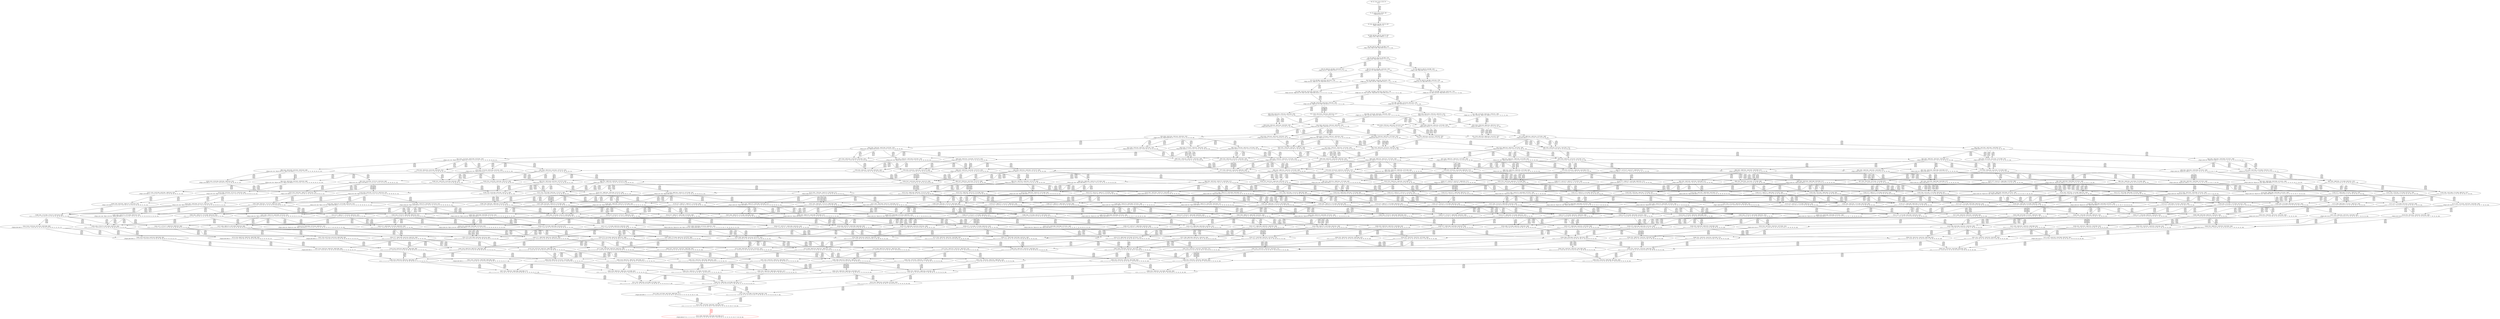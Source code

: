 digraph {
	S0[label="S0: [0, 0] [0, 0] [0, 0] [0, 0] \n{}{}"];
	S1[label="S1: [0, 0] [0, 0] [0, 0] [40, 50] \n{T0J0:40-50}{1}"];
	S2[label="S2: [40, 40] [40, 40] [40, 50] [73, 92] \n{T0J1:73-92}{1, 2}"];
	S3[label="S3: [40, 40] [40, 50] [70, 88] [73, 92] \n{T0J1:73-92, T0J2:70-88}{1, 2, 3}"];
	S4[label="S4: [40, 50] [70, 88] [73, 92] [98, 123] \n{T0J1:73-92, T0J2:70-88, T0J13:98-123}{1, 2, 3, 14}"];
	S5[label="S5: [70, 88] [73, 92] [74, 93] [98, 123] \n{T0J3:74-93, T0J13:98-123}{1, 2, 3, 4, 14}"];
	S6[label="S6: [73, 92] [74, 93] [98, 123] [142, 179] \n{T0J6:142-179, T0J13:98-123}{1, 2, 3, 4, 7, 14}"];
	S7[label="S7: [74, 88] [74, 90] [75, 92] [98, 123] \n{T0J4:75-90, T0J13:98-123}{1, 2, 3, 4, 5, 6, 14}"];
	S8[label="S8: [74, 88] [74, 92] [98, 123] [129, 157] \n{T0J5:129-157, T0J13:98-123}{1, 2, 3, 4, 5, 6, 14}"];
	S9[label="S9: [74, 93] [98, 123] [128, 161] [142, 179] \n{T0J6:142-179, T0J7:128-161, T0J13:98-123}{1, 2, 3, 4, 7, 8, 14}"];
	S10[label="S10: [74, 93] [75, 94] [98, 123] [142, 179] \n{T0J6:142-179, T0J13:98-123}{1, 2, 3, 4, 5, 6, 7, 14}"];
	S11[label="S11: [74, 93] [98, 123] [129, 161] [142, 179] \n{T0J5:129-161, T0J6:142-179, T0J13:98-123}{1, 2, 3, 4, 5, 6, 7, 14}"];
	S12[label="S12: [98, 123] [99, 124] [128, 161] [142, 179] \n{T0J6:142-179, T0J7:128-161, T0J10:99-124, T0J13:98-123}{1, 2, 3, 4, 7, 8, 11, 14}"];
	S13[label="S13: [75, 95] [98, 123] [128, 162] [142, 179] \n{T0J6:142-179, T0J7:128-162, T0J13:98-123}{1, 2, 3, 4, 5, 6, 7, 8, 14}"];
	S14[label="S14: [98, 123] [128, 161] [129, 162] [142, 179] \n{T0J5:129-162, T0J6:142-179, T0J7:128-162, T0J13:98-123}{1, 2, 3, 4, 5, 6, 7, 8, 14}"];
	S15[label="S15: [98, 124] [99, 127] [128, 162] [142, 179] \n{T0J6:142-179, T0J7:128-162}{1, 2, 3, 4, 5, 6, 7, 8, 11, 14}"];
	S16[label="S16: [99, 155] [128, 161] [129, 179] [142, 192] \n{T0J5:129-192, T0J6:142-179, T0J7:128-162}{1, 2, 3, 4, 5, 6, 7, 8, 11, 14}"];
	S17[label="S17: [99, 127] [128, 162] [142, 179] [151, 190] \n{T0J6:142-179, T0J7:128-162, T0J11:151-190}{1, 2, 3, 4, 5, 6, 7, 8, 11, 12, 14}"];
	S18[label="S18: [99, 127] [128, 162] [142, 179] [161, 203] \n{T0J6:142-179, T0J7:128-162, T0J14:161-203}{1, 2, 3, 4, 5, 6, 7, 8, 11, 14, 15}"];
	S19[label="S19: [128, 161] [129, 179] [142, 192] [151, 221] \n{T0J11:151-221}{1, 2, 3, 4, 5, 6, 7, 8, 11, 12, 14}"];
	S20[label="S20: [128, 161] [129, 179] [142, 192] [162, 233] \n{T0J14:162-233}{1, 2, 3, 4, 5, 6, 7, 8, 11, 14, 15}"];
	S21[label="S21: [128, 161] [129, 179] [142, 192] [142, 217] \n{}{1, 2, 3, 4, 5, 6, 7, 8, 9, 10, 11, 14}"];
	S22[label="S22: [120, 179] [128, 188] [142, 192] [151, 221] \n{T0J12:120-188}{1, 2, 3, 4, 5, 6, 7, 8, 11, 12, 13, 14}"];
	S23[label="S23: [128, 179] [142, 192] [151, 227] [161, 233] \n{T0J14:161-233}{1, 2, 3, 4, 5, 6, 7, 8, 11, 12, 14, 15}"];
	S24[label="S24: [104, 161] [128, 179] [142, 192] [161, 233] \n{T0J14:161-233, T0J17:104-161}{1, 2, 3, 4, 5, 6, 7, 8, 11, 14, 15, 18}"];
	S25[label="S25: [129, 179] [142, 192] [142, 221] [151, 227] \n{}{1, 2, 3, 4, 5, 6, 7, 8, 9, 10, 11, 12, 14}"];
	S26[label="S26: [129, 179] [142, 192] [142, 223] [162, 233] \n{T0J14:162-233}{1, 2, 3, 4, 5, 6, 7, 8, 9, 10, 11, 14, 15}"];
	S27[label="S27: [128, 188] [142, 192] [151, 227] [161, 240] \n{T0J14:161-240}{1, 2, 3, 4, 5, 6, 7, 8, 11, 12, 13, 14, 15}"];
	S28[label="S28: [128, 179] [142, 192] [151, 227] [161, 233] \n{T0J14:161-233}{1, 2, 3, 4, 5, 6, 7, 8, 11, 12, 14, 15, 18}"];
	S29[label="S29: [109, 154] [128, 179] [142, 192] [161, 233] \n{T0J14:161-233, T0J18:109-161}{1, 2, 3, 4, 5, 6, 7, 8, 11, 14, 15, 18, 19}"];
	S30[label="S30: [129, 177] [142, 179] [147, 192] [161, 233] \n{T0J14:161-233, T0J22:147-177}{1, 2, 3, 4, 5, 6, 7, 8, 11, 14, 15, 18, 23}"];
	S31[label="S31: [128, 192] [142, 206] [142, 221] [151, 241] \n{}{1, 2, 3, 4, 5, 6, 7, 8, 9, 10, 11, 12, 13, 14}"];
	S32[label="S32: [142, 192] [142, 227] [151, 233] [161, 245] \n{}{1, 2, 3, 4, 5, 6, 7, 8, 9, 10, 11, 12, 14, 15}"];
	S33[label="S33: [128, 179] [142, 192] [142, 223] [161, 233] \n{T0J14:161-233}{1, 2, 3, 4, 5, 6, 7, 8, 9, 10, 11, 14, 15, 18}"];
	S34[label="S34: [161, 161] [161, 192] [161, 220] [208, 227] \n{T0J15:208-220}{1, 2, 3, 4, 5, 6, 7, 8, 11, 12, 13, 14, 15, 16}"];
	S35[label="S35: [133, 188] [142, 192] [151, 227] [161, 240] \n{T0J14:161-240}{1, 2, 3, 4, 5, 6, 7, 8, 11, 12, 13, 14, 15, 18}"];
	S36[label="S36: [128, 179] [142, 192] [151, 227] [161, 233] \n{T0J14:161-233}{1, 2, 3, 4, 5, 6, 7, 8, 11, 12, 14, 15, 18, 19}"];
	S37[label="S37: [142, 179] [147, 192] [151, 227] [161, 233] \n{T0J14:161-233}{1, 2, 3, 4, 5, 6, 7, 8, 11, 12, 14, 15, 18, 23}"];
	S38[label="S38: [128, 179] [142, 192] [156, 213] [161, 233] \n{T0J14:161-233, T0J19:156-213}{1, 2, 3, 4, 5, 6, 7, 8, 11, 14, 15, 18, 19, 20}"];
	S39[label="S39: [129, 177] [142, 179] [147, 192] [161, 233] \n{T0J14:161-233}{1, 2, 3, 4, 5, 6, 7, 8, 11, 14, 15, 18, 19, 23}"];
	S40[label="S40: [142, 219] [142, 227] [151, 241] [161, 271] \n{}{1, 2, 3, 4, 5, 6, 7, 8, 9, 10, 11, 12, 13, 14, 15}"];
	S41[label="S41: [142, 192] [142, 227] [151, 233] [161, 245] \n{}{1, 2, 3, 4, 5, 6, 7, 8, 9, 10, 11, 12, 14, 15, 18}"];
	S42[label="S42: [128, 179] [142, 192] [142, 223] [161, 233] \n{T0J14:161-233}{1, 2, 3, 4, 5, 6, 7, 8, 9, 10, 11, 14, 15, 18, 19}"];
	S43[label="S43: [142, 179] [142, 192] [147, 233] [161, 239] \n{}{1, 2, 3, 4, 5, 6, 7, 8, 9, 10, 11, 14, 15, 18, 23}"];
	S44[label="S44: [161, 192] [161, 220] [208, 227] [231, 249] \n{T0J15:208-220, T0J16:231-249}{1, 2, 3, 4, 5, 6, 7, 8, 11, 12, 13, 14, 15, 16, 17}"];
	S45[label="S45: [161, 168] [161, 192] [161, 220] [208, 227] \n{T0J15:208-220}{1, 2, 3, 4, 5, 6, 7, 8, 11, 12, 13, 14, 15, 16, 18}"];
	S46[label="S46: [138, 188] [142, 192] [151, 227] [161, 240] \n{T0J14:161-240}{1, 2, 3, 4, 5, 6, 7, 8, 11, 12, 13, 14, 15, 18, 19}"];
	S47[label="S47: [142, 188] [151, 192] [151, 227] [161, 240] \n{T0J14:161-240}{1, 2, 3, 4, 5, 6, 7, 8, 11, 12, 13, 14, 15, 18, 23}"];
	S48[label="S48: [151, 192] [151, 209] [161, 227] [189, 240] \n{T0J14:161-240, T0J24:189-209}{1, 2, 3, 4, 5, 6, 7, 8, 11, 12, 13, 14, 15, 18, 25}"];
	S49[label="S49: [142, 192] [151, 213] [161, 227] [175, 233] \n{T0J14:161-233}{1, 2, 3, 4, 5, 6, 7, 8, 11, 12, 14, 15, 18, 19, 20}"];
	S50[label="S50: [142, 179] [147, 192] [151, 227] [161, 233] \n{T0J14:161-233}{1, 2, 3, 4, 5, 6, 7, 8, 11, 12, 14, 15, 18, 19, 23}"];
	S51[label="S51: [141, 171] [142, 192] [156, 213] [161, 233] \n{T0J14:161-233, T0J19:156-213, T0J20:141-171}{1, 2, 3, 4, 5, 6, 7, 8, 11, 14, 15, 18, 19, 20, 21}"];
	S52[label="S52: [142, 179] [147, 192] [156, 213] [161, 233] \n{T0J14:161-233, T0J19:156-213}{1, 2, 3, 4, 5, 6, 7, 8, 11, 14, 15, 18, 19, 20, 23}"];
	S53[label="S53: [161, 227] [161, 241] [161, 271] [208, 278] \n{T0J15:208-278}{1, 2, 3, 4, 5, 6, 7, 8, 9, 10, 11, 12, 13, 14, 15, 16}"];
	S54[label="S54: [142, 226] [147, 227] [151, 241] [161, 271] \n{}{1, 2, 3, 4, 5, 6, 7, 8, 9, 10, 11, 12, 13, 14, 15, 18}"];
	S55[label="S55: [142, 192] [142, 227] [151, 233] [161, 245] \n{}{1, 2, 3, 4, 5, 6, 7, 8, 9, 10, 11, 12, 14, 15, 18, 19}"];
	S56[label="S56: [142, 192] [147, 233] [156, 239] [161, 245] \n{}{1, 2, 3, 4, 5, 6, 7, 8, 9, 10, 11, 12, 14, 15, 18, 23}"];
	S57[label="S57: [142, 192] [142, 213] [156, 233] [161, 241] \n{}{1, 2, 3, 4, 5, 6, 7, 8, 9, 10, 11, 14, 15, 18, 19, 20}"];
	S58[label="S58: [142, 179] [142, 192] [147, 233] [161, 239] \n{}{1, 2, 3, 4, 5, 6, 7, 8, 9, 10, 11, 14, 15, 18, 19, 23}"];
	S59[label="S59: [161, 192] [161, 220] [208, 227] [231, 249] \n{T0J15:208-220, T0J16:231-249}{1, 2, 3, 4, 5, 6, 7, 8, 11, 12, 13, 14, 15, 16, 17, 18}"];
	S60[label="S60: [161, 168] [161, 192] [161, 220] [208, 227] \n{T0J15:208-220}{1, 2, 3, 4, 5, 6, 7, 8, 11, 12, 13, 14, 15, 16, 18, 19}"];
	S61[label="S61: [161, 184] [161, 192] [161, 220] [208, 227] \n{T0J15:208-220}{1, 2, 3, 4, 5, 6, 7, 8, 11, 12, 13, 14, 15, 16, 18, 23}"];
	S62[label="S62: [161, 192] [161, 209] [189, 220] [208, 227] \n{T0J15:208-220, T0J24:189-209}{1, 2, 3, 4, 5, 6, 7, 8, 11, 12, 13, 14, 15, 16, 18, 25}"];
	S63[label="S63: [142, 192] [151, 220] [161, 227] [175, 240] \n{T0J14:161-240}{1, 2, 3, 4, 5, 6, 7, 8, 11, 12, 13, 14, 15, 18, 19, 20}"];
	S64[label="S64: [142, 188] [151, 192] [151, 227] [161, 240] \n{T0J14:161-240}{1, 2, 3, 4, 5, 6, 7, 8, 11, 12, 13, 14, 15, 18, 19, 23}"];
	S65[label="S65: [151, 192] [151, 209] [161, 227] [189, 240] \n{T0J14:161-240, T0J24:189-209}{1, 2, 3, 4, 5, 6, 7, 8, 11, 12, 13, 14, 15, 18, 19, 25}"];
	S66[label="S66: [151, 192] [151, 209] [161, 227] [189, 240] \n{T0J14:161-240, T0J24:189-209}{1, 2, 3, 4, 5, 6, 7, 8, 11, 12, 13, 14, 15, 18, 23, 25}"];
	S67[label="S67: [142, 192] [155, 213] [161, 227] [175, 233] \n{T0J14:161-233}{1, 2, 3, 4, 5, 6, 7, 8, 11, 12, 14, 15, 18, 19, 20, 21}"];
	S68[label="S68: [147, 192] [151, 213] [161, 227] [175, 233] \n{T0J14:161-233}{1, 2, 3, 4, 5, 6, 7, 8, 11, 12, 14, 15, 18, 19, 20, 23}"];
	S69[label="S69: [142, 192] [156, 213] [161, 233] [216, 248] \n{T0J14:161-233, T0J19:156-213, T0J21:216-248}{1, 2, 3, 4, 5, 6, 7, 8, 11, 14, 15, 18, 19, 20, 21, 22}"];
	S70[label="S70: [142, 177] [155, 192] [156, 213] [161, 233] \n{T0J14:161-233, T0J19:156-213}{1, 2, 3, 4, 5, 6, 7, 8, 11, 14, 15, 18, 19, 20, 21, 23}"];
	S71[label="S71: [161, 241] [161, 271] [208, 278] [231, 315] \n{T0J16:231-315}{1, 2, 3, 4, 5, 6, 7, 8, 9, 10, 11, 12, 13, 14, 15, 16, 17}"];
	S72[label="S72: [161, 234] [161, 241] [161, 271] [208, 285] \n{}{1, 2, 3, 4, 5, 6, 7, 8, 9, 10, 11, 12, 13, 14, 15, 16, 18}"];
	S73[label="S73: [142, 227] [147, 233] [151, 241] [161, 271] \n{}{1, 2, 3, 4, 5, 6, 7, 8, 9, 10, 11, 12, 13, 14, 15, 18, 19}"];
	S74[label="S74: [147, 227] [151, 241] [156, 249] [161, 271] \n{}{1, 2, 3, 4, 5, 6, 7, 8, 9, 10, 11, 12, 13, 14, 15, 18, 23}"];
	S75[label="S75: [151, 227] [151, 239] [161, 241] [189, 271] \n{}{1, 2, 3, 4, 5, 6, 7, 8, 9, 10, 11, 12, 13, 14, 15, 18, 25}"];
	S76[label="S76: [142, 213] [151, 233] [161, 241] [175, 258] \n{}{1, 2, 3, 4, 5, 6, 7, 8, 9, 10, 11, 12, 14, 15, 18, 19, 20}"];
	S77[label="S77: [142, 192] [147, 233] [156, 239] [161, 245] \n{}{1, 2, 3, 4, 5, 6, 7, 8, 9, 10, 11, 12, 14, 15, 18, 19, 23}"];
	S78[label="S78: [142, 192] [155, 213] [156, 233] [161, 241] \n{}{1, 2, 3, 4, 5, 6, 7, 8, 9, 10, 11, 14, 15, 18, 19, 20, 21}"];
	S79[label="S79: [142, 192] [147, 213] [156, 233] [161, 241] \n{}{1, 2, 3, 4, 5, 6, 7, 8, 9, 10, 11, 14, 15, 18, 19, 20, 23}"];
	S80[label="S80: [177, 227] [177, 241] [177, 260] [232, 271] \n{T0J23:232-260}{1, 2, 3, 4, 5, 6, 7, 8, 9, 10, 11, 12, 13, 14, 15, 18, 24}"];
	S81[label="S81: [161, 192] [161, 220] [208, 227] [231, 249] \n{T0J15:208-220, T0J16:231-249}{1, 2, 3, 4, 5, 6, 7, 8, 11, 12, 13, 14, 15, 16, 17, 18, 19}"];
	S82[label="S82: [161, 192] [161, 220] [208, 227] [231, 249] \n{T0J15:208-220, T0J16:231-249}{1, 2, 3, 4, 5, 6, 7, 8, 11, 12, 13, 14, 15, 16, 17, 18, 23}"];
	S83[label="S83: [161, 209] [189, 220] [208, 227] [231, 249] \n{T0J15:208-220, T0J16:231-249, T0J24:189-209}{1, 2, 3, 4, 5, 6, 7, 8, 11, 12, 13, 14, 15, 16, 17, 18, 25}"];
	S84[label="S84: [161, 192] [161, 220] [175, 220] [208, 227] \n{T0J15:208-220}{1, 2, 3, 4, 5, 6, 7, 8, 11, 12, 13, 14, 15, 16, 18, 19, 20}"];
	S85[label="S85: [161, 184] [161, 192] [161, 220] [208, 227] \n{T0J15:208-220}{1, 2, 3, 4, 5, 6, 7, 8, 11, 12, 13, 14, 15, 16, 18, 19, 23}"];
	S86[label="S86: [161, 192] [161, 209] [189, 220] [208, 227] \n{T0J15:208-220, T0J24:189-209}{1, 2, 3, 4, 5, 6, 7, 8, 11, 12, 13, 14, 15, 16, 18, 19, 25}"];
	S87[label="S87: [161, 192] [161, 209] [189, 220] [208, 227] \n{T0J15:208-220, T0J24:189-209}{1, 2, 3, 4, 5, 6, 7, 8, 11, 12, 13, 14, 15, 16, 18, 23, 25}"];
	S88[label="S88: [151, 188] [155, 220] [161, 227] [175, 240] \n{T0J14:161-240}{1, 2, 3, 4, 5, 6, 7, 8, 11, 12, 13, 14, 15, 18, 19, 20, 21}"];
	S89[label="S89: [151, 192] [151, 220] [161, 227] [175, 240] \n{T0J14:161-240}{1, 2, 3, 4, 5, 6, 7, 8, 11, 12, 13, 14, 15, 18, 19, 20, 23}"];
	S90[label="S90: [151, 209] [161, 220] [175, 227] [189, 240] \n{T0J14:161-240, T0J24:189-209}{1, 2, 3, 4, 5, 6, 7, 8, 11, 12, 13, 14, 15, 18, 19, 20, 25}"];
	S91[label="S91: [151, 192] [151, 209] [161, 227] [189, 240] \n{T0J14:161-240, T0J24:189-209}{1, 2, 3, 4, 5, 6, 7, 8, 11, 12, 13, 14, 15, 18, 19, 23, 25}"];
	S92[label="S92: [155, 213] [161, 227] [175, 233] [216, 248] \n{T0J14:161-233, T0J21:216-248}{1, 2, 3, 4, 5, 6, 7, 8, 11, 12, 14, 15, 18, 19, 20, 21, 22}"];
	S93[label="S93: [151, 192] [156, 213] [161, 227] [175, 233] \n{T0J14:161-233}{1, 2, 3, 4, 5, 6, 7, 8, 11, 12, 14, 15, 18, 19, 20, 21, 23}"];
	S94[label="S94: [155, 192] [156, 213] [161, 233] [216, 248] \n{T0J14:161-233, T0J19:156-213, T0J21:216-248}{1, 2, 3, 4, 5, 6, 7, 8, 11, 14, 15, 18, 19, 20, 21, 22, 23}"];
	S95[label="S95: [161, 248] [161, 271] [208, 285] [231, 322] \n{}{1, 2, 3, 4, 5, 6, 7, 8, 9, 10, 11, 12, 13, 14, 15, 16, 17, 18}"];
	S96[label="S96: [161, 241] [161, 241] [161, 271] [208, 286] \n{}{1, 2, 3, 4, 5, 6, 7, 8, 9, 10, 11, 12, 13, 14, 15, 16, 18, 19}"];
	S97[label="S97: [161, 241] [161, 257] [161, 271] [208, 307] \n{}{1, 2, 3, 4, 5, 6, 7, 8, 9, 10, 11, 12, 13, 14, 15, 16, 18, 23}"];
	S98[label="S98: [161, 239] [161, 241] [189, 271] [208, 286] \n{}{1, 2, 3, 4, 5, 6, 7, 8, 9, 10, 11, 12, 13, 14, 15, 16, 18, 25}"];
	S99[label="S99: [147, 233] [151, 241] [161, 271] [175, 286] \n{}{1, 2, 3, 4, 5, 6, 7, 8, 9, 10, 11, 12, 13, 14, 15, 18, 19, 20}"];
	S100[label="S100: [147, 241] [151, 249] [156, 255] [161, 271] \n{}{1, 2, 3, 4, 5, 6, 7, 8, 9, 10, 11, 12, 13, 14, 15, 18, 19, 23}"];
	S101[label="S101: [151, 234] [151, 239] [161, 241] [189, 271] \n{}{1, 2, 3, 4, 5, 6, 7, 8, 9, 10, 11, 12, 13, 14, 15, 18, 19, 25}"];
	S102[label="S102: [151, 241] [156, 249] [161, 271] [189, 295] \n{}{1, 2, 3, 4, 5, 6, 7, 8, 9, 10, 11, 12, 13, 14, 15, 18, 23, 25}"];
	S103[label="S103: [151, 213] [155, 233] [161, 241] [175, 258] \n{}{1, 2, 3, 4, 5, 6, 7, 8, 9, 10, 11, 12, 14, 15, 18, 19, 20, 21}"];
	S104[label="S104: [147, 213] [156, 233] [161, 241] [175, 258] \n{}{1, 2, 3, 4, 5, 6, 7, 8, 9, 10, 11, 12, 14, 15, 18, 19, 20, 23}"];
	S105[label="S105: [155, 213] [156, 233] [161, 248] [216, 254] \n{T0J21:216-248}{1, 2, 3, 4, 5, 6, 7, 8, 9, 10, 11, 14, 15, 18, 19, 20, 21, 22}"];
	S106[label="S106: [147, 192] [155, 213] [156, 233] [161, 241] \n{}{1, 2, 3, 4, 5, 6, 7, 8, 9, 10, 11, 14, 15, 18, 19, 20, 21, 23}"];
	S107[label="S107: [177, 241] [177, 260] [208, 271] [232, 286] \n{T0J23:232-260}{1, 2, 3, 4, 5, 6, 7, 8, 9, 10, 11, 12, 13, 14, 15, 16, 18, 24}"];
	S108[label="S108: [177, 234] [177, 241] [177, 260] [232, 271] \n{T0J23:232-260}{1, 2, 3, 4, 5, 6, 7, 8, 9, 10, 11, 12, 13, 14, 15, 18, 19, 24}"];
	S109[label="S109: [177, 241] [177, 250] [177, 271] [232, 316] \n{T0J23:232-316}{1, 2, 3, 4, 5, 6, 7, 8, 9, 10, 11, 12, 13, 14, 15, 18, 23, 24}"];
	S110[label="S110: [177, 239] [177, 241] [189, 260] [232, 271] \n{T0J23:232-260}{1, 2, 3, 4, 5, 6, 7, 8, 9, 10, 11, 12, 13, 14, 15, 18, 24, 25}"];
	S111[label="S111: [161, 220] [175, 220] [208, 227] [231, 249] \n{T0J15:208-220, T0J16:231-249}{1, 2, 3, 4, 5, 6, 7, 8, 11, 12, 13, 14, 15, 16, 17, 18, 19, 20}"];
	S112[label="S112: [161, 192] [161, 220] [208, 227] [231, 249] \n{T0J15:208-220, T0J16:231-249}{1, 2, 3, 4, 5, 6, 7, 8, 11, 12, 13, 14, 15, 16, 17, 18, 19, 23}"];
	S113[label="S113: [161, 209] [189, 220] [208, 227] [231, 249] \n{T0J15:208-220, T0J16:231-249, T0J24:189-209}{1, 2, 3, 4, 5, 6, 7, 8, 11, 12, 13, 14, 15, 16, 17, 18, 19, 25}"];
	S114[label="S114: [161, 209] [189, 220] [208, 227] [231, 249] \n{T0J15:208-220, T0J16:231-249, T0J24:189-209}{1, 2, 3, 4, 5, 6, 7, 8, 11, 12, 13, 14, 15, 16, 17, 18, 23, 25}"];
	S115[label="S115: [161, 178] [161, 220] [175, 220] [208, 227] \n{T0J15:208-220}{1, 2, 3, 4, 5, 6, 7, 8, 11, 12, 13, 14, 15, 16, 18, 19, 20, 21}"];
	S116[label="S116: [161, 192] [161, 220] [175, 220] [208, 227] \n{T0J15:208-220}{1, 2, 3, 4, 5, 6, 7, 8, 11, 12, 13, 14, 15, 16, 18, 19, 20, 23}"];
	S117[label="S117: [161, 209] [175, 220] [189, 220] [208, 227] \n{T0J15:208-220, T0J24:189-209}{1, 2, 3, 4, 5, 6, 7, 8, 11, 12, 13, 14, 15, 16, 18, 19, 20, 25}"];
	S118[label="S118: [161, 192] [161, 209] [189, 220] [208, 227] \n{T0J15:208-220, T0J24:189-209}{1, 2, 3, 4, 5, 6, 7, 8, 11, 12, 13, 14, 15, 16, 18, 19, 23, 25}"];
	S119[label="S119: [155, 220] [161, 227] [175, 240] [216, 255] \n{T0J14:161-240, T0J21:216-255}{1, 2, 3, 4, 5, 6, 7, 8, 11, 12, 13, 14, 15, 18, 19, 20, 21, 22}"];
	S120[label="S120: [151, 188] [161, 220] [164, 227] [175, 240] \n{T0J14:161-240}{1, 2, 3, 4, 5, 6, 7, 8, 11, 12, 13, 14, 15, 18, 19, 20, 21, 23}"];
	S121[label="S121: [155, 209] [161, 220] [175, 227] [189, 240] \n{T0J14:161-240, T0J24:189-209}{1, 2, 3, 4, 5, 6, 7, 8, 11, 12, 13, 14, 15, 18, 19, 20, 21, 25}"];
	S122[label="S122: [151, 209] [161, 220] [175, 227] [189, 240] \n{T0J14:161-240, T0J24:189-209}{1, 2, 3, 4, 5, 6, 7, 8, 11, 12, 13, 14, 15, 18, 19, 20, 23, 25}"];
	S123[label="S123: [156, 213] [161, 227] [175, 233] [216, 248] \n{T0J14:161-233, T0J21:216-248}{1, 2, 3, 4, 5, 6, 7, 8, 11, 12, 14, 15, 18, 19, 20, 21, 22, 23}"];
	S124[label="S124: [161, 255] [161, 271] [208, 286] [231, 329] \n{}{1, 2, 3, 4, 5, 6, 7, 8, 9, 10, 11, 12, 13, 14, 15, 16, 17, 18, 19}"];
	S125[label="S125: [161, 270] [161, 271] [208, 307] [231, 336] \n{}{1, 2, 3, 4, 5, 6, 7, 8, 9, 10, 11, 12, 13, 14, 15, 16, 17, 18, 23}"];
	S126[label="S126: [161, 241] [189, 271] [208, 286] [231, 327] \n{}{1, 2, 3, 4, 5, 6, 7, 8, 9, 10, 11, 12, 13, 14, 15, 16, 17, 18, 25}"];
	S127[label="S127: [161, 241] [161, 271] [175, 286] [208, 300] \n{}{1, 2, 3, 4, 5, 6, 7, 8, 9, 10, 11, 12, 13, 14, 15, 16, 18, 19, 20}"];
	S128[label="S128: [161, 255] [161, 264] [161, 271] [208, 307] \n{}{1, 2, 3, 4, 5, 6, 7, 8, 9, 10, 11, 12, 13, 14, 15, 16, 18, 19, 23}"];
	S129[label="S129: [161, 241] [161, 246] [189, 271] [208, 293] \n{}{1, 2, 3, 4, 5, 6, 7, 8, 9, 10, 11, 12, 13, 14, 15, 16, 18, 19, 25}"];
	S130[label="S130: [161, 257] [161, 271] [189, 295] [208, 307] \n{}{1, 2, 3, 4, 5, 6, 7, 8, 9, 10, 11, 12, 13, 14, 15, 16, 18, 23, 25}"];
	S131[label="S131: [151, 241] [160, 250] [161, 271] [175, 286] \n{}{1, 2, 3, 4, 5, 6, 7, 8, 9, 10, 11, 12, 13, 14, 15, 18, 19, 20, 21}"];
	S132[label="S132: [151, 249] [156, 256] [161, 271] [175, 307] \n{}{1, 2, 3, 4, 5, 6, 7, 8, 9, 10, 11, 12, 13, 14, 15, 18, 19, 20, 23}"];
	S133[label="S133: [151, 239] [161, 241] [175, 271] [189, 293] \n{}{1, 2, 3, 4, 5, 6, 7, 8, 9, 10, 11, 12, 13, 14, 15, 18, 19, 20, 25}"];
	S134[label="S134: [151, 249] [156, 255] [161, 271] [189, 295] \n{}{1, 2, 3, 4, 5, 6, 7, 8, 9, 10, 11, 12, 13, 14, 15, 18, 19, 23, 25}"];
	S135[label="S135: [155, 233] [161, 248] [175, 254] [216, 279] \n{T0J21:216-248}{1, 2, 3, 4, 5, 6, 7, 8, 9, 10, 11, 12, 14, 15, 18, 19, 20, 21, 22}"];
	S136[label="S136: [155, 213] [156, 233] [161, 241] [175, 258] \n{}{1, 2, 3, 4, 5, 6, 7, 8, 9, 10, 11, 12, 14, 15, 18, 19, 20, 21, 23}"];
	S137[label="S137: [155, 213] [156, 233] [161, 248] [216, 254] \n{T0J21:216-248}{1, 2, 3, 4, 5, 6, 7, 8, 9, 10, 11, 14, 15, 18, 19, 20, 21, 22, 23}"];
	S138[label="S138: [177, 260] [208, 271] [231, 286] [232, 329] \n{}{1, 2, 3, 4, 5, 6, 7, 8, 9, 10, 11, 12, 13, 14, 15, 16, 17, 18, 24}"];
	S139[label="S139: [177, 248] [177, 260] [208, 271] [232, 293] \n{}{1, 2, 3, 4, 5, 6, 7, 8, 9, 10, 11, 12, 13, 14, 15, 16, 18, 19, 24}"];
	S140[label="S140: [177, 260] [177, 271] [208, 307] [232, 316] \n{}{1, 2, 3, 4, 5, 6, 7, 8, 9, 10, 11, 12, 13, 14, 15, 16, 18, 23, 24}"];
	S141[label="S141: [177, 241] [189, 260] [208, 271] [232, 298] \n{}{1, 2, 3, 4, 5, 6, 7, 8, 9, 10, 11, 12, 13, 14, 15, 16, 18, 24, 25}"];
	S142[label="S142: [177, 241] [177, 260] [177, 271] [232, 293] \n{}{1, 2, 3, 4, 5, 6, 7, 8, 9, 10, 11, 12, 13, 14, 15, 18, 19, 20, 24}"];
	S143[label="S143: [177, 250] [177, 257] [177, 271] [232, 316] \n{}{1, 2, 3, 4, 5, 6, 7, 8, 9, 10, 11, 12, 13, 14, 15, 18, 19, 23, 24}"];
	S144[label="S144: [177, 241] [177, 246] [189, 260] [232, 271] \n{}{1, 2, 3, 4, 5, 6, 7, 8, 9, 10, 11, 12, 13, 14, 15, 18, 19, 24, 25}"];
	S145[label="S145: [177, 250] [177, 271] [189, 295] [232, 316] \n{}{1, 2, 3, 4, 5, 6, 7, 8, 9, 10, 11, 12, 13, 14, 15, 18, 23, 24, 25}"];
	S146[label="S146: [161, 220] [175, 220] [208, 227] [231, 249] \n{T0J15:208-220, T0J16:231-249}{1, 2, 3, 4, 5, 6, 7, 8, 11, 12, 13, 14, 15, 16, 17, 18, 19, 20, 21}"];
	S147[label="S147: [161, 220] [175, 220] [208, 227] [231, 249] \n{T0J15:208-220, T0J16:231-249}{1, 2, 3, 4, 5, 6, 7, 8, 11, 12, 13, 14, 15, 16, 17, 18, 19, 20, 23}"];
	S148[label="S148: [175, 220] [189, 220] [208, 227] [231, 249] \n{T0J15:208-220, T0J16:231-249, T0J24:189-209}{1, 2, 3, 4, 5, 6, 7, 8, 11, 12, 13, 14, 15, 16, 17, 18, 19, 20, 25}"];
	S149[label="S149: [161, 209] [189, 220] [208, 227] [231, 249] \n{T0J15:208-220, T0J16:231-249, T0J24:189-209}{1, 2, 3, 4, 5, 6, 7, 8, 11, 12, 13, 14, 15, 16, 17, 18, 19, 23, 25}"];
	S150[label="S150: [161, 220] [175, 220] [208, 227] [216, 255] \n{T0J15:208-220, T0J21:216-255}{1, 2, 3, 4, 5, 6, 7, 8, 11, 12, 13, 14, 15, 16, 18, 19, 20, 21, 22}"];
	S151[label="S151: [161, 184] [164, 220] [175, 220] [208, 227] \n{T0J15:208-220}{1, 2, 3, 4, 5, 6, 7, 8, 11, 12, 13, 14, 15, 16, 18, 19, 20, 21, 23}"];
	S152[label="S152: [161, 209] [175, 220] [189, 220] [208, 227] \n{T0J15:208-220, T0J24:189-209}{1, 2, 3, 4, 5, 6, 7, 8, 11, 12, 13, 14, 15, 16, 18, 19, 20, 21, 25}"];
	S153[label="S153: [161, 209] [175, 220] [189, 220] [208, 227] \n{T0J15:208-220, T0J24:189-209}{1, 2, 3, 4, 5, 6, 7, 8, 11, 12, 13, 14, 15, 16, 18, 19, 20, 23, 25}"];
	S154[label="S154: [161, 220] [164, 227] [175, 240] [216, 255] \n{T0J14:161-240, T0J21:216-255}{1, 2, 3, 4, 5, 6, 7, 8, 11, 12, 13, 14, 15, 18, 19, 20, 21, 22, 23}"];
	S155[label="S155: [161, 220] [175, 227] [189, 240] [216, 255] \n{T0J14:161-240, T0J21:216-255, T0J24:189-209}{1, 2, 3, 4, 5, 6, 7, 8, 11, 12, 13, 14, 15, 18, 19, 20, 21, 22, 25}"];
	S156[label="S156: [161, 209] [164, 220] [175, 227] [189, 240] \n{T0J14:161-240, T0J24:189-209}{1, 2, 3, 4, 5, 6, 7, 8, 11, 12, 13, 14, 15, 18, 19, 20, 21, 23, 25}"];
	S157[label="S157: [161, 271] [175, 286] [208, 314] [231, 329] \n{}{1, 2, 3, 4, 5, 6, 7, 8, 9, 10, 11, 12, 13, 14, 15, 16, 17, 18, 19, 20}"];
	S158[label="S158: [161, 271] [161, 277] [208, 307] [231, 343] \n{}{1, 2, 3, 4, 5, 6, 7, 8, 9, 10, 11, 12, 13, 14, 15, 16, 17, 18, 19, 23}"];
	S159[label="S159: [161, 248] [189, 271] [208, 293] [231, 329] \n{}{1, 2, 3, 4, 5, 6, 7, 8, 9, 10, 11, 12, 13, 14, 15, 16, 17, 18, 19, 25}"];
	S160[label="S160: [161, 271] [189, 295] [208, 307] [231, 345] \n{}{1, 2, 3, 4, 5, 6, 7, 8, 9, 10, 11, 12, 13, 14, 15, 16, 17, 18, 23, 25}"];
	S161[label="S161: [161, 258] [161, 271] [175, 286] [208, 300] \n{}{1, 2, 3, 4, 5, 6, 7, 8, 9, 10, 11, 12, 13, 14, 15, 16, 18, 19, 20, 21}"];
	S162[label="S162: [161, 264] [161, 271] [175, 307] [208, 314] \n{}{1, 2, 3, 4, 5, 6, 7, 8, 9, 10, 11, 12, 13, 14, 15, 16, 18, 19, 20, 23}"];
	S163[label="S163: [161, 246] [175, 271] [189, 293] [208, 300] \n{}{1, 2, 3, 4, 5, 6, 7, 8, 9, 10, 11, 12, 13, 14, 15, 16, 18, 19, 20, 25}"];
	S164[label="S164: [161, 264] [161, 271] [189, 295] [208, 308] \n{}{1, 2, 3, 4, 5, 6, 7, 8, 9, 10, 11, 12, 13, 14, 15, 16, 18, 19, 23, 25}"];
	S165[label="S165: [160, 250] [161, 271] [175, 286] [216, 335] \n{}{1, 2, 3, 4, 5, 6, 7, 8, 9, 10, 11, 12, 13, 14, 15, 18, 19, 20, 21, 22}"];
	S166[label="S166: [156, 256] [161, 266] [164, 271] [175, 307] \n{}{1, 2, 3, 4, 5, 6, 7, 8, 9, 10, 11, 12, 13, 14, 15, 18, 19, 20, 21, 23}"];
	S167[label="S167: [160, 241] [161, 256] [175, 271] [189, 293] \n{}{1, 2, 3, 4, 5, 6, 7, 8, 9, 10, 11, 12, 13, 14, 15, 18, 19, 20, 21, 25}"];
	S168[label="S168: [156, 256] [161, 271] [175, 295] [189, 308] \n{}{1, 2, 3, 4, 5, 6, 7, 8, 9, 10, 11, 12, 13, 14, 15, 18, 19, 20, 23, 25}"];
	S169[label="S169: [156, 233] [161, 248] [175, 254] [216, 279] \n{T0J21:216-248}{1, 2, 3, 4, 5, 6, 7, 8, 9, 10, 11, 12, 14, 15, 18, 19, 20, 21, 22, 23}"];
	S170[label="S170: [177, 267] [208, 271] [231, 293] [232, 336] \n{}{1, 2, 3, 4, 5, 6, 7, 8, 9, 10, 11, 12, 13, 14, 15, 16, 17, 18, 19, 24}"];
	S171[label="S171: [177, 271] [208, 307] [231, 316] [232, 348] \n{}{1, 2, 3, 4, 5, 6, 7, 8, 9, 10, 11, 12, 13, 14, 15, 16, 17, 18, 23, 24}"];
	S172[label="S172: [231, 271] [231, 307] [231, 324] [292, 336] \n{T0J25:292-324}{1, 2, 3, 4, 5, 6, 7, 8, 9, 10, 11, 12, 13, 14, 15, 16, 17, 18, 23, 26}"];
	S173[label="S173: [189, 260] [208, 271] [231, 298] [232, 329] \n{}{1, 2, 3, 4, 5, 6, 7, 8, 9, 10, 11, 12, 13, 14, 15, 16, 17, 18, 24, 25}"];
	S174[label="S174: [177, 260] [177, 271] [208, 293] [232, 307] \n{}{1, 2, 3, 4, 5, 6, 7, 8, 9, 10, 11, 12, 13, 14, 15, 16, 18, 19, 20, 24}"];
	S175[label="S175: [177, 267] [177, 271] [208, 309] [232, 316] \n{}{1, 2, 3, 4, 5, 6, 7, 8, 9, 10, 11, 12, 13, 14, 15, 16, 18, 19, 23, 24}"];
	S176[label="S176: [177, 248] [189, 260] [208, 271] [232, 300] \n{}{1, 2, 3, 4, 5, 6, 7, 8, 9, 10, 11, 12, 13, 14, 15, 16, 18, 19, 24, 25}"];
	S177[label="S177: [177, 271] [189, 295] [208, 309] [232, 316] \n{}{1, 2, 3, 4, 5, 6, 7, 8, 9, 10, 11, 12, 13, 14, 15, 16, 18, 23, 24, 25}"];
	S178[label="S178: [177, 258] [177, 260] [177, 271] [232, 293] \n{}{1, 2, 3, 4, 5, 6, 7, 8, 9, 10, 11, 12, 13, 14, 15, 18, 19, 20, 21, 24}"];
	S179[label="S179: [177, 260] [177, 271] [177, 309] [232, 316] \n{}{1, 2, 3, 4, 5, 6, 7, 8, 9, 10, 11, 12, 13, 14, 15, 18, 19, 20, 23, 24}"];
	S180[label="S180: [177, 246] [177, 260] [189, 271] [232, 300] \n{}{1, 2, 3, 4, 5, 6, 7, 8, 9, 10, 11, 12, 13, 14, 15, 18, 19, 20, 24, 25}"];
	S181[label="S181: [177, 257] [177, 271] [189, 295] [232, 316] \n{}{1, 2, 3, 4, 5, 6, 7, 8, 9, 10, 11, 12, 13, 14, 15, 18, 19, 23, 24, 25}"];
	S182[label="S182: [232, 271] [232, 293] [232, 295] [268, 316] \n{T0J27:268-293}{1, 2, 3, 4, 5, 6, 7, 8, 9, 10, 11, 12, 13, 14, 15, 18, 23, 24, 25, 28}"];
	S183[label="S183: [175, 220] [208, 227] [216, 249] [231, 255] \n{T0J15:208-220, T0J16:231-249, T0J21:216-255}{1, 2, 3, 4, 5, 6, 7, 8, 11, 12, 13, 14, 15, 16, 17, 18, 19, 20, 21, 22}"];
	S184[label="S184: [164, 220] [175, 220] [208, 227] [231, 249] \n{T0J15:208-220, T0J16:231-249}{1, 2, 3, 4, 5, 6, 7, 8, 11, 12, 13, 14, 15, 16, 17, 18, 19, 20, 21, 23}"];
	S185[label="S185: [175, 220] [189, 220] [208, 227] [231, 249] \n{T0J15:208-220, T0J16:231-249, T0J24:189-209}{1, 2, 3, 4, 5, 6, 7, 8, 11, 12, 13, 14, 15, 16, 17, 18, 19, 20, 21, 25}"];
	S186[label="S186: [175, 220] [189, 220] [208, 227] [231, 249] \n{T0J15:208-220, T0J16:231-249, T0J24:189-209}{1, 2, 3, 4, 5, 6, 7, 8, 11, 12, 13, 14, 15, 16, 17, 18, 19, 20, 23, 25}"];
	S187[label="S187: [161, 220] [175, 220] [208, 227] [216, 255] \n{T0J15:208-220, T0J21:216-255}{1, 2, 3, 4, 5, 6, 7, 8, 11, 12, 13, 14, 15, 16, 18, 19, 20, 21, 22, 23}"];
	S188[label="S188: [161, 220] [189, 220] [208, 227] [216, 255] \n{T0J15:208-220, T0J21:216-255, T0J24:189-209}{1, 2, 3, 4, 5, 6, 7, 8, 11, 12, 13, 14, 15, 16, 18, 19, 20, 21, 22, 25}"];
	S189[label="S189: [161, 209] [175, 220] [189, 220] [208, 227] \n{T0J15:208-220, T0J24:189-209}{1, 2, 3, 4, 5, 6, 7, 8, 11, 12, 13, 14, 15, 16, 18, 19, 20, 21, 23, 25}"];
	S190[label="S190: [164, 220] [175, 227] [189, 240] [216, 255] \n{T0J14:161-240, T0J21:216-255, T0J24:189-209}{1, 2, 3, 4, 5, 6, 7, 8, 11, 12, 13, 14, 15, 18, 19, 20, 21, 22, 23, 25}"];
	S191[label="S191: [161, 286] [175, 288] [208, 314] [231, 346] \n{}{1, 2, 3, 4, 5, 6, 7, 8, 9, 10, 11, 12, 13, 14, 15, 16, 17, 18, 19, 20, 21}"];
	S192[label="S192: [161, 277] [175, 307] [208, 330] [231, 352] \n{}{1, 2, 3, 4, 5, 6, 7, 8, 9, 10, 11, 12, 13, 14, 15, 16, 17, 18, 19, 20, 23}"];
	S193[label="S193: [175, 271] [189, 293] [208, 314] [231, 334] \n{}{1, 2, 3, 4, 5, 6, 7, 8, 9, 10, 11, 12, 13, 14, 15, 16, 17, 18, 19, 20, 25}"];
	S194[label="S194: [161, 278] [189, 295] [208, 308] [231, 352] \n{}{1, 2, 3, 4, 5, 6, 7, 8, 9, 10, 11, 12, 13, 14, 15, 16, 17, 18, 19, 23, 25}"];
	S195[label="S195: [161, 271] [175, 286] [208, 309] [216, 352] \n{}{1, 2, 3, 4, 5, 6, 7, 8, 9, 10, 11, 12, 13, 14, 15, 16, 18, 19, 20, 21, 22}"];
	S196[label="S196: [161, 271] [164, 281] [175, 307] [208, 315] \n{}{1, 2, 3, 4, 5, 6, 7, 8, 9, 10, 11, 12, 13, 14, 15, 16, 18, 19, 20, 21, 23}"];
	S197[label="S197: [161, 263] [175, 271] [189, 293] [208, 300] \n{}{1, 2, 3, 4, 5, 6, 7, 8, 9, 10, 11, 12, 13, 14, 15, 16, 18, 19, 20, 21, 25}"];
	S198[label="S198: [161, 271] [175, 295] [189, 308] [208, 323] \n{}{1, 2, 3, 4, 5, 6, 7, 8, 9, 10, 11, 12, 13, 14, 15, 16, 18, 19, 20, 23, 25}"];
	S199[label="S199: [161, 271] [164, 273] [175, 307] [216, 350] \n{}{1, 2, 3, 4, 5, 6, 7, 8, 9, 10, 11, 12, 13, 14, 15, 18, 19, 20, 21, 22, 23}"];
	S200[label="S200: [161, 256] [175, 271] [189, 293] [216, 335] \n{}{1, 2, 3, 4, 5, 6, 7, 8, 9, 10, 11, 12, 13, 14, 15, 18, 19, 20, 21, 22, 25}"];
	S201[label="S201: [161, 271] [164, 273] [175, 295] [189, 308] \n{}{1, 2, 3, 4, 5, 6, 7, 8, 9, 10, 11, 12, 13, 14, 15, 18, 19, 20, 21, 23, 25}"];
	S202[label="S202: [177, 271] [208, 293] [231, 326] [232, 348] \n{}{1, 2, 3, 4, 5, 6, 7, 8, 9, 10, 11, 12, 13, 14, 15, 16, 17, 18, 19, 20, 24}"];
	S203[label="S203: [177, 278] [208, 309] [231, 316] [232, 355] \n{}{1, 2, 3, 4, 5, 6, 7, 8, 9, 10, 11, 12, 13, 14, 15, 16, 17, 18, 19, 23, 24}"];
	S204[label="S204: [231, 278] [231, 307] [231, 324] [292, 343] \n{T0J25:292-324}{1, 2, 3, 4, 5, 6, 7, 8, 9, 10, 11, 12, 13, 14, 15, 16, 17, 18, 19, 23, 26}"];
	S205[label="S205: [189, 267] [208, 271] [231, 300] [232, 336] \n{}{1, 2, 3, 4, 5, 6, 7, 8, 9, 10, 11, 12, 13, 14, 15, 16, 17, 18, 19, 24, 25}"];
	S206[label="S206: [189, 295] [208, 309] [231, 316] [232, 359] \n{}{1, 2, 3, 4, 5, 6, 7, 8, 9, 10, 11, 12, 13, 14, 15, 16, 17, 18, 23, 24, 25}"];
	S207[label="S207: [231, 295] [231, 307] [231, 324] [292, 345] \n{T0J25:292-324}{1, 2, 3, 4, 5, 6, 7, 8, 9, 10, 11, 12, 13, 14, 15, 16, 17, 18, 23, 25, 26}"];
	S208[label="S208: [177, 271] [177, 277] [208, 293] [232, 317] \n{}{1, 2, 3, 4, 5, 6, 7, 8, 9, 10, 11, 12, 13, 14, 15, 16, 18, 19, 20, 21, 24}"];
	S209[label="S209: [177, 271] [177, 309] [208, 316] [232, 326] \n{}{1, 2, 3, 4, 5, 6, 7, 8, 9, 10, 11, 12, 13, 14, 15, 16, 18, 19, 20, 23, 24}"];
	S210[label="S210: [177, 260] [189, 271] [208, 300] [232, 307] \n{}{1, 2, 3, 4, 5, 6, 7, 8, 9, 10, 11, 12, 13, 14, 15, 16, 18, 19, 20, 24, 25}"];
	S211[label="S211: [177, 277] [189, 295] [208, 316] [232, 316] \n{}{1, 2, 3, 4, 5, 6, 7, 8, 9, 10, 11, 12, 13, 14, 15, 16, 18, 19, 23, 24, 25}"];
	S212[label="S212: [177, 260] [177, 271] [216, 293] [232, 352] \n{}{1, 2, 3, 4, 5, 6, 7, 8, 9, 10, 11, 12, 13, 14, 15, 18, 19, 20, 21, 22, 24}"];
	S213[label="S213: [177, 271] [177, 277] [177, 309] [232, 316] \n{}{1, 2, 3, 4, 5, 6, 7, 8, 9, 10, 11, 12, 13, 14, 15, 18, 19, 20, 21, 23, 24}"];
	S214[label="S214: [177, 260] [177, 263] [189, 271] [232, 300] \n{}{1, 2, 3, 4, 5, 6, 7, 8, 9, 10, 11, 12, 13, 14, 15, 18, 19, 20, 21, 24, 25}"];
	S215[label="S215: [177, 271] [177, 295] [189, 316] [232, 316] \n{}{1, 2, 3, 4, 5, 6, 7, 8, 9, 10, 11, 12, 13, 14, 15, 18, 19, 20, 23, 24, 25}"];
	S216[label="S216: [231, 307] [231, 316] [232, 324] [292, 348] \n{T0J25:292-324}{1, 2, 3, 4, 5, 6, 7, 8, 9, 10, 11, 12, 13, 14, 15, 16, 17, 18, 23, 24, 26}"];
	S217[label="S217: [232, 293] [232, 295] [232, 316] [268, 330] \n{}{1, 2, 3, 4, 5, 6, 7, 8, 9, 10, 11, 12, 13, 14, 15, 16, 18, 23, 24, 25, 28}"];
	S218[label="S218: [232, 277] [232, 293] [232, 295] [268, 316] \n{}{1, 2, 3, 4, 5, 6, 7, 8, 9, 10, 11, 12, 13, 14, 15, 18, 19, 23, 24, 25, 28}"];
	S219[label="S219: [175, 220] [208, 227] [216, 249] [231, 255] \n{T0J15:208-220, T0J16:231-249, T0J21:216-255}{1, 2, 3, 4, 5, 6, 7, 8, 11, 12, 13, 14, 15, 16, 17, 18, 19, 20, 21, 22, 23}"];
	S220[label="S220: [175, 220] [189, 220] [208, 227] [216, 255] \n{T0J15:208-220, T0J21:216-255, T0J24:189-209}{1, 2, 3, 4, 5, 6, 7, 8, 11, 12, 13, 14, 15, 16, 18, 19, 20, 21, 22, 23, 25}"];
	S221[label="S221: [189, 220] [208, 227] [216, 249] [231, 255] \n{T0J15:208-220, T0J16:231-249, T0J21:216-255, T0J24:189-209}{1, 2, 3, 4, 5, 6, 7, 8, 11, 12, 13, 14, 15, 16, 17, 18, 19, 20, 21, 22, 25}"];
	S222[label="S222: [175, 220] [189, 220] [208, 227] [231, 249] \n{T0J15:208-220, T0J16:231-249, T0J24:189-209}{1, 2, 3, 4, 5, 6, 7, 8, 11, 12, 13, 14, 15, 16, 17, 18, 19, 20, 21, 23, 25}"];
	S223[label="S223: [175, 288] [208, 314] [216, 352] [231, 380] \n{}{1, 2, 3, 4, 5, 6, 7, 8, 9, 10, 11, 12, 13, 14, 15, 16, 17, 18, 19, 20, 21, 22}"];
	S224[label="S224: [164, 294] [175, 307] [208, 330] [231, 359] \n{}{1, 2, 3, 4, 5, 6, 7, 8, 9, 10, 11, 12, 13, 14, 15, 16, 17, 18, 19, 20, 21, 23}"];
	S225[label="S225: [175, 288] [189, 293] [208, 314] [231, 351] \n{}{1, 2, 3, 4, 5, 6, 7, 8, 9, 10, 11, 12, 13, 14, 15, 16, 17, 18, 19, 20, 21, 25}"];
	S226[label="S226: [175, 295] [189, 308] [208, 337] [231, 359] \n{}{1, 2, 3, 4, 5, 6, 7, 8, 9, 10, 11, 12, 13, 14, 15, 16, 17, 18, 19, 20, 23, 25}"];
	S227[label="S227: [164, 286] [175, 307] [208, 330] [216, 364] \n{}{1, 2, 3, 4, 5, 6, 7, 8, 9, 10, 11, 12, 13, 14, 15, 16, 18, 19, 20, 21, 22, 23}"];
	S228[label="S228: [175, 271] [189, 293] [208, 315] [216, 357] \n{}{1, 2, 3, 4, 5, 6, 7, 8, 9, 10, 11, 12, 13, 14, 15, 16, 18, 19, 20, 21, 22, 25}"];
	S229[label="S229: [164, 287] [175, 295] [189, 308] [208, 330] \n{}{1, 2, 3, 4, 5, 6, 7, 8, 9, 10, 11, 12, 13, 14, 15, 16, 18, 19, 20, 21, 23, 25}"];
	S230[label="S230: [164, 273] [175, 307] [189, 318] [216, 364] \n{}{1, 2, 3, 4, 5, 6, 7, 8, 9, 10, 11, 12, 13, 14, 15, 18, 19, 20, 21, 22, 23, 25}"];
	S231[label="S231: [177, 288] [208, 293] [231, 326] [232, 359] \n{}{1, 2, 3, 4, 5, 6, 7, 8, 9, 10, 11, 12, 13, 14, 15, 16, 17, 18, 19, 20, 21, 24}"];
	S232[label="S232: [177, 309] [208, 316] [231, 337] [232, 359] \n{}{1, 2, 3, 4, 5, 6, 7, 8, 9, 10, 11, 12, 13, 14, 15, 16, 17, 18, 19, 20, 23, 24}"];
	S233[label="S233: [231, 307] [231, 324] [231, 337] [292, 352] \n{T0J25:292-324}{1, 2, 3, 4, 5, 6, 7, 8, 9, 10, 11, 12, 13, 14, 15, 16, 17, 18, 19, 20, 23, 26}"];
	S234[label="S234: [189, 271] [208, 300] [231, 326] [232, 348] \n{}{1, 2, 3, 4, 5, 6, 7, 8, 9, 10, 11, 12, 13, 14, 15, 16, 17, 18, 19, 20, 24, 25}"];
	S235[label="S235: [189, 302] [208, 316] [231, 316] [232, 365] \n{}{1, 2, 3, 4, 5, 6, 7, 8, 9, 10, 11, 12, 13, 14, 15, 16, 17, 18, 19, 23, 24, 25}"];
	S236[label="S236: [231, 302] [231, 308] [231, 324] [292, 352] \n{}{1, 2, 3, 4, 5, 6, 7, 8, 9, 10, 11, 12, 13, 14, 15, 16, 17, 18, 19, 23, 25, 26}"];
	S237[label="S237: [177, 277] [208, 293] [216, 319] [232, 364] \n{}{1, 2, 3, 4, 5, 6, 7, 8, 9, 10, 11, 12, 13, 14, 15, 16, 18, 19, 20, 21, 22, 24}"];
	S238[label="S238: [177, 287] [177, 309] [208, 316] [232, 330] \n{}{1, 2, 3, 4, 5, 6, 7, 8, 9, 10, 11, 12, 13, 14, 15, 16, 18, 19, 20, 21, 23, 24}"];
	S239[label="S239: [177, 271] [189, 277] [208, 300] [232, 319] \n{}{1, 2, 3, 4, 5, 6, 7, 8, 9, 10, 11, 12, 13, 14, 15, 16, 18, 19, 20, 21, 24, 25}"];
	S240[label="S240: [177, 295] [189, 316] [208, 316] [232, 330] \n{}{1, 2, 3, 4, 5, 6, 7, 8, 9, 10, 11, 12, 13, 14, 15, 16, 18, 19, 20, 23, 24, 25}"];
	S241[label="S241: [177, 277] [177, 309] [216, 339] [232, 364] \n{}{1, 2, 3, 4, 5, 6, 7, 8, 9, 10, 11, 12, 13, 14, 15, 18, 19, 20, 21, 22, 23, 24}"];
	S242[label="S242: [216, 273] [216, 307] [216, 350] [288, 360] \n{T0J26:288-360}{1, 2, 3, 4, 5, 6, 7, 8, 9, 10, 11, 12, 13, 14, 15, 18, 19, 20, 21, 22, 23, 27}"];
	S243[label="S243: [177, 263] [189, 271] [216, 300] [232, 354] \n{}{1, 2, 3, 4, 5, 6, 7, 8, 9, 10, 11, 12, 13, 14, 15, 18, 19, 20, 21, 22, 24, 25}"];
	S244[label="S244: [177, 287] [177, 295] [189, 316] [232, 316] \n{}{1, 2, 3, 4, 5, 6, 7, 8, 9, 10, 11, 12, 13, 14, 15, 18, 19, 20, 21, 23, 24, 25}"];
	S245[label="S245: [231, 314] [231, 316] [232, 324] [292, 355] \n{}{1, 2, 3, 4, 5, 6, 7, 8, 9, 10, 11, 12, 13, 14, 15, 16, 17, 18, 19, 23, 24, 26}"];
	S246[label="S246: [231, 309] [231, 316] [232, 324] [292, 359] \n{T0J25:292-324}{1, 2, 3, 4, 5, 6, 7, 8, 9, 10, 11, 12, 13, 14, 15, 16, 17, 18, 23, 24, 25, 26}"];
	S247[label="S247: [232, 295] [232, 316] [232, 330] [268, 381] \n{}{1, 2, 3, 4, 5, 6, 7, 8, 9, 10, 11, 12, 13, 14, 15, 16, 17, 18, 23, 24, 25, 28}"];
	S248[label="S248: [232, 293] [232, 295] [232, 316] [268, 336] \n{}{1, 2, 3, 4, 5, 6, 7, 8, 9, 10, 11, 12, 13, 14, 15, 16, 18, 19, 23, 24, 25, 28}"];
	S249[label="S249: [232, 293] [232, 295] [232, 316] [268, 329] \n{}{1, 2, 3, 4, 5, 6, 7, 8, 9, 10, 11, 12, 13, 14, 15, 18, 19, 20, 23, 24, 25, 28}"];
	S250[label="S250: [175, 311] [208, 330] [216, 364] [231, 388] \n{}{1, 2, 3, 4, 5, 6, 7, 8, 9, 10, 11, 12, 13, 14, 15, 16, 17, 18, 19, 20, 21, 22, 23}"];
	S251[label="S251: [175, 307] [189, 318] [208, 332] [216, 364] \n{}{1, 2, 3, 4, 5, 6, 7, 8, 9, 10, 11, 12, 13, 14, 15, 16, 18, 19, 20, 21, 22, 23, 25}"];
	S252[label="S252: [189, 293] [208, 315] [216, 357] [231, 382] \n{}{1, 2, 3, 4, 5, 6, 7, 8, 9, 10, 11, 12, 13, 14, 15, 16, 17, 18, 19, 20, 21, 22, 25}"];
	S253[label="S253: [175, 308] [189, 312] [208, 337] [231, 375] \n{}{1, 2, 3, 4, 5, 6, 7, 8, 9, 10, 11, 12, 13, 14, 15, 16, 17, 18, 19, 20, 21, 23, 25}"];
	S254[label="S254: [208, 293] [216, 326] [231, 364] [232, 382] \n{}{1, 2, 3, 4, 5, 6, 7, 8, 9, 10, 11, 12, 13, 14, 15, 16, 17, 18, 19, 20, 21, 22, 24}"];
	S255[label="S255: [177, 316] [208, 326] [231, 337] [232, 375] \n{}{1, 2, 3, 4, 5, 6, 7, 8, 9, 10, 11, 12, 13, 14, 15, 16, 17, 18, 19, 20, 21, 23, 24}"];
	S256[label="S256: [231, 324] [231, 324] [231, 337] [292, 359] \n{}{1, 2, 3, 4, 5, 6, 7, 8, 9, 10, 11, 12, 13, 14, 15, 16, 17, 18, 19, 20, 21, 23, 26}"];
	S257[label="S257: [189, 288] [208, 300] [231, 326] [232, 359] \n{}{1, 2, 3, 4, 5, 6, 7, 8, 9, 10, 11, 12, 13, 14, 15, 16, 17, 18, 19, 20, 21, 24, 25}"];
	S258[label="S258: [189, 316] [208, 316] [231, 361] [232, 383] \n{}{1, 2, 3, 4, 5, 6, 7, 8, 9, 10, 11, 12, 13, 14, 15, 16, 17, 18, 19, 20, 23, 24, 25}"];
	S259[label="S259: [231, 308] [231, 324] [231, 352] [292, 361] \n{}{1, 2, 3, 4, 5, 6, 7, 8, 9, 10, 11, 12, 13, 14, 15, 16, 17, 18, 19, 20, 23, 25, 26}"];
	S260[label="S260: [177, 309] [208, 336] [216, 339] [232, 364] \n{}{1, 2, 3, 4, 5, 6, 7, 8, 9, 10, 11, 12, 13, 14, 15, 16, 18, 19, 20, 21, 22, 23, 24}"];
	S261[label="S261: [216, 307] [216, 332] [216, 360] [288, 364] \n{T0J26:288-360}{1, 2, 3, 4, 5, 6, 7, 8, 9, 10, 11, 12, 13, 14, 15, 16, 18, 19, 20, 21, 22, 23, 27}"];
	S262[label="S262: [189, 277] [208, 300] [216, 322] [232, 364] \n{}{1, 2, 3, 4, 5, 6, 7, 8, 9, 10, 11, 12, 13, 14, 15, 16, 18, 19, 20, 21, 22, 24, 25}"];
	S263[label="S263: [177, 295] [189, 316] [208, 316] [232, 346] \n{}{1, 2, 3, 4, 5, 6, 7, 8, 9, 10, 11, 12, 13, 14, 15, 16, 18, 19, 20, 21, 23, 24, 25}"];
	S264[label="S264: [177, 309] [189, 318] [216, 339] [232, 364] \n{}{1, 2, 3, 4, 5, 6, 7, 8, 9, 10, 11, 12, 13, 14, 15, 18, 19, 20, 21, 22, 23, 24, 25}"];
	S265[label="S265: [216, 307] [216, 318] [216, 360] [288, 364] \n{T0J26:288-360}{1, 2, 3, 4, 5, 6, 7, 8, 9, 10, 11, 12, 13, 14, 15, 18, 19, 20, 21, 22, 23, 25, 27}"];
	S266[label="S266: [231, 316] [231, 324] [232, 355] [292, 373] \n{}{1, 2, 3, 4, 5, 6, 7, 8, 9, 10, 11, 12, 13, 14, 15, 16, 17, 18, 19, 20, 23, 24, 26}"];
	S267[label="S267: [231, 316] [231, 316] [232, 324] [292, 365] \n{}{1, 2, 3, 4, 5, 6, 7, 8, 9, 10, 11, 12, 13, 14, 15, 16, 17, 18, 19, 23, 24, 25, 26}"];
	S268[label="S268: [232, 302] [232, 316] [232, 336] [268, 381] \n{}{1, 2, 3, 4, 5, 6, 7, 8, 9, 10, 11, 12, 13, 14, 15, 16, 17, 18, 19, 23, 24, 25, 28}"];
	S269[label="S269: [232, 295] [232, 316] [232, 329] [268, 352] \n{}{1, 2, 3, 4, 5, 6, 7, 8, 9, 10, 11, 12, 13, 14, 15, 16, 18, 19, 20, 23, 24, 25, 28}"];
	S270[label="S270: [216, 309] [216, 339] [232, 360] [288, 364] \n{T0J26:288-360}{1, 2, 3, 4, 5, 6, 7, 8, 9, 10, 11, 12, 13, 14, 15, 18, 19, 20, 21, 22, 23, 24, 27}"];
	S271[label="S271: [232, 293] [232, 295] [232, 316] [268, 329] \n{}{1, 2, 3, 4, 5, 6, 7, 8, 9, 10, 11, 12, 13, 14, 15, 18, 19, 20, 21, 23, 24, 25, 28}"];
	S272[label="S272: [232, 316] [232, 324] [268, 330] [292, 381] \n{T0J25:292-324}{1, 2, 3, 4, 5, 6, 7, 8, 9, 10, 11, 12, 13, 14, 15, 16, 17, 18, 23, 24, 25, 26, 28}"];
	S273[label="S273: [208, 336] [216, 364] [231, 380] [232, 410] \n{}{1, 2, 3, 4, 5, 6, 7, 8, 9, 10, 11, 12, 13, 14, 15, 16, 17, 18, 19, 20, 21, 22, 23, 24}"];
	S274[label="S274: [189, 329] [208, 337] [216, 375] [231, 402] \n{}{1, 2, 3, 4, 5, 6, 7, 8, 9, 10, 11, 12, 13, 14, 15, 16, 17, 18, 19, 20, 21, 22, 23, 25}"];
	S275[label="S275: [231, 330] [231, 355] [231, 364] [292, 418] \n{}{1, 2, 3, 4, 5, 6, 7, 8, 9, 10, 11, 12, 13, 14, 15, 16, 17, 18, 19, 20, 21, 22, 23, 26}"];
	S276[label="S276: [216, 332] [216, 364] [231, 368] [288, 395] \n{}{1, 2, 3, 4, 5, 6, 7, 8, 9, 10, 11, 12, 13, 14, 15, 16, 17, 18, 19, 20, 21, 22, 23, 27}"];
	S277[label="S277: [189, 318] [208, 339] [216, 364] [232, 368] \n{}{1, 2, 3, 4, 5, 6, 7, 8, 9, 10, 11, 12, 13, 14, 15, 16, 18, 19, 20, 21, 22, 23, 24, 25}"];
	S278[label="S278: [216, 318] [216, 360] [216, 364] [288, 366] \n{}{1, 2, 3, 4, 5, 6, 7, 8, 9, 10, 11, 12, 13, 14, 15, 16, 18, 19, 20, 21, 22, 23, 25, 27}"];
	S279[label="S279: [208, 300] [216, 326] [231, 364] [244, 382] \n{}{1, 2, 3, 4, 5, 6, 7, 8, 9, 10, 11, 12, 13, 14, 15, 16, 17, 18, 19, 20, 21, 22, 24, 25}"];
	S280[label="S280: [189, 316] [208, 333] [231, 361] [232, 383] \n{}{1, 2, 3, 4, 5, 6, 7, 8, 9, 10, 11, 12, 13, 14, 15, 16, 17, 18, 19, 20, 21, 23, 24, 25}"];
	S281[label="S281: [231, 324] [231, 325] [231, 352] [292, 375] \n{}{1, 2, 3, 4, 5, 6, 7, 8, 9, 10, 11, 12, 13, 14, 15, 16, 17, 18, 19, 20, 21, 23, 25, 26}"];
	S282[label="S282: [231, 324] [231, 333] [232, 355] [292, 375] \n{}{1, 2, 3, 4, 5, 6, 7, 8, 9, 10, 11, 12, 13, 14, 15, 16, 17, 18, 19, 20, 21, 23, 24, 26}"];
	S283[label="S283: [231, 316] [231, 324] [232, 365] [292, 383] \n{}{1, 2, 3, 4, 5, 6, 7, 8, 9, 10, 11, 12, 13, 14, 15, 16, 17, 18, 19, 20, 23, 24, 25, 26}"];
	S284[label="S284: [232, 316] [232, 336] [232, 361] [268, 383] \n{}{1, 2, 3, 4, 5, 6, 7, 8, 9, 10, 11, 12, 13, 14, 15, 16, 17, 18, 19, 20, 23, 24, 25, 28}"];
	S285[label="S285: [216, 339] [216, 360] [232, 364] [288, 368] \n{}{1, 2, 3, 4, 5, 6, 7, 8, 9, 10, 11, 12, 13, 14, 15, 16, 18, 19, 20, 21, 22, 23, 24, 27}"];
	S286[label="S286: [232, 295] [232, 316] [232, 329] [268, 352] \n{}{1, 2, 3, 4, 5, 6, 7, 8, 9, 10, 11, 12, 13, 14, 15, 16, 18, 19, 20, 21, 23, 24, 25, 28}"];
	S287[label="S287: [216, 318] [216, 339] [232, 360] [288, 364] \n{T0J26:288-360}{1, 2, 3, 4, 5, 6, 7, 8, 9, 10, 11, 12, 13, 14, 15, 18, 19, 20, 21, 22, 23, 24, 25, 27}"];
	S288[label="S288: [232, 316] [232, 318] [232, 339] [268, 364] \n{}{1, 2, 3, 4, 5, 6, 7, 8, 9, 10, 11, 12, 13, 14, 15, 18, 19, 20, 21, 22, 23, 24, 25, 28}"];
	S289[label="S289: [232, 323] [232, 324] [268, 336] [292, 381] \n{}{1, 2, 3, 4, 5, 6, 7, 8, 9, 10, 11, 12, 13, 14, 15, 16, 17, 18, 19, 23, 24, 25, 26, 28}"];
	S290[label="S290: [208, 364] [216, 380] [231, 398] [244, 410] \n{}{1, 2, 3, 4, 5, 6, 7, 8, 9, 10, 11, 12, 13, 14, 15, 16, 17, 18, 19, 20, 21, 22, 23, 24, 25}"];
	S291[label="S291: [231, 355] [231, 364] [232, 399] [292, 418] \n{}{1, 2, 3, 4, 5, 6, 7, 8, 9, 10, 11, 12, 13, 14, 15, 16, 17, 18, 19, 20, 21, 22, 23, 24, 26}"];
	S292[label="S292: [216, 364] [231, 368] [232, 395] [288, 427] \n{}{1, 2, 3, 4, 5, 6, 7, 8, 9, 10, 11, 12, 13, 14, 15, 16, 17, 18, 19, 20, 21, 22, 23, 24, 27}"];
	S293[label="S293: [231, 337] [231, 358] [231, 375] [292, 418] \n{}{1, 2, 3, 4, 5, 6, 7, 8, 9, 10, 11, 12, 13, 14, 15, 16, 17, 18, 19, 20, 21, 22, 23, 25, 26}"];
	S294[label="S294: [216, 360] [216, 371] [231, 375] [288, 406] \n{}{1, 2, 3, 4, 5, 6, 7, 8, 9, 10, 11, 12, 13, 14, 15, 16, 17, 18, 19, 20, 21, 22, 23, 25, 27}"];
	S295[label="S295: [231, 355] [231, 364] [288, 368] [292, 418] \n{}{1, 2, 3, 4, 5, 6, 7, 8, 9, 10, 11, 12, 13, 14, 15, 16, 17, 18, 19, 20, 21, 22, 23, 26, 27}"];
	S296[label="S296: [216, 339] [216, 360] [232, 364] [288, 377] \n{}{1, 2, 3, 4, 5, 6, 7, 8, 9, 10, 11, 12, 13, 14, 15, 16, 18, 19, 20, 21, 22, 23, 24, 25, 27}"];
	S297[label="S297: [232, 318] [232, 339] [232, 364] [268, 375] \n{}{1, 2, 3, 4, 5, 6, 7, 8, 9, 10, 11, 12, 13, 14, 15, 16, 18, 19, 20, 21, 22, 23, 24, 25, 28}"];
	S298[label="S298: [231, 324] [231, 333] [232, 365] [292, 383] \n{}{1, 2, 3, 4, 5, 6, 7, 8, 9, 10, 11, 12, 13, 14, 15, 16, 17, 18, 19, 20, 21, 23, 24, 25, 26}"];
	S299[label="S299: [232, 333] [232, 336] [232, 361] [268, 383] \n{}{1, 2, 3, 4, 5, 6, 7, 8, 9, 10, 11, 12, 13, 14, 15, 16, 17, 18, 19, 20, 21, 23, 24, 25, 28}"];
	S300[label="S300: [232, 324] [232, 336] [268, 381] [292, 383] \n{}{1, 2, 3, 4, 5, 6, 7, 8, 9, 10, 11, 12, 13, 14, 15, 16, 17, 18, 19, 20, 23, 24, 25, 26, 28}"];
	S301[label="S301: [232, 318] [232, 339] [268, 360] [288, 364] \n{T0J26:288-360}{1, 2, 3, 4, 5, 6, 7, 8, 9, 10, 11, 12, 13, 14, 15, 18, 19, 20, 21, 22, 23, 24, 25, 27, 28}"];
	S302[label="S302: [231, 380] [231, 399] [244, 410] [292, 478] \n{}{1, 2, 3, 4, 5, 6, 7, 8, 9, 10, 11, 12, 13, 14, 15, 16, 17, 18, 19, 20, 21, 22, 23, 24, 25, 26}"];
	S303[label="S303: [216, 380] [231, 398] [244, 412] [288, 491] \n{}{1, 2, 3, 4, 5, 6, 7, 8, 9, 10, 11, 12, 13, 14, 15, 16, 17, 18, 19, 20, 21, 22, 23, 24, 25, 27}"];
	S304[label="S304: [232, 380] [232, 398] [244, 410] [268, 447] \n{}{1, 2, 3, 4, 5, 6, 7, 8, 9, 10, 11, 12, 13, 14, 15, 16, 17, 18, 19, 20, 21, 22, 23, 24, 25, 28}"];
	S305[label="S305: [231, 364] [232, 368] [288, 418] [292, 427] \n{}{1, 2, 3, 4, 5, 6, 7, 8, 9, 10, 11, 12, 13, 14, 15, 16, 17, 18, 19, 20, 21, 22, 23, 24, 26, 27}"];
	S306[label="S306: [231, 358] [231, 371] [288, 375] [292, 418] \n{}{1, 2, 3, 4, 5, 6, 7, 8, 9, 10, 11, 12, 13, 14, 15, 16, 17, 18, 19, 20, 21, 22, 23, 25, 26, 27}"];
	S307[label="S307: [232, 339] [232, 360] [268, 364] [288, 377] \n{}{1, 2, 3, 4, 5, 6, 7, 8, 9, 10, 11, 12, 13, 14, 15, 16, 18, 19, 20, 21, 22, 23, 24, 25, 27, 28}"];
	S308[label="S308: [232, 336] [232, 341] [268, 381] [292, 383] \n{}{1, 2, 3, 4, 5, 6, 7, 8, 9, 10, 11, 12, 13, 14, 15, 16, 17, 18, 19, 20, 21, 23, 24, 25, 26, 28}"];
	S309[label="S309: [231, 399] [244, 412] [288, 491] [292, 517] \n{}{1, 2, 3, 4, 5, 6, 7, 8, 9, 10, 11, 12, 13, 14, 15, 16, 17, 18, 19, 20, 21, 22, 23, 24, 25, 26, 27}"];
	S310[label="S310: [232, 399] [244, 410] [268, 472] [292, 504] \n{}{1, 2, 3, 4, 5, 6, 7, 8, 9, 10, 11, 12, 13, 14, 15, 16, 17, 18, 19, 20, 21, 22, 23, 24, 25, 26, 28}"];
	S311[label="S311: [232, 398] [244, 412] [268, 472] [288, 516] \n{}{1, 2, 3, 4, 5, 6, 7, 8, 9, 10, 11, 12, 13, 14, 15, 16, 17, 18, 19, 20, 21, 22, 23, 24, 25, 27, 28}"];
	S312[label="S312: [244, 412] [268, 475] [288, 504] [292, 520] \n{}{1, 2, 3, 4, 5, 6, 7, 8, 9, 10, 11, 12, 13, 14, 15, 16, 17, 18, 19, 20, 21, 22, 23, 24, 25, 26, 27, 28}"];
	S313[label="S313: [292, 412] [292, 491] [292, 499] [348, 517] \n{T0J28:348-499}{1, 2, 3, 4, 5, 6, 7, 8, 9, 10, 11, 12, 13, 14, 15, 16, 17, 18, 19, 20, 21, 22, 23, 24, 25, 26, 27, 29}"];
	S314[label="S314: [292, 475] [292, 504] [292, 520] [348, 591] \n{}{1, 2, 3, 4, 5, 6, 7, 8, 9, 10, 11, 12, 13, 14, 15, 16, 17, 18, 19, 20, 21, 22, 23, 24, 25, 26, 27, 28, 29}"];
	S315[label="S315: [348, 504] [348, 520] [348, 591] [368, 617] \n{T0J29:368-617}{1, 2, 3, 4, 5, 6, 7, 8, 9, 10, 11, 12, 13, 14, 15, 16, 17, 18, 19, 20, 21, 22, 23, 24, 25, 26, 27, 28, 29, 30}"];
	S0 -> S1[label="T0 J0\nDL=600\nES=0\nLS=0\nEF=40\nLF=50",fontsize=8];
	S1 -> S2[label="T0 J1\nDL=600\nES=40\nLS=50\nEF=73\nLF=92",fontsize=8];
	S2 -> S3[label="T0 J2\nDL=600\nES=40\nLS=50\nEF=70\nLF=88",fontsize=8];
	S3 -> S4[label="T0 J13\nDL=600\nES=40\nLS=50\nEF=98\nLF=123",fontsize=8];
	S4 -> S5[label="T0 J3\nDL=600\nES=70\nLS=88\nEF=74\nLF=93",fontsize=8];
	S5 -> S7[label="T0 J4\nDL=600\nES=74\nLS=88\nEF=75\nLF=90",fontsize=8];
	S5 -> S8[label="T0 J5\nDL=600\nES=74\nLS=88\nEF=129\nLF=157",fontsize=8];
	S5 -> S6[label="T0 J6\nDL=600\nES=70\nLS=88\nEF=142\nLF=179",fontsize=8];
	S6 -> S10[label="T0 J4\nDL=600\nES=74\nLS=92\nEF=75\nLF=94",fontsize=8];
	S6 -> S11[label="T0 J5\nDL=600\nES=74\nLS=92\nEF=129\nLF=161",fontsize=8];
	S6 -> S9[label="T0 J7\nDL=600\nES=73\nLS=92\nEF=128\nLF=161",fontsize=8];
	S7 -> S10[label="T0 J6\nDL=600\nES=74\nLS=88\nEF=146\nLF=179",fontsize=8];
	S8 -> S11[label="T0 J6\nDL=600\nES=74\nLS=88\nEF=146\nLF=179",fontsize=8];
	S9 -> S13[label="T0 J4\nDL=600\nES=74\nLS=93\nEF=75\nLF=95",fontsize=8];
	S9 -> S14[label="T0 J5\nDL=600\nES=74\nLS=93\nEF=129\nLF=162",fontsize=8];
	S9 -> S12[label="T0 J10\nDL=600\nES=74\nLS=92\nEF=99\nLF=124",fontsize=8];
	S10 -> S13[label="T0 J7\nDL=600\nES=74\nLS=93\nEF=129\nLF=162",fontsize=8];
	S11 -> S14[label="T0 J7\nDL=600\nES=74\nLS=93\nEF=129\nLF=162",fontsize=8];
	S12 -> S15[label="T0 J4\nDL=600\nES=98\nLS=123\nEF=99\nLF=125",fontsize=8];
	S12 -> S16[label="T0 J5\nDL=600\nES=98\nLS=123\nEF=153\nLF=192",fontsize=8];
	S13 -> S15[label="T0 J10\nDL=600\nES=75\nLS=95\nEF=100\nLF=127",fontsize=8];
	S14 -> S16[label="T0 J10\nDL=600\nES=98\nLS=123\nEF=123\nLF=155",fontsize=8];
	S15 -> S17[label="T0 J11\nDL=600\nES=99\nLS=124\nEF=151\nLF=190",fontsize=8];
	S15 -> S18[label="T0 J14\nDL=600\nES=98\nLS=124\nEF=161\nLF=203",fontsize=8];
	S16 -> S21[label="T0 J8\nDL=600\nES=128\nLS=155\nEF=142\nLF=173",fontsize=8];
	S16 -> S21[label="T0 J9\nDL=600\nES=128\nLS=155\nEF=177\nLF=217",fontsize=8];
	S16 -> S19[label="T0 J11\nDL=600\nES=99\nLS=155\nEF=151\nLF=221",fontsize=8];
	S16 -> S20[label="T0 J14\nDL=600\nES=99\nLS=154\nEF=162\nLF=233",fontsize=8];
	S17 -> S22[label="T0 J12\nDL=600\nES=99\nLS=127\nEF=120\nLF=154",fontsize=8];
	S17 -> S23[label="T0 J14\nDL=600\nES=99\nLS=127\nEF=162\nLF=206",fontsize=8];
	S18 -> S23[label="T0 J11\nDL=600\nES=99\nLS=127\nEF=151\nLF=193",fontsize=8];
	S18 -> S24[label="T0 J17\nDL=600\nES=99\nLS=127\nEF=104\nLF=134",fontsize=8];
	S19 -> S25[label="T0 J8\nDL=600\nES=128\nLS=161\nEF=142\nLF=179",fontsize=8];
	S19 -> S25[label="T0 J9\nDL=600\nES=128\nLS=161\nEF=177\nLF=223",fontsize=8];
	S19 -> S22[label="T0 J12\nDL=600\nES=128\nLS=161\nEF=149\nLF=188",fontsize=8];
	S19 -> S23[label="T0 J14\nDL=600\nES=128\nLS=154\nEF=191\nLF=233",fontsize=8];
	S20 -> S26[label="T0 J8\nDL=600\nES=128\nLS=161\nEF=142\nLF=179",fontsize=8];
	S20 -> S26[label="T0 J9\nDL=600\nES=128\nLS=161\nEF=177\nLF=223",fontsize=8];
	S20 -> S23[label="T0 J11\nDL=600\nES=128\nLS=161\nEF=180\nLF=227",fontsize=8];
	S20 -> S24[label="T0 J17\nDL=600\nES=128\nLS=154\nEF=133\nLF=161",fontsize=8];
	S21 -> S25[label="T0 J11\nDL=600\nES=128\nLS=161\nEF=180\nLF=227",fontsize=8];
	S21 -> S26[label="T0 J14\nDL=600\nES=128\nLS=154\nEF=191\nLF=233",fontsize=8];
	S22 -> S31[label="T0 J8\nDL=600\nES=128\nLS=179\nEF=142\nLF=197",fontsize=8];
	S22 -> S31[label="T0 J9\nDL=600\nES=128\nLS=179\nEF=177\nLF=241",fontsize=8];
	S22 -> S27[label="T0 J14\nDL=600\nES=120\nLS=161\nEF=183\nLF=240",fontsize=8];
	S23 -> S32[label="T0 J8\nDL=600\nES=128\nLS=179\nEF=142\nLF=197",fontsize=8];
	S23 -> S32[label="T0 J9\nDL=600\nES=128\nLS=179\nEF=177\nLF=241",fontsize=8];
	S23 -> S27[label="T0 J12\nDL=600\nES=128\nLS=161\nEF=149\nLF=188",fontsize=8];
	S23 -> S28[label="T0 J17\nDL=600\nES=128\nLS=154\nEF=133\nLF=161",fontsize=8];
	S24 -> S33[label="T0 J8\nDL=600\nES=128\nLS=161\nEF=142\nLF=179",fontsize=8];
	S24 -> S33[label="T0 J9\nDL=600\nES=128\nLS=161\nEF=177\nLF=223",fontsize=8];
	S24 -> S28[label="T0 J11\nDL=600\nES=104\nLS=161\nEF=156\nLF=227",fontsize=8];
	S24 -> S29[label="T0 J18\nDL=600\nES=104\nLS=154\nEF=109\nLF=161",fontsize=8];
	S24 -> S30[label="T0 J22\nDL=600\nES=129\nLS=154\nEF=147\nLF=177",fontsize=8];
	S25 -> S31[label="T0 J12\nDL=600\nES=129\nLS=179\nEF=150\nLF=206",fontsize=8];
	S25 -> S32[label="T0 J14\nDL=600\nES=129\nLS=154\nEF=192\nLF=233",fontsize=8];
	S26 -> S32[label="T0 J11\nDL=600\nES=129\nLS=179\nEF=181\nLF=245",fontsize=8];
	S26 -> S33[label="T0 J17\nDL=600\nES=129\nLS=154\nEF=134\nLF=161",fontsize=8];
	S27 -> S40[label="T0 J8\nDL=600\nES=128\nLS=188\nEF=142\nLF=206",fontsize=8];
	S27 -> S40[label="T0 J9\nDL=600\nES=128\nLS=188\nEF=177\nLF=250",fontsize=8];
	S27 -> S34[label="T0 J15\nDL=600\nES=161\nLS=161\nEF=208\nLF=220",fontsize=8];
	S27 -> S35[label="T0 J17\nDL=600\nES=128\nLS=161\nEF=133\nLF=168",fontsize=8];
	S28 -> S41[label="T0 J8\nDL=600\nES=128\nLS=179\nEF=142\nLF=197",fontsize=8];
	S28 -> S41[label="T0 J9\nDL=600\nES=128\nLS=179\nEF=177\nLF=241",fontsize=8];
	S28 -> S35[label="T0 J12\nDL=600\nES=128\nLS=161\nEF=149\nLF=188",fontsize=8];
	S28 -> S36[label="T0 J18\nDL=600\nES=128\nLS=154\nEF=133\nLF=161",fontsize=8];
	S28 -> S37[label="T0 J22\nDL=600\nES=129\nLS=154\nEF=147\nLF=177",fontsize=8];
	S29 -> S42[label="T0 J8\nDL=600\nES=128\nLS=155\nEF=142\nLF=173",fontsize=8];
	S29 -> S42[label="T0 J9\nDL=600\nES=128\nLS=155\nEF=177\nLF=217",fontsize=8];
	S29 -> S36[label="T0 J11\nDL=600\nES=109\nLS=155\nEF=161\nLF=221",fontsize=8];
	S29 -> S38[label="T0 J19\nDL=600\nES=109\nLS=154\nEF=156\nLF=213",fontsize=8];
	S29 -> S39[label="T0 J22\nDL=600\nES=129\nLS=154\nEF=147\nLF=177",fontsize=8];
	S30 -> S43[label="T0 J8\nDL=600\nES=129\nLS=177\nEF=143\nLF=195",fontsize=8];
	S30 -> S43[label="T0 J9\nDL=600\nES=129\nLS=177\nEF=178\nLF=239",fontsize=8];
	S30 -> S37[label="T0 J11\nDL=600\nES=129\nLS=161\nEF=181\nLF=227",fontsize=8];
	S30 -> S39[label="T0 J18\nDL=600\nES=129\nLS=154\nEF=134\nLF=161",fontsize=8];
	S31 -> S40[label="T0 J14\nDL=600\nES=128\nLS=192\nEF=191\nLF=271",fontsize=8];
	S32 -> S40[label="T0 J12\nDL=600\nES=142\nLS=192\nEF=163\nLF=219",fontsize=8];
	S32 -> S41[label="T0 J17\nDL=600\nES=142\nLS=154\nEF=147\nLF=161",fontsize=8];
	S33 -> S41[label="T0 J11\nDL=600\nES=128\nLS=179\nEF=180\nLF=245",fontsize=8];
	S33 -> S42[label="T0 J18\nDL=600\nES=128\nLS=154\nEF=133\nLF=161",fontsize=8];
	S33 -> S43[label="T0 J22\nDL=600\nES=129\nLS=154\nEF=147\nLF=177",fontsize=8];
	S34 -> S53[label="T0 J8\nDL=600\nES=161\nLS=161\nEF=175\nLF=179",fontsize=8];
	S34 -> S53[label="T0 J9\nDL=600\nES=161\nLS=161\nEF=210\nLF=223",fontsize=8];
	S34 -> S44[label="T0 J16\nDL=600\nES=161\nLS=161\nEF=231\nLF=249",fontsize=8];
	S34 -> S45[label="T0 J17\nDL=600\nES=161\nLS=161\nEF=166\nLF=168",fontsize=8];
	S35 -> S54[label="T0 J8\nDL=600\nES=133\nLS=188\nEF=147\nLF=206",fontsize=8];
	S35 -> S54[label="T0 J9\nDL=600\nES=133\nLS=188\nEF=182\nLF=250",fontsize=8];
	S35 -> S45[label="T0 J15\nDL=600\nES=161\nLS=161\nEF=208\nLF=220",fontsize=8];
	S35 -> S46[label="T0 J18\nDL=600\nES=133\nLS=161\nEF=138\nLF=168",fontsize=8];
	S35 -> S47[label="T0 J22\nDL=600\nES=133\nLS=161\nEF=151\nLF=184",fontsize=8];
	S35 -> S48[label="T0 J24\nDL=600\nES=151\nLS=161\nEF=189\nLF=209",fontsize=8];
	S36 -> S55[label="T0 J8\nDL=600\nES=128\nLS=179\nEF=142\nLF=197",fontsize=8];
	S36 -> S55[label="T0 J9\nDL=600\nES=128\nLS=179\nEF=177\nLF=241",fontsize=8];
	S36 -> S46[label="T0 J12\nDL=600\nES=128\nLS=161\nEF=149\nLF=188",fontsize=8];
	S36 -> S49[label="T0 J19\nDL=600\nES=128\nLS=154\nEF=175\nLF=213",fontsize=8];
	S36 -> S50[label="T0 J22\nDL=600\nES=129\nLS=154\nEF=147\nLF=177",fontsize=8];
	S37 -> S56[label="T0 J8\nDL=600\nES=142\nLS=179\nEF=156\nLF=197",fontsize=8];
	S37 -> S56[label="T0 J9\nDL=600\nES=142\nLS=179\nEF=191\nLF=241",fontsize=8];
	S37 -> S47[label="T0 J12\nDL=600\nES=142\nLS=161\nEF=163\nLF=188",fontsize=8];
	S37 -> S50[label="T0 J18\nDL=600\nES=142\nLS=154\nEF=147\nLF=161",fontsize=8];
	S38 -> S57[label="T0 J8\nDL=600\nES=128\nLS=179\nEF=142\nLF=197",fontsize=8];
	S38 -> S57[label="T0 J9\nDL=600\nES=128\nLS=179\nEF=177\nLF=241",fontsize=8];
	S38 -> S49[label="T0 J11\nDL=600\nES=128\nLS=161\nEF=180\nLF=227",fontsize=8];
	S38 -> S51[label="T0 J20\nDL=600\nES=128\nLS=154\nEF=141\nLF=171",fontsize=8];
	S38 -> S52[label="T0 J22\nDL=600\nES=129\nLS=154\nEF=147\nLF=177",fontsize=8];
	S39 -> S58[label="T0 J8\nDL=600\nES=129\nLS=177\nEF=143\nLF=195",fontsize=8];
	S39 -> S58[label="T0 J9\nDL=600\nES=129\nLS=177\nEF=178\nLF=239",fontsize=8];
	S39 -> S50[label="T0 J11\nDL=600\nES=129\nLS=161\nEF=181\nLF=227",fontsize=8];
	S39 -> S52[label="T0 J19\nDL=600\nES=129\nLS=154\nEF=176\nLF=213",fontsize=8];
	S40 -> S53[label="T0 J15\nDL=600\nES=161\nLS=219\nEF=208\nLF=278",fontsize=8];
	S40 -> S54[label="T0 J17\nDL=600\nES=142\nLS=219\nEF=147\nLF=226",fontsize=8];
	S41 -> S54[label="T0 J12\nDL=600\nES=142\nLS=192\nEF=163\nLF=219",fontsize=8];
	S41 -> S55[label="T0 J18\nDL=600\nES=142\nLS=154\nEF=147\nLF=161",fontsize=8];
	S41 -> S56[label="T0 J22\nDL=600\nES=142\nLS=154\nEF=160\nLF=177",fontsize=8];
	S42 -> S55[label="T0 J11\nDL=600\nES=128\nLS=179\nEF=180\nLF=245",fontsize=8];
	S42 -> S57[label="T0 J19\nDL=600\nES=128\nLS=154\nEF=175\nLF=213",fontsize=8];
	S42 -> S58[label="T0 J22\nDL=600\nES=129\nLS=154\nEF=147\nLF=177",fontsize=8];
	S43 -> S56[label="T0 J11\nDL=600\nES=142\nLS=179\nEF=194\nLF=245",fontsize=8];
	S43 -> S58[label="T0 J18\nDL=600\nES=142\nLS=154\nEF=147\nLF=161",fontsize=8];
	S44 -> S71[label="T0 J8\nDL=600\nES=161\nLS=192\nEF=175\nLF=210",fontsize=8];
	S44 -> S71[label="T0 J9\nDL=600\nES=161\nLS=192\nEF=210\nLF=254",fontsize=8];
	S44 -> S59[label="T0 J17\nDL=600\nES=161\nLS=161\nEF=166\nLF=168",fontsize=8];
	S45 -> S72[label="T0 J8\nDL=600\nES=161\nLS=168\nEF=175\nLF=186",fontsize=8];
	S45 -> S72[label="T0 J9\nDL=600\nES=161\nLS=168\nEF=210\nLF=230",fontsize=8];
	S45 -> S59[label="T0 J16\nDL=600\nES=161\nLS=161\nEF=231\nLF=249",fontsize=8];
	S45 -> S60[label="T0 J18\nDL=600\nES=161\nLS=161\nEF=166\nLF=168",fontsize=8];
	S45 -> S61[label="T0 J22\nDL=600\nES=161\nLS=161\nEF=179\nLF=184",fontsize=8];
	S45 -> S62[label="T0 J24\nDL=600\nES=161\nLS=161\nEF=199\nLF=209",fontsize=8];
	S46 -> S73[label="T0 J8\nDL=600\nES=138\nLS=188\nEF=152\nLF=206",fontsize=8];
	S46 -> S73[label="T0 J9\nDL=600\nES=138\nLS=188\nEF=187\nLF=250",fontsize=8];
	S46 -> S60[label="T0 J15\nDL=600\nES=161\nLS=161\nEF=208\nLF=220",fontsize=8];
	S46 -> S63[label="T0 J19\nDL=600\nES=138\nLS=161\nEF=185\nLF=220",fontsize=8];
	S46 -> S64[label="T0 J22\nDL=600\nES=138\nLS=161\nEF=156\nLF=184",fontsize=8];
	S46 -> S65[label="T0 J24\nDL=600\nES=151\nLS=161\nEF=189\nLF=209",fontsize=8];
	S47 -> S74[label="T0 J8\nDL=600\nES=142\nLS=188\nEF=156\nLF=206",fontsize=8];
	S47 -> S74[label="T0 J9\nDL=600\nES=142\nLS=188\nEF=191\nLF=250",fontsize=8];
	S47 -> S61[label="T0 J15\nDL=600\nES=161\nLS=161\nEF=208\nLF=220",fontsize=8];
	S47 -> S64[label="T0 J18\nDL=600\nES=142\nLS=161\nEF=147\nLF=168",fontsize=8];
	S47 -> S66[label="T0 J24\nDL=600\nES=151\nLS=161\nEF=189\nLF=209",fontsize=8];
	S48 -> S75[label="T0 J8\nDL=600\nES=151\nLS=192\nEF=165\nLF=210",fontsize=8];
	S48 -> S75[label="T0 J9\nDL=600\nES=151\nLS=192\nEF=200\nLF=254",fontsize=8];
	S48 -> S62[label="T0 J15\nDL=600\nES=161\nLS=161\nEF=208\nLF=220",fontsize=8];
	S48 -> S65[label="T0 J18\nDL=600\nES=151\nLS=161\nEF=156\nLF=168",fontsize=8];
	S48 -> S66[label="T0 J22\nDL=600\nES=151\nLS=161\nEF=169\nLF=184",fontsize=8];
	S49 -> S76[label="T0 J8\nDL=600\nES=142\nLS=192\nEF=156\nLF=210",fontsize=8];
	S49 -> S76[label="T0 J9\nDL=600\nES=142\nLS=192\nEF=191\nLF=254",fontsize=8];
	S49 -> S63[label="T0 J12\nDL=600\nES=142\nLS=161\nEF=163\nLF=188",fontsize=8];
	S49 -> S67[label="T0 J20\nDL=600\nES=142\nLS=154\nEF=155\nLF=171",fontsize=8];
	S49 -> S68[label="T0 J22\nDL=600\nES=142\nLS=154\nEF=160\nLF=177",fontsize=8];
	S50 -> S77[label="T0 J8\nDL=600\nES=142\nLS=179\nEF=156\nLF=197",fontsize=8];
	S50 -> S77[label="T0 J9\nDL=600\nES=142\nLS=179\nEF=191\nLF=241",fontsize=8];
	S50 -> S64[label="T0 J12\nDL=600\nES=142\nLS=161\nEF=163\nLF=188",fontsize=8];
	S50 -> S68[label="T0 J19\nDL=600\nES=142\nLS=154\nEF=189\nLF=213",fontsize=8];
	S51 -> S78[label="T0 J8\nDL=600\nES=141\nLS=171\nEF=155\nLF=189",fontsize=8];
	S51 -> S78[label="T0 J9\nDL=600\nES=141\nLS=171\nEF=190\nLF=233",fontsize=8];
	S51 -> S67[label="T0 J11\nDL=600\nES=141\nLS=161\nEF=193\nLF=227",fontsize=8];
	S51 -> S69[label="T0 J21\nDL=600\nES=141\nLS=154\nEF=216\nLF=248",fontsize=8];
	S51 -> S70[label="T0 J22\nDL=600\nES=141\nLS=154\nEF=159\nLF=177",fontsize=8];
	S52 -> S79[label="T0 J8\nDL=600\nES=142\nLS=179\nEF=156\nLF=197",fontsize=8];
	S52 -> S79[label="T0 J9\nDL=600\nES=142\nLS=179\nEF=191\nLF=241",fontsize=8];
	S52 -> S68[label="T0 J11\nDL=600\nES=142\nLS=161\nEF=194\nLF=227",fontsize=8];
	S52 -> S70[label="T0 J20\nDL=600\nES=142\nLS=154\nEF=155\nLF=171",fontsize=8];
	S53 -> S71[label="T0 J16\nDL=600\nES=161\nLS=227\nEF=231\nLF=315",fontsize=8];
	S53 -> S72[label="T0 J17\nDL=600\nES=161\nLS=227\nEF=166\nLF=234",fontsize=8];
	S54 -> S72[label="T0 J15\nDL=600\nES=161\nLS=226\nEF=208\nLF=285",fontsize=8];
	S54 -> S73[label="T0 J18\nDL=600\nES=142\nLS=226\nEF=147\nLF=233",fontsize=8];
	S54 -> S74[label="T0 J22\nDL=600\nES=142\nLS=226\nEF=160\nLF=249",fontsize=8];
	S54 -> S80[label="T0 J23\nDL=600\nES=177\nLS=191\nEF=232\nLF=260",fontsize=8];
	S54 -> S75[label="T0 J24\nDL=600\nES=151\nLS=191\nEF=189\nLF=239",fontsize=8];
	S55 -> S73[label="T0 J12\nDL=600\nES=142\nLS=192\nEF=163\nLF=219",fontsize=8];
	S55 -> S76[label="T0 J19\nDL=600\nES=142\nLS=154\nEF=189\nLF=213",fontsize=8];
	S55 -> S77[label="T0 J22\nDL=600\nES=142\nLS=154\nEF=160\nLF=177",fontsize=8];
	S56 -> S74[label="T0 J12\nDL=600\nES=142\nLS=192\nEF=163\nLF=219",fontsize=8];
	S56 -> S77[label="T0 J18\nDL=600\nES=142\nLS=154\nEF=147\nLF=161",fontsize=8];
	S57 -> S76[label="T0 J11\nDL=600\nES=142\nLS=192\nEF=194\nLF=258",fontsize=8];
	S57 -> S78[label="T0 J20\nDL=600\nES=142\nLS=154\nEF=155\nLF=171",fontsize=8];
	S57 -> S79[label="T0 J22\nDL=600\nES=142\nLS=154\nEF=160\nLF=177",fontsize=8];
	S58 -> S77[label="T0 J11\nDL=600\nES=142\nLS=179\nEF=194\nLF=245",fontsize=8];
	S58 -> S79[label="T0 J19\nDL=600\nES=142\nLS=154\nEF=189\nLF=213",fontsize=8];
	S59 -> S95[label="T0 J8\nDL=600\nES=161\nLS=192\nEF=175\nLF=210",fontsize=8];
	S59 -> S95[label="T0 J9\nDL=600\nES=161\nLS=192\nEF=210\nLF=254",fontsize=8];
	S59 -> S81[label="T0 J18\nDL=600\nES=161\nLS=161\nEF=166\nLF=168",fontsize=8];
	S59 -> S82[label="T0 J22\nDL=600\nES=161\nLS=161\nEF=179\nLF=184",fontsize=8];
	S59 -> S83[label="T0 J24\nDL=600\nES=161\nLS=161\nEF=199\nLF=209",fontsize=8];
	S60 -> S96[label="T0 J8\nDL=600\nES=161\nLS=168\nEF=175\nLF=186",fontsize=8];
	S60 -> S96[label="T0 J9\nDL=600\nES=161\nLS=168\nEF=210\nLF=230",fontsize=8];
	S60 -> S81[label="T0 J16\nDL=600\nES=161\nLS=161\nEF=231\nLF=249",fontsize=8];
	S60 -> S84[label="T0 J19\nDL=600\nES=161\nLS=161\nEF=208\nLF=220",fontsize=8];
	S60 -> S85[label="T0 J22\nDL=600\nES=161\nLS=161\nEF=179\nLF=184",fontsize=8];
	S60 -> S86[label="T0 J24\nDL=600\nES=161\nLS=161\nEF=199\nLF=209",fontsize=8];
	S61 -> S97[label="T0 J8\nDL=600\nES=161\nLS=184\nEF=175\nLF=202",fontsize=8];
	S61 -> S97[label="T0 J9\nDL=600\nES=161\nLS=184\nEF=210\nLF=246",fontsize=8];
	S61 -> S82[label="T0 J16\nDL=600\nES=161\nLS=161\nEF=231\nLF=249",fontsize=8];
	S61 -> S85[label="T0 J18\nDL=600\nES=161\nLS=161\nEF=166\nLF=168",fontsize=8];
	S61 -> S87[label="T0 J24\nDL=600\nES=161\nLS=161\nEF=199\nLF=209",fontsize=8];
	S62 -> S98[label="T0 J8\nDL=600\nES=161\nLS=192\nEF=175\nLF=210",fontsize=8];
	S62 -> S98[label="T0 J9\nDL=600\nES=161\nLS=192\nEF=210\nLF=254",fontsize=8];
	S62 -> S83[label="T0 J16\nDL=600\nES=161\nLS=161\nEF=231\nLF=249",fontsize=8];
	S62 -> S86[label="T0 J18\nDL=600\nES=161\nLS=161\nEF=166\nLF=168",fontsize=8];
	S62 -> S87[label="T0 J22\nDL=600\nES=161\nLS=161\nEF=179\nLF=184",fontsize=8];
	S63 -> S99[label="T0 J8\nDL=600\nES=142\nLS=192\nEF=156\nLF=210",fontsize=8];
	S63 -> S99[label="T0 J9\nDL=600\nES=142\nLS=192\nEF=191\nLF=254",fontsize=8];
	S63 -> S84[label="T0 J15\nDL=600\nES=161\nLS=161\nEF=208\nLF=220",fontsize=8];
	S63 -> S88[label="T0 J20\nDL=600\nES=142\nLS=161\nEF=155\nLF=178",fontsize=8];
	S63 -> S89[label="T0 J22\nDL=600\nES=142\nLS=161\nEF=160\nLF=184",fontsize=8];
	S63 -> S90[label="T0 J24\nDL=600\nES=151\nLS=161\nEF=189\nLF=209",fontsize=8];
	S64 -> S100[label="T0 J8\nDL=600\nES=142\nLS=188\nEF=156\nLF=206",fontsize=8];
	S64 -> S100[label="T0 J9\nDL=600\nES=142\nLS=188\nEF=191\nLF=250",fontsize=8];
	S64 -> S85[label="T0 J15\nDL=600\nES=161\nLS=161\nEF=208\nLF=220",fontsize=8];
	S64 -> S89[label="T0 J19\nDL=600\nES=142\nLS=161\nEF=189\nLF=220",fontsize=8];
	S64 -> S91[label="T0 J24\nDL=600\nES=151\nLS=161\nEF=189\nLF=209",fontsize=8];
	S65 -> S101[label="T0 J8\nDL=600\nES=151\nLS=192\nEF=165\nLF=210",fontsize=8];
	S65 -> S101[label="T0 J9\nDL=600\nES=151\nLS=192\nEF=200\nLF=254",fontsize=8];
	S65 -> S86[label="T0 J15\nDL=600\nES=161\nLS=161\nEF=208\nLF=220",fontsize=8];
	S65 -> S90[label="T0 J19\nDL=600\nES=151\nLS=161\nEF=198\nLF=220",fontsize=8];
	S65 -> S91[label="T0 J22\nDL=600\nES=151\nLS=161\nEF=169\nLF=184",fontsize=8];
	S66 -> S102[label="T0 J8\nDL=600\nES=151\nLS=192\nEF=165\nLF=210",fontsize=8];
	S66 -> S102[label="T0 J9\nDL=600\nES=151\nLS=192\nEF=200\nLF=254",fontsize=8];
	S66 -> S87[label="T0 J15\nDL=600\nES=161\nLS=161\nEF=208\nLF=220",fontsize=8];
	S66 -> S91[label="T0 J18\nDL=600\nES=151\nLS=161\nEF=156\nLF=168",fontsize=8];
	S67 -> S103[label="T0 J8\nDL=600\nES=142\nLS=192\nEF=156\nLF=210",fontsize=8];
	S67 -> S103[label="T0 J9\nDL=600\nES=142\nLS=192\nEF=191\nLF=254",fontsize=8];
	S67 -> S88[label="T0 J12\nDL=600\nES=142\nLS=161\nEF=163\nLF=188",fontsize=8];
	S67 -> S92[label="T0 J21\nDL=600\nES=142\nLS=154\nEF=217\nLF=248",fontsize=8];
	S67 -> S93[label="T0 J22\nDL=600\nES=142\nLS=154\nEF=160\nLF=177",fontsize=8];
	S68 -> S104[label="T0 J8\nDL=600\nES=147\nLS=192\nEF=161\nLF=210",fontsize=8];
	S68 -> S104[label="T0 J9\nDL=600\nES=147\nLS=192\nEF=196\nLF=254",fontsize=8];
	S68 -> S89[label="T0 J12\nDL=600\nES=147\nLS=161\nEF=168\nLF=188",fontsize=8];
	S68 -> S93[label="T0 J20\nDL=600\nES=147\nLS=154\nEF=160\nLF=171",fontsize=8];
	S69 -> S105[label="T0 J8\nDL=600\nES=142\nLS=192\nEF=156\nLF=210",fontsize=8];
	S69 -> S105[label="T0 J9\nDL=600\nES=142\nLS=192\nEF=191\nLF=254",fontsize=8];
	S69 -> S92[label="T0 J11\nDL=600\nES=142\nLS=161\nEF=194\nLF=227",fontsize=8];
	S69 -> S94[label="T0 J22\nDL=600\nES=142\nLS=154\nEF=160\nLF=177",fontsize=8];
	S70 -> S106[label="T0 J8\nDL=600\nES=142\nLS=177\nEF=156\nLF=195",fontsize=8];
	S70 -> S106[label="T0 J9\nDL=600\nES=142\nLS=177\nEF=191\nLF=239",fontsize=8];
	S70 -> S93[label="T0 J11\nDL=600\nES=142\nLS=161\nEF=194\nLF=227",fontsize=8];
	S70 -> S94[label="T0 J21\nDL=600\nES=142\nLS=154\nEF=217\nLF=248",fontsize=8];
	S71 -> S95[label="T0 J17\nDL=600\nES=161\nLS=241\nEF=166\nLF=248",fontsize=8];
	S72 -> S95[label="T0 J16\nDL=600\nES=161\nLS=234\nEF=231\nLF=322",fontsize=8];
	S72 -> S96[label="T0 J18\nDL=600\nES=161\nLS=234\nEF=166\nLF=241",fontsize=8];
	S72 -> S97[label="T0 J22\nDL=600\nES=161\nLS=234\nEF=179\nLF=257",fontsize=8];
	S72 -> S107[label="T0 J23\nDL=600\nES=177\nLS=191\nEF=232\nLF=260",fontsize=8];
	S72 -> S98[label="T0 J24\nDL=600\nES=161\nLS=191\nEF=199\nLF=239",fontsize=8];
	S73 -> S96[label="T0 J15\nDL=600\nES=161\nLS=227\nEF=208\nLF=286",fontsize=8];
	S73 -> S99[label="T0 J19\nDL=600\nES=142\nLS=227\nEF=189\nLF=286",fontsize=8];
	S73 -> S100[label="T0 J22\nDL=600\nES=142\nLS=227\nEF=160\nLF=250",fontsize=8];
	S73 -> S108[label="T0 J23\nDL=600\nES=177\nLS=191\nEF=232\nLF=260",fontsize=8];
	S73 -> S101[label="T0 J24\nDL=600\nES=151\nLS=191\nEF=189\nLF=239",fontsize=8];
	S74 -> S97[label="T0 J15\nDL=600\nES=161\nLS=248\nEF=208\nLF=307",fontsize=8];
	S74 -> S100[label="T0 J18\nDL=600\nES=147\nLS=248\nEF=152\nLF=255",fontsize=8];
	S74 -> S109[label="T0 J23\nDL=600\nES=177\nLS=247\nEF=232\nLF=316",fontsize=8];
	S74 -> S102[label="T0 J24\nDL=600\nES=151\nLS=247\nEF=189\nLF=295",fontsize=8];
	S75 -> S98[label="T0 J15\nDL=600\nES=161\nLS=227\nEF=208\nLF=286",fontsize=8];
	S75 -> S101[label="T0 J18\nDL=600\nES=151\nLS=227\nEF=156\nLF=234",fontsize=8];
	S75 -> S102[label="T0 J22\nDL=600\nES=151\nLS=227\nEF=169\nLF=250",fontsize=8];
	S75 -> S110[label="T0 J23\nDL=600\nES=177\nLS=191\nEF=232\nLF=260",fontsize=8];
	S76 -> S99[label="T0 J12\nDL=600\nES=142\nLS=213\nEF=163\nLF=240",fontsize=8];
	S76 -> S103[label="T0 J20\nDL=600\nES=142\nLS=154\nEF=155\nLF=171",fontsize=8];
	S76 -> S104[label="T0 J22\nDL=600\nES=142\nLS=154\nEF=160\nLF=177",fontsize=8];
	S77 -> S100[label="T0 J12\nDL=600\nES=142\nLS=192\nEF=163\nLF=219",fontsize=8];
	S77 -> S104[label="T0 J19\nDL=600\nES=142\nLS=154\nEF=189\nLF=213",fontsize=8];
	S78 -> S103[label="T0 J11\nDL=600\nES=142\nLS=192\nEF=194\nLF=258",fontsize=8];
	S78 -> S105[label="T0 J21\nDL=600\nES=142\nLS=154\nEF=217\nLF=248",fontsize=8];
	S78 -> S106[label="T0 J22\nDL=600\nES=142\nLS=154\nEF=160\nLF=177",fontsize=8];
	S79 -> S104[label="T0 J11\nDL=600\nES=142\nLS=192\nEF=194\nLF=258",fontsize=8];
	S79 -> S106[label="T0 J20\nDL=600\nES=142\nLS=154\nEF=155\nLF=171",fontsize=8];
	S80 -> S107[label="T0 J15\nDL=600\nES=177\nLS=227\nEF=224\nLF=286",fontsize=8];
	S80 -> S108[label="T0 J18\nDL=600\nES=177\nLS=227\nEF=182\nLF=234",fontsize=8];
	S80 -> S109[label="T0 J22\nDL=600\nES=177\nLS=227\nEF=195\nLF=250",fontsize=8];
	S80 -> S110[label="T0 J24\nDL=600\nES=177\nLS=191\nEF=215\nLF=239",fontsize=8];
	S81 -> S124[label="T0 J8\nDL=600\nES=161\nLS=192\nEF=175\nLF=210",fontsize=8];
	S81 -> S124[label="T0 J9\nDL=600\nES=161\nLS=192\nEF=210\nLF=254",fontsize=8];
	S81 -> S111[label="T0 J19\nDL=600\nES=161\nLS=161\nEF=208\nLF=220",fontsize=8];
	S81 -> S112[label="T0 J22\nDL=600\nES=161\nLS=161\nEF=179\nLF=184",fontsize=8];
	S81 -> S113[label="T0 J24\nDL=600\nES=161\nLS=161\nEF=199\nLF=209",fontsize=8];
	S82 -> S125[label="T0 J8\nDL=600\nES=161\nLS=192\nEF=175\nLF=210",fontsize=8];
	S82 -> S125[label="T0 J9\nDL=600\nES=161\nLS=192\nEF=210\nLF=254",fontsize=8];
	S82 -> S112[label="T0 J18\nDL=600\nES=161\nLS=161\nEF=166\nLF=168",fontsize=8];
	S82 -> S114[label="T0 J24\nDL=600\nES=161\nLS=161\nEF=199\nLF=209",fontsize=8];
	S83 -> S126[label="T0 J8\nDL=600\nES=161\nLS=209\nEF=175\nLF=227",fontsize=8];
	S83 -> S126[label="T0 J9\nDL=600\nES=161\nLS=209\nEF=210\nLF=271",fontsize=8];
	S83 -> S113[label="T0 J18\nDL=600\nES=161\nLS=161\nEF=166\nLF=168",fontsize=8];
	S83 -> S114[label="T0 J22\nDL=600\nES=161\nLS=161\nEF=179\nLF=184",fontsize=8];
	S84 -> S127[label="T0 J8\nDL=600\nES=161\nLS=192\nEF=175\nLF=210",fontsize=8];
	S84 -> S127[label="T0 J9\nDL=600\nES=161\nLS=192\nEF=210\nLF=254",fontsize=8];
	S84 -> S111[label="T0 J16\nDL=600\nES=161\nLS=161\nEF=231\nLF=249",fontsize=8];
	S84 -> S115[label="T0 J20\nDL=600\nES=161\nLS=161\nEF=174\nLF=178",fontsize=8];
	S84 -> S116[label="T0 J22\nDL=600\nES=161\nLS=161\nEF=179\nLF=184",fontsize=8];
	S84 -> S117[label="T0 J24\nDL=600\nES=161\nLS=161\nEF=199\nLF=209",fontsize=8];
	S85 -> S128[label="T0 J8\nDL=600\nES=161\nLS=184\nEF=175\nLF=202",fontsize=8];
	S85 -> S128[label="T0 J9\nDL=600\nES=161\nLS=184\nEF=210\nLF=246",fontsize=8];
	S85 -> S112[label="T0 J16\nDL=600\nES=161\nLS=161\nEF=231\nLF=249",fontsize=8];
	S85 -> S116[label="T0 J19\nDL=600\nES=161\nLS=161\nEF=208\nLF=220",fontsize=8];
	S85 -> S118[label="T0 J24\nDL=600\nES=161\nLS=161\nEF=199\nLF=209",fontsize=8];
	S86 -> S129[label="T0 J8\nDL=600\nES=161\nLS=192\nEF=175\nLF=210",fontsize=8];
	S86 -> S129[label="T0 J9\nDL=600\nES=161\nLS=192\nEF=210\nLF=254",fontsize=8];
	S86 -> S113[label="T0 J16\nDL=600\nES=161\nLS=161\nEF=231\nLF=249",fontsize=8];
	S86 -> S117[label="T0 J19\nDL=600\nES=161\nLS=161\nEF=208\nLF=220",fontsize=8];
	S86 -> S118[label="T0 J22\nDL=600\nES=161\nLS=161\nEF=179\nLF=184",fontsize=8];
	S87 -> S130[label="T0 J8\nDL=600\nES=161\nLS=192\nEF=175\nLF=210",fontsize=8];
	S87 -> S130[label="T0 J9\nDL=600\nES=161\nLS=192\nEF=210\nLF=254",fontsize=8];
	S87 -> S114[label="T0 J16\nDL=600\nES=161\nLS=161\nEF=231\nLF=249",fontsize=8];
	S87 -> S118[label="T0 J18\nDL=600\nES=161\nLS=161\nEF=166\nLF=168",fontsize=8];
	S88 -> S131[label="T0 J8\nDL=600\nES=151\nLS=188\nEF=165\nLF=206",fontsize=8];
	S88 -> S131[label="T0 J9\nDL=600\nES=151\nLS=188\nEF=200\nLF=250",fontsize=8];
	S88 -> S115[label="T0 J15\nDL=600\nES=161\nLS=161\nEF=208\nLF=220",fontsize=8];
	S88 -> S119[label="T0 J21\nDL=600\nES=151\nLS=161\nEF=226\nLF=255",fontsize=8];
	S88 -> S120[label="T0 J22\nDL=600\nES=151\nLS=161\nEF=169\nLF=184",fontsize=8];
	S88 -> S121[label="T0 J24\nDL=600\nES=151\nLS=161\nEF=189\nLF=209",fontsize=8];
	S89 -> S132[label="T0 J8\nDL=600\nES=151\nLS=192\nEF=165\nLF=210",fontsize=8];
	S89 -> S132[label="T0 J9\nDL=600\nES=151\nLS=192\nEF=200\nLF=254",fontsize=8];
	S89 -> S116[label="T0 J15\nDL=600\nES=161\nLS=161\nEF=208\nLF=220",fontsize=8];
	S89 -> S120[label="T0 J20\nDL=600\nES=151\nLS=161\nEF=164\nLF=178",fontsize=8];
	S89 -> S122[label="T0 J24\nDL=600\nES=151\nLS=161\nEF=189\nLF=209",fontsize=8];
	S90 -> S133[label="T0 J8\nDL=600\nES=151\nLS=209\nEF=165\nLF=227",fontsize=8];
	S90 -> S133[label="T0 J9\nDL=600\nES=151\nLS=209\nEF=200\nLF=271",fontsize=8];
	S90 -> S117[label="T0 J15\nDL=600\nES=161\nLS=161\nEF=208\nLF=220",fontsize=8];
	S90 -> S121[label="T0 J20\nDL=600\nES=151\nLS=161\nEF=164\nLF=178",fontsize=8];
	S90 -> S122[label="T0 J22\nDL=600\nES=151\nLS=161\nEF=169\nLF=184",fontsize=8];
	S91 -> S134[label="T0 J8\nDL=600\nES=151\nLS=192\nEF=165\nLF=210",fontsize=8];
	S91 -> S134[label="T0 J9\nDL=600\nES=151\nLS=192\nEF=200\nLF=254",fontsize=8];
	S91 -> S118[label="T0 J15\nDL=600\nES=161\nLS=161\nEF=208\nLF=220",fontsize=8];
	S91 -> S122[label="T0 J19\nDL=600\nES=151\nLS=161\nEF=198\nLF=220",fontsize=8];
	S92 -> S135[label="T0 J8\nDL=600\nES=155\nLS=213\nEF=169\nLF=231",fontsize=8];
	S92 -> S135[label="T0 J9\nDL=600\nES=155\nLS=213\nEF=204\nLF=275",fontsize=8];
	S92 -> S119[label="T0 J12\nDL=600\nES=155\nLS=161\nEF=176\nLF=188",fontsize=8];
	S93 -> S136[label="T0 J8\nDL=600\nES=151\nLS=192\nEF=165\nLF=210",fontsize=8];
	S93 -> S136[label="T0 J9\nDL=600\nES=151\nLS=192\nEF=200\nLF=254",fontsize=8];
	S93 -> S120[label="T0 J12\nDL=600\nES=151\nLS=161\nEF=172\nLF=188",fontsize=8];
	S93 -> S123[label="T0 J21\nDL=600\nES=151\nLS=154\nEF=226\nLF=248",fontsize=8];
	S94 -> S137[label="T0 J8\nDL=600\nES=155\nLS=192\nEF=169\nLF=210",fontsize=8];
	S94 -> S137[label="T0 J9\nDL=600\nES=155\nLS=192\nEF=204\nLF=254",fontsize=8];
	S94 -> S123[label="T0 J11\nDL=600\nES=155\nLS=161\nEF=207\nLF=227",fontsize=8];
	S95 -> S124[label="T0 J18\nDL=600\nES=161\nLS=248\nEF=166\nLF=255",fontsize=8];
	S95 -> S125[label="T0 J22\nDL=600\nES=161\nLS=247\nEF=179\nLF=270",fontsize=8];
	S95 -> S138[label="T0 J23\nDL=600\nES=177\nLS=191\nEF=232\nLF=260",fontsize=8];
	S95 -> S126[label="T0 J24\nDL=600\nES=161\nLS=191\nEF=199\nLF=239",fontsize=8];
	S96 -> S124[label="T0 J16\nDL=600\nES=161\nLS=241\nEF=231\nLF=329",fontsize=8];
	S96 -> S127[label="T0 J19\nDL=600\nES=161\nLS=241\nEF=208\nLF=300",fontsize=8];
	S96 -> S128[label="T0 J22\nDL=600\nES=161\nLS=241\nEF=179\nLF=264",fontsize=8];
	S96 -> S139[label="T0 J23\nDL=600\nES=177\nLS=191\nEF=232\nLF=260",fontsize=8];
	S96 -> S129[label="T0 J24\nDL=600\nES=161\nLS=191\nEF=199\nLF=239",fontsize=8];
	S97 -> S125[label="T0 J16\nDL=600\nES=161\nLS=248\nEF=231\nLF=336",fontsize=8];
	S97 -> S128[label="T0 J18\nDL=600\nES=161\nLS=248\nEF=166\nLF=255",fontsize=8];
	S97 -> S140[label="T0 J23\nDL=600\nES=177\nLS=247\nEF=232\nLF=316",fontsize=8];
	S97 -> S130[label="T0 J24\nDL=600\nES=161\nLS=247\nEF=199\nLF=295",fontsize=8];
	S98 -> S126[label="T0 J16\nDL=600\nES=161\nLS=239\nEF=231\nLF=327",fontsize=8];
	S98 -> S129[label="T0 J18\nDL=600\nES=161\nLS=239\nEF=166\nLF=246",fontsize=8];
	S98 -> S130[label="T0 J22\nDL=600\nES=161\nLS=239\nEF=179\nLF=262",fontsize=8];
	S98 -> S141[label="T0 J23\nDL=600\nES=177\nLS=191\nEF=232\nLF=260",fontsize=8];
	S99 -> S127[label="T0 J15\nDL=600\nES=161\nLS=233\nEF=208\nLF=292",fontsize=8];
	S99 -> S131[label="T0 J20\nDL=600\nES=147\nLS=233\nEF=160\nLF=250",fontsize=8];
	S99 -> S132[label="T0 J22\nDL=600\nES=147\nLS=233\nEF=165\nLF=256",fontsize=8];
	S99 -> S142[label="T0 J23\nDL=600\nES=177\nLS=191\nEF=232\nLF=260",fontsize=8];
	S99 -> S133[label="T0 J24\nDL=600\nES=151\nLS=191\nEF=189\nLF=239",fontsize=8];
	S100 -> S128[label="T0 J15\nDL=600\nES=161\nLS=248\nEF=208\nLF=307",fontsize=8];
	S100 -> S132[label="T0 J19\nDL=600\nES=147\nLS=248\nEF=194\nLF=307",fontsize=8];
	S100 -> S143[label="T0 J23\nDL=600\nES=177\nLS=247\nEF=232\nLF=316",fontsize=8];
	S100 -> S134[label="T0 J24\nDL=600\nES=151\nLS=247\nEF=189\nLF=295",fontsize=8];
	S101 -> S129[label="T0 J15\nDL=600\nES=161\nLS=234\nEF=208\nLF=293",fontsize=8];
	S101 -> S133[label="T0 J19\nDL=600\nES=151\nLS=234\nEF=198\nLF=293",fontsize=8];
	S101 -> S134[label="T0 J22\nDL=600\nES=151\nLS=234\nEF=169\nLF=257",fontsize=8];
	S101 -> S144[label="T0 J23\nDL=600\nES=177\nLS=191\nEF=232\nLF=260",fontsize=8];
	S102 -> S130[label="T0 J15\nDL=600\nES=161\nLS=248\nEF=208\nLF=307",fontsize=8];
	S102 -> S134[label="T0 J18\nDL=600\nES=151\nLS=248\nEF=156\nLF=255",fontsize=8];
	S102 -> S145[label="T0 J23\nDL=600\nES=177\nLS=247\nEF=232\nLF=316",fontsize=8];
	S103 -> S131[label="T0 J12\nDL=600\nES=151\nLS=213\nEF=172\nLF=240",fontsize=8];
	S103 -> S135[label="T0 J21\nDL=600\nES=151\nLS=154\nEF=226\nLF=248",fontsize=8];
	S103 -> S136[label="T0 J22\nDL=600\nES=151\nLS=154\nEF=169\nLF=177",fontsize=8];
	S104 -> S132[label="T0 J12\nDL=600\nES=147\nLS=213\nEF=168\nLF=240",fontsize=8];
	S104 -> S136[label="T0 J20\nDL=600\nES=147\nLS=154\nEF=160\nLF=171",fontsize=8];
	S105 -> S135[label="T0 J11\nDL=600\nES=155\nLS=213\nEF=207\nLF=279",fontsize=8];
	S106 -> S136[label="T0 J11\nDL=600\nES=147\nLS=192\nEF=199\nLF=258",fontsize=8];
	S106 -> S137[label="T0 J21\nDL=600\nES=147\nLS=154\nEF=222\nLF=248",fontsize=8];
	S107 -> S138[label="T0 J16\nDL=600\nES=177\nLS=241\nEF=247\nLF=329",fontsize=8];
	S107 -> S139[label="T0 J18\nDL=600\nES=177\nLS=241\nEF=182\nLF=248",fontsize=8];
	S107 -> S140[label="T0 J22\nDL=600\nES=177\nLS=241\nEF=195\nLF=264",fontsize=8];
	S107 -> S141[label="T0 J24\nDL=600\nES=177\nLS=191\nEF=215\nLF=239",fontsize=8];
	S108 -> S139[label="T0 J15\nDL=600\nES=177\nLS=234\nEF=224\nLF=293",fontsize=8];
	S108 -> S142[label="T0 J19\nDL=600\nES=177\nLS=234\nEF=224\nLF=293",fontsize=8];
	S108 -> S143[label="T0 J22\nDL=600\nES=177\nLS=234\nEF=195\nLF=257",fontsize=8];
	S108 -> S144[label="T0 J24\nDL=600\nES=177\nLS=191\nEF=215\nLF=239",fontsize=8];
	S109 -> S140[label="T0 J15\nDL=600\nES=177\nLS=248\nEF=224\nLF=307",fontsize=8];
	S109 -> S143[label="T0 J18\nDL=600\nES=177\nLS=248\nEF=182\nLF=255",fontsize=8];
	S109 -> S145[label="T0 J24\nDL=600\nES=177\nLS=247\nEF=215\nLF=295",fontsize=8];
	S110 -> S141[label="T0 J15\nDL=600\nES=177\nLS=239\nEF=224\nLF=298",fontsize=8];
	S110 -> S144[label="T0 J18\nDL=600\nES=177\nLS=239\nEF=182\nLF=246",fontsize=8];
	S110 -> S145[label="T0 J22\nDL=600\nES=177\nLS=239\nEF=195\nLF=262",fontsize=8];
	S111 -> S157[label="T0 J8\nDL=600\nES=161\nLS=220\nEF=175\nLF=238",fontsize=8];
	S111 -> S157[label="T0 J9\nDL=600\nES=161\nLS=220\nEF=210\nLF=282",fontsize=8];
	S111 -> S146[label="T0 J20\nDL=600\nES=161\nLS=161\nEF=174\nLF=178",fontsize=8];
	S111 -> S147[label="T0 J22\nDL=600\nES=161\nLS=161\nEF=179\nLF=184",fontsize=8];
	S111 -> S148[label="T0 J24\nDL=600\nES=161\nLS=161\nEF=199\nLF=209",fontsize=8];
	S112 -> S158[label="T0 J8\nDL=600\nES=161\nLS=192\nEF=175\nLF=210",fontsize=8];
	S112 -> S158[label="T0 J9\nDL=600\nES=161\nLS=192\nEF=210\nLF=254",fontsize=8];
	S112 -> S147[label="T0 J19\nDL=600\nES=161\nLS=161\nEF=208\nLF=220",fontsize=8];
	S112 -> S149[label="T0 J24\nDL=600\nES=161\nLS=161\nEF=199\nLF=209",fontsize=8];
	S113 -> S159[label="T0 J8\nDL=600\nES=161\nLS=209\nEF=175\nLF=227",fontsize=8];
	S113 -> S159[label="T0 J9\nDL=600\nES=161\nLS=209\nEF=210\nLF=271",fontsize=8];
	S113 -> S148[label="T0 J19\nDL=600\nES=161\nLS=161\nEF=208\nLF=220",fontsize=8];
	S113 -> S149[label="T0 J22\nDL=600\nES=161\nLS=161\nEF=179\nLF=184",fontsize=8];
	S114 -> S160[label="T0 J8\nDL=600\nES=161\nLS=209\nEF=175\nLF=227",fontsize=8];
	S114 -> S160[label="T0 J9\nDL=600\nES=161\nLS=209\nEF=210\nLF=271",fontsize=8];
	S114 -> S149[label="T0 J18\nDL=600\nES=161\nLS=161\nEF=166\nLF=168",fontsize=8];
	S115 -> S161[label="T0 J8\nDL=600\nES=161\nLS=178\nEF=175\nLF=196",fontsize=8];
	S115 -> S161[label="T0 J9\nDL=600\nES=161\nLS=178\nEF=210\nLF=240",fontsize=8];
	S115 -> S146[label="T0 J16\nDL=600\nES=161\nLS=161\nEF=231\nLF=249",fontsize=8];
	S115 -> S150[label="T0 J21\nDL=600\nES=161\nLS=161\nEF=236\nLF=255",fontsize=8];
	S115 -> S151[label="T0 J22\nDL=600\nES=161\nLS=161\nEF=179\nLF=184",fontsize=8];
	S115 -> S152[label="T0 J24\nDL=600\nES=161\nLS=161\nEF=199\nLF=209",fontsize=8];
	S116 -> S162[label="T0 J8\nDL=600\nES=161\nLS=192\nEF=175\nLF=210",fontsize=8];
	S116 -> S162[label="T0 J9\nDL=600\nES=161\nLS=192\nEF=210\nLF=254",fontsize=8];
	S116 -> S147[label="T0 J16\nDL=600\nES=161\nLS=161\nEF=231\nLF=249",fontsize=8];
	S116 -> S151[label="T0 J20\nDL=600\nES=161\nLS=161\nEF=174\nLF=178",fontsize=8];
	S116 -> S153[label="T0 J24\nDL=600\nES=161\nLS=161\nEF=199\nLF=209",fontsize=8];
	S117 -> S163[label="T0 J8\nDL=600\nES=161\nLS=209\nEF=175\nLF=227",fontsize=8];
	S117 -> S163[label="T0 J9\nDL=600\nES=161\nLS=209\nEF=210\nLF=271",fontsize=8];
	S117 -> S148[label="T0 J16\nDL=600\nES=161\nLS=161\nEF=231\nLF=249",fontsize=8];
	S117 -> S152[label="T0 J20\nDL=600\nES=161\nLS=161\nEF=174\nLF=178",fontsize=8];
	S117 -> S153[label="T0 J22\nDL=600\nES=161\nLS=161\nEF=179\nLF=184",fontsize=8];
	S118 -> S164[label="T0 J8\nDL=600\nES=161\nLS=192\nEF=175\nLF=210",fontsize=8];
	S118 -> S164[label="T0 J9\nDL=600\nES=161\nLS=192\nEF=210\nLF=254",fontsize=8];
	S118 -> S149[label="T0 J16\nDL=600\nES=161\nLS=161\nEF=231\nLF=249",fontsize=8];
	S118 -> S153[label="T0 J19\nDL=600\nES=161\nLS=161\nEF=208\nLF=220",fontsize=8];
	S119 -> S165[label="T0 J8\nDL=600\nES=155\nLS=220\nEF=169\nLF=238",fontsize=8];
	S119 -> S165[label="T0 J9\nDL=600\nES=155\nLS=220\nEF=204\nLF=282",fontsize=8];
	S119 -> S150[label="T0 J15\nDL=600\nES=161\nLS=161\nEF=208\nLF=220",fontsize=8];
	S119 -> S154[label="T0 J22\nDL=600\nES=155\nLS=161\nEF=173\nLF=184",fontsize=8];
	S119 -> S155[label="T0 J24\nDL=600\nES=155\nLS=161\nEF=193\nLF=209",fontsize=8];
	S120 -> S166[label="T0 J8\nDL=600\nES=151\nLS=188\nEF=165\nLF=206",fontsize=8];
	S120 -> S166[label="T0 J9\nDL=600\nES=151\nLS=188\nEF=200\nLF=250",fontsize=8];
	S120 -> S151[label="T0 J15\nDL=600\nES=161\nLS=161\nEF=208\nLF=220",fontsize=8];
	S120 -> S154[label="T0 J21\nDL=600\nES=151\nLS=161\nEF=226\nLF=255",fontsize=8];
	S120 -> S156[label="T0 J24\nDL=600\nES=151\nLS=161\nEF=189\nLF=209",fontsize=8];
	S121 -> S167[label="T0 J8\nDL=600\nES=155\nLS=209\nEF=169\nLF=227",fontsize=8];
	S121 -> S167[label="T0 J9\nDL=600\nES=155\nLS=209\nEF=204\nLF=271",fontsize=8];
	S121 -> S152[label="T0 J15\nDL=600\nES=161\nLS=161\nEF=208\nLF=220",fontsize=8];
	S121 -> S155[label="T0 J21\nDL=600\nES=155\nLS=161\nEF=230\nLF=255",fontsize=8];
	S121 -> S156[label="T0 J22\nDL=600\nES=155\nLS=161\nEF=173\nLF=184",fontsize=8];
	S122 -> S168[label="T0 J8\nDL=600\nES=151\nLS=209\nEF=165\nLF=227",fontsize=8];
	S122 -> S168[label="T0 J9\nDL=600\nES=151\nLS=209\nEF=200\nLF=271",fontsize=8];
	S122 -> S153[label="T0 J15\nDL=600\nES=161\nLS=161\nEF=208\nLF=220",fontsize=8];
	S122 -> S156[label="T0 J20\nDL=600\nES=151\nLS=161\nEF=164\nLF=178",fontsize=8];
	S123 -> S169[label="T0 J8\nDL=600\nES=156\nLS=213\nEF=170\nLF=231",fontsize=8];
	S123 -> S169[label="T0 J9\nDL=600\nES=156\nLS=213\nEF=205\nLF=275",fontsize=8];
	S123 -> S154[label="T0 J12\nDL=600\nES=156\nLS=161\nEF=177\nLF=188",fontsize=8];
	S124 -> S157[label="T0 J19\nDL=600\nES=161\nLS=255\nEF=208\nLF=314",fontsize=8];
	S124 -> S158[label="T0 J22\nDL=600\nES=161\nLS=247\nEF=179\nLF=270",fontsize=8];
	S124 -> S170[label="T0 J23\nDL=600\nES=177\nLS=191\nEF=232\nLF=260",fontsize=8];
	S124 -> S159[label="T0 J24\nDL=600\nES=161\nLS=191\nEF=199\nLF=239",fontsize=8];
	S125 -> S158[label="T0 J18\nDL=600\nES=161\nLS=270\nEF=166\nLF=277",fontsize=8];
	S125 -> S171[label="T0 J23\nDL=600\nES=177\nLS=247\nEF=232\nLF=316",fontsize=8];
	S125 -> S160[label="T0 J24\nDL=600\nES=161\nLS=247\nEF=199\nLF=295",fontsize=8];
	S125 -> S172[label="T0 J25\nDL=600\nES=231\nLS=247\nEF=292\nLF=324",fontsize=8];
	S126 -> S159[label="T0 J18\nDL=600\nES=161\nLS=241\nEF=166\nLF=248",fontsize=8];
	S126 -> S160[label="T0 J22\nDL=600\nES=161\nLS=241\nEF=179\nLF=264",fontsize=8];
	S126 -> S173[label="T0 J23\nDL=600\nES=177\nLS=191\nEF=232\nLF=260",fontsize=8];
	S127 -> S157[label="T0 J16\nDL=600\nES=161\nLS=241\nEF=231\nLF=329",fontsize=8];
	S127 -> S161[label="T0 J20\nDL=600\nES=161\nLS=241\nEF=174\nLF=258",fontsize=8];
	S127 -> S162[label="T0 J22\nDL=600\nES=161\nLS=241\nEF=179\nLF=264",fontsize=8];
	S127 -> S174[label="T0 J23\nDL=600\nES=177\nLS=191\nEF=232\nLF=260",fontsize=8];
	S127 -> S163[label="T0 J24\nDL=600\nES=161\nLS=191\nEF=199\nLF=239",fontsize=8];
	S128 -> S158[label="T0 J16\nDL=600\nES=161\nLS=255\nEF=231\nLF=343",fontsize=8];
	S128 -> S162[label="T0 J19\nDL=600\nES=161\nLS=255\nEF=208\nLF=314",fontsize=8];
	S128 -> S175[label="T0 J23\nDL=600\nES=177\nLS=247\nEF=232\nLF=316",fontsize=8];
	S128 -> S164[label="T0 J24\nDL=600\nES=161\nLS=247\nEF=199\nLF=295",fontsize=8];
	S129 -> S159[label="T0 J16\nDL=600\nES=161\nLS=241\nEF=231\nLF=329",fontsize=8];
	S129 -> S163[label="T0 J19\nDL=600\nES=161\nLS=241\nEF=208\nLF=300",fontsize=8];
	S129 -> S164[label="T0 J22\nDL=600\nES=161\nLS=241\nEF=179\nLF=264",fontsize=8];
	S129 -> S176[label="T0 J23\nDL=600\nES=177\nLS=191\nEF=232\nLF=260",fontsize=8];
	S130 -> S160[label="T0 J16\nDL=600\nES=161\nLS=257\nEF=231\nLF=345",fontsize=8];
	S130 -> S164[label="T0 J18\nDL=600\nES=161\nLS=257\nEF=166\nLF=264",fontsize=8];
	S130 -> S177[label="T0 J23\nDL=600\nES=177\nLS=247\nEF=232\nLF=316",fontsize=8];
	S131 -> S161[label="T0 J15\nDL=600\nES=161\nLS=241\nEF=208\nLF=300",fontsize=8];
	S131 -> S165[label="T0 J21\nDL=600\nES=151\nLS=241\nEF=226\nLF=335",fontsize=8];
	S131 -> S166[label="T0 J22\nDL=600\nES=151\nLS=241\nEF=169\nLF=264",fontsize=8];
	S131 -> S178[label="T0 J23\nDL=600\nES=177\nLS=191\nEF=232\nLF=260",fontsize=8];
	S131 -> S167[label="T0 J24\nDL=600\nES=151\nLS=191\nEF=189\nLF=239",fontsize=8];
	S132 -> S162[label="T0 J15\nDL=600\nES=161\nLS=249\nEF=208\nLF=308",fontsize=8];
	S132 -> S166[label="T0 J20\nDL=600\nES=151\nLS=249\nEF=164\nLF=266",fontsize=8];
	S132 -> S179[label="T0 J23\nDL=600\nES=177\nLS=247\nEF=232\nLF=316",fontsize=8];
	S132 -> S168[label="T0 J24\nDL=600\nES=151\nLS=247\nEF=189\nLF=295",fontsize=8];
	S133 -> S163[label="T0 J15\nDL=600\nES=161\nLS=239\nEF=208\nLF=298",fontsize=8];
	S133 -> S167[label="T0 J20\nDL=600\nES=151\nLS=239\nEF=164\nLF=256",fontsize=8];
	S133 -> S168[label="T0 J22\nDL=600\nES=151\nLS=239\nEF=169\nLF=262",fontsize=8];
	S133 -> S180[label="T0 J23\nDL=600\nES=177\nLS=191\nEF=232\nLF=260",fontsize=8];
	S134 -> S164[label="T0 J15\nDL=600\nES=161\nLS=249\nEF=208\nLF=308",fontsize=8];
	S134 -> S168[label="T0 J19\nDL=600\nES=151\nLS=249\nEF=198\nLF=308",fontsize=8];
	S134 -> S181[label="T0 J23\nDL=600\nES=177\nLS=247\nEF=232\nLF=316",fontsize=8];
	S135 -> S165[label="T0 J12\nDL=600\nES=155\nLS=233\nEF=176\nLF=260",fontsize=8];
	S136 -> S166[label="T0 J12\nDL=600\nES=155\nLS=213\nEF=176\nLF=240",fontsize=8];
	S137 -> S169[label="T0 J11\nDL=600\nES=155\nLS=213\nEF=207\nLF=279",fontsize=8];
	S138 -> S170[label="T0 J18\nDL=600\nES=177\nLS=260\nEF=182\nLF=267",fontsize=8];
	S138 -> S171[label="T0 J22\nDL=600\nES=177\nLS=247\nEF=195\nLF=270",fontsize=8];
	S138 -> S173[label="T0 J24\nDL=600\nES=177\nLS=191\nEF=215\nLF=239",fontsize=8];
	S139 -> S170[label="T0 J16\nDL=600\nES=177\nLS=248\nEF=247\nLF=336",fontsize=8];
	S139 -> S174[label="T0 J19\nDL=600\nES=177\nLS=248\nEF=224\nLF=307",fontsize=8];
	S139 -> S175[label="T0 J22\nDL=600\nES=177\nLS=247\nEF=195\nLF=270",fontsize=8];
	S139 -> S176[label="T0 J24\nDL=600\nES=177\nLS=191\nEF=215\nLF=239",fontsize=8];
	S140 -> S171[label="T0 J16\nDL=600\nES=177\nLS=260\nEF=247\nLF=348",fontsize=8];
	S140 -> S175[label="T0 J18\nDL=600\nES=177\nLS=260\nEF=182\nLF=267",fontsize=8];
	S140 -> S177[label="T0 J24\nDL=600\nES=177\nLS=247\nEF=215\nLF=295",fontsize=8];
	S141 -> S173[label="T0 J16\nDL=600\nES=177\nLS=241\nEF=247\nLF=329",fontsize=8];
	S141 -> S176[label="T0 J18\nDL=600\nES=177\nLS=241\nEF=182\nLF=248",fontsize=8];
	S141 -> S177[label="T0 J22\nDL=600\nES=177\nLS=241\nEF=195\nLF=264",fontsize=8];
	S142 -> S174[label="T0 J15\nDL=600\nES=177\nLS=241\nEF=224\nLF=300",fontsize=8];
	S142 -> S178[label="T0 J20\nDL=600\nES=177\nLS=241\nEF=190\nLF=258",fontsize=8];
	S142 -> S179[label="T0 J22\nDL=600\nES=177\nLS=241\nEF=195\nLF=264",fontsize=8];
	S142 -> S180[label="T0 J24\nDL=600\nES=177\nLS=191\nEF=215\nLF=239",fontsize=8];
	S143 -> S175[label="T0 J15\nDL=600\nES=177\nLS=250\nEF=224\nLF=309",fontsize=8];
	S143 -> S179[label="T0 J19\nDL=600\nES=177\nLS=250\nEF=224\nLF=309",fontsize=8];
	S143 -> S181[label="T0 J24\nDL=600\nES=177\nLS=247\nEF=215\nLF=295",fontsize=8];
	S144 -> S176[label="T0 J15\nDL=600\nES=177\nLS=241\nEF=224\nLF=300",fontsize=8];
	S144 -> S180[label="T0 J19\nDL=600\nES=177\nLS=241\nEF=224\nLF=300",fontsize=8];
	S144 -> S181[label="T0 J22\nDL=600\nES=177\nLS=241\nEF=195\nLF=264",fontsize=8];
	S145 -> S177[label="T0 J15\nDL=600\nES=177\nLS=250\nEF=224\nLF=309",fontsize=8];
	S145 -> S181[label="T0 J18\nDL=600\nES=177\nLS=250\nEF=182\nLF=257",fontsize=8];
	S145 -> S182[label="T0 J27\nDL=600\nES=232\nLS=247\nEF=268\nLF=293",fontsize=8];
	S146 -> S191[label="T0 J8\nDL=600\nES=161\nLS=220\nEF=175\nLF=238",fontsize=8];
	S146 -> S191[label="T0 J9\nDL=600\nES=161\nLS=220\nEF=210\nLF=282",fontsize=8];
	S146 -> S183[label="T0 J21\nDL=600\nES=161\nLS=161\nEF=236\nLF=255",fontsize=8];
	S146 -> S184[label="T0 J22\nDL=600\nES=161\nLS=161\nEF=179\nLF=184",fontsize=8];
	S146 -> S185[label="T0 J24\nDL=600\nES=161\nLS=161\nEF=199\nLF=209",fontsize=8];
	S147 -> S192[label="T0 J8\nDL=600\nES=161\nLS=220\nEF=175\nLF=238",fontsize=8];
	S147 -> S192[label="T0 J9\nDL=600\nES=161\nLS=220\nEF=210\nLF=282",fontsize=8];
	S147 -> S184[label="T0 J20\nDL=600\nES=161\nLS=161\nEF=174\nLF=178",fontsize=8];
	S147 -> S186[label="T0 J24\nDL=600\nES=161\nLS=161\nEF=199\nLF=209",fontsize=8];
	S148 -> S193[label="T0 J8\nDL=600\nES=175\nLS=220\nEF=189\nLF=238",fontsize=8];
	S148 -> S193[label="T0 J9\nDL=600\nES=175\nLS=220\nEF=224\nLF=282",fontsize=8];
	S149 -> S194[label="T0 J8\nDL=600\nES=161\nLS=209\nEF=175\nLF=227",fontsize=8];
	S149 -> S194[label="T0 J9\nDL=600\nES=161\nLS=209\nEF=210\nLF=271",fontsize=8];
	S149 -> S186[label="T0 J19\nDL=600\nES=161\nLS=161\nEF=208\nLF=220",fontsize=8];
	S150 -> S195[label="T0 J8\nDL=600\nES=161\nLS=220\nEF=175\nLF=238",fontsize=8];
	S150 -> S195[label="T0 J9\nDL=600\nES=161\nLS=220\nEF=210\nLF=282",fontsize=8];
	S150 -> S183[label="T0 J16\nDL=600\nES=161\nLS=161\nEF=231\nLF=249",fontsize=8];
	S150 -> S187[label="T0 J22\nDL=600\nES=161\nLS=161\nEF=179\nLF=184",fontsize=8];
	S150 -> S188[label="T0 J24\nDL=600\nES=161\nLS=161\nEF=199\nLF=209",fontsize=8];
	S151 -> S196[label="T0 J8\nDL=600\nES=161\nLS=184\nEF=175\nLF=202",fontsize=8];
	S151 -> S196[label="T0 J9\nDL=600\nES=161\nLS=184\nEF=210\nLF=246",fontsize=8];
	S151 -> S184[label="T0 J16\nDL=600\nES=161\nLS=161\nEF=231\nLF=249",fontsize=8];
	S151 -> S187[label="T0 J21\nDL=600\nES=161\nLS=161\nEF=236\nLF=255",fontsize=8];
	S151 -> S189[label="T0 J24\nDL=600\nES=161\nLS=161\nEF=199\nLF=209",fontsize=8];
	S152 -> S197[label="T0 J8\nDL=600\nES=161\nLS=209\nEF=175\nLF=227",fontsize=8];
	S152 -> S197[label="T0 J9\nDL=600\nES=161\nLS=209\nEF=210\nLF=271",fontsize=8];
	S152 -> S185[label="T0 J16\nDL=600\nES=161\nLS=161\nEF=231\nLF=249",fontsize=8];
	S152 -> S188[label="T0 J21\nDL=600\nES=161\nLS=161\nEF=236\nLF=255",fontsize=8];
	S152 -> S189[label="T0 J22\nDL=600\nES=161\nLS=161\nEF=179\nLF=184",fontsize=8];
	S153 -> S198[label="T0 J8\nDL=600\nES=161\nLS=209\nEF=175\nLF=227",fontsize=8];
	S153 -> S198[label="T0 J9\nDL=600\nES=161\nLS=209\nEF=210\nLF=271",fontsize=8];
	S153 -> S186[label="T0 J16\nDL=600\nES=161\nLS=161\nEF=231\nLF=249",fontsize=8];
	S153 -> S189[label="T0 J20\nDL=600\nES=161\nLS=161\nEF=174\nLF=178",fontsize=8];
	S154 -> S199[label="T0 J8\nDL=600\nES=161\nLS=220\nEF=175\nLF=238",fontsize=8];
	S154 -> S199[label="T0 J9\nDL=600\nES=161\nLS=220\nEF=210\nLF=282",fontsize=8];
	S154 -> S187[label="T0 J15\nDL=600\nES=161\nLS=161\nEF=208\nLF=220",fontsize=8];
	S154 -> S190[label="T0 J24\nDL=600\nES=161\nLS=161\nEF=199\nLF=209",fontsize=8];
	S155 -> S200[label="T0 J8\nDL=600\nES=161\nLS=220\nEF=175\nLF=238",fontsize=8];
	S155 -> S200[label="T0 J9\nDL=600\nES=161\nLS=220\nEF=210\nLF=282",fontsize=8];
	S155 -> S188[label="T0 J15\nDL=600\nES=161\nLS=161\nEF=208\nLF=220",fontsize=8];
	S155 -> S190[label="T0 J22\nDL=600\nES=161\nLS=161\nEF=179\nLF=184",fontsize=8];
	S156 -> S201[label="T0 J8\nDL=600\nES=161\nLS=209\nEF=175\nLF=227",fontsize=8];
	S156 -> S201[label="T0 J9\nDL=600\nES=161\nLS=209\nEF=210\nLF=271",fontsize=8];
	S156 -> S189[label="T0 J15\nDL=600\nES=161\nLS=161\nEF=208\nLF=220",fontsize=8];
	S156 -> S190[label="T0 J21\nDL=600\nES=161\nLS=161\nEF=236\nLF=255",fontsize=8];
	S157 -> S191[label="T0 J20\nDL=600\nES=161\nLS=271\nEF=174\nLF=288",fontsize=8];
	S157 -> S192[label="T0 J22\nDL=600\nES=161\nLS=247\nEF=179\nLF=270",fontsize=8];
	S157 -> S202[label="T0 J23\nDL=600\nES=177\nLS=191\nEF=232\nLF=260",fontsize=8];
	S157 -> S193[label="T0 J24\nDL=600\nES=161\nLS=191\nEF=199\nLF=239",fontsize=8];
	S158 -> S192[label="T0 J19\nDL=600\nES=161\nLS=271\nEF=208\nLF=330",fontsize=8];
	S158 -> S203[label="T0 J23\nDL=600\nES=177\nLS=247\nEF=232\nLF=316",fontsize=8];
	S158 -> S194[label="T0 J24\nDL=600\nES=161\nLS=247\nEF=199\nLF=295",fontsize=8];
	S158 -> S204[label="T0 J25\nDL=600\nES=231\nLS=247\nEF=292\nLF=324",fontsize=8];
	S159 -> S193[label="T0 J19\nDL=600\nES=161\nLS=248\nEF=208\nLF=307",fontsize=8];
	S159 -> S194[label="T0 J22\nDL=600\nES=161\nLS=247\nEF=179\nLF=270",fontsize=8];
	S159 -> S205[label="T0 J23\nDL=600\nES=177\nLS=191\nEF=232\nLF=260",fontsize=8];
	S160 -> S194[label="T0 J18\nDL=600\nES=161\nLS=271\nEF=166\nLF=278",fontsize=8];
	S160 -> S206[label="T0 J23\nDL=600\nES=177\nLS=247\nEF=232\nLF=316",fontsize=8];
	S160 -> S207[label="T0 J25\nDL=600\nES=231\nLS=247\nEF=292\nLF=324",fontsize=8];
	S161 -> S191[label="T0 J16\nDL=600\nES=161\nLS=258\nEF=231\nLF=346",fontsize=8];
	S161 -> S195[label="T0 J21\nDL=600\nES=161\nLS=258\nEF=236\nLF=352",fontsize=8];
	S161 -> S196[label="T0 J22\nDL=600\nES=161\nLS=247\nEF=179\nLF=270",fontsize=8];
	S161 -> S208[label="T0 J23\nDL=600\nES=177\nLS=191\nEF=232\nLF=260",fontsize=8];
	S161 -> S197[label="T0 J24\nDL=600\nES=161\nLS=191\nEF=199\nLF=239",fontsize=8];
	S162 -> S192[label="T0 J16\nDL=600\nES=161\nLS=264\nEF=231\nLF=352",fontsize=8];
	S162 -> S196[label="T0 J20\nDL=600\nES=161\nLS=264\nEF=174\nLF=281",fontsize=8];
	S162 -> S209[label="T0 J23\nDL=600\nES=177\nLS=247\nEF=232\nLF=316",fontsize=8];
	S162 -> S198[label="T0 J24\nDL=600\nES=161\nLS=247\nEF=199\nLF=295",fontsize=8];
	S163 -> S193[label="T0 J16\nDL=600\nES=161\nLS=246\nEF=231\nLF=334",fontsize=8];
	S163 -> S197[label="T0 J20\nDL=600\nES=161\nLS=246\nEF=174\nLF=263",fontsize=8];
	S163 -> S198[label="T0 J22\nDL=600\nES=161\nLS=246\nEF=179\nLF=269",fontsize=8];
	S163 -> S210[label="T0 J23\nDL=600\nES=177\nLS=191\nEF=232\nLF=260",fontsize=8];
	S164 -> S194[label="T0 J16\nDL=600\nES=161\nLS=264\nEF=231\nLF=352",fontsize=8];
	S164 -> S198[label="T0 J19\nDL=600\nES=161\nLS=264\nEF=208\nLF=323",fontsize=8];
	S164 -> S211[label="T0 J23\nDL=600\nES=177\nLS=247\nEF=232\nLF=316",fontsize=8];
	S165 -> S195[label="T0 J15\nDL=600\nES=161\nLS=250\nEF=208\nLF=309",fontsize=8];
	S165 -> S199[label="T0 J22\nDL=600\nES=160\nLS=250\nEF=178\nLF=273",fontsize=8];
	S165 -> S212[label="T0 J23\nDL=600\nES=177\nLS=191\nEF=232\nLF=260",fontsize=8];
	S165 -> S200[label="T0 J24\nDL=600\nES=160\nLS=191\nEF=198\nLF=239",fontsize=8];
	S166 -> S196[label="T0 J15\nDL=600\nES=161\nLS=256\nEF=208\nLF=315",fontsize=8];
	S166 -> S199[label="T0 J21\nDL=600\nES=156\nLS=256\nEF=231\nLF=350",fontsize=8];
	S166 -> S213[label="T0 J23\nDL=600\nES=177\nLS=247\nEF=232\nLF=316",fontsize=8];
	S166 -> S201[label="T0 J24\nDL=600\nES=156\nLS=247\nEF=194\nLF=295",fontsize=8];
	S167 -> S197[label="T0 J15\nDL=600\nES=161\nLS=241\nEF=208\nLF=300",fontsize=8];
	S167 -> S200[label="T0 J21\nDL=600\nES=160\nLS=241\nEF=235\nLF=335",fontsize=8];
	S167 -> S201[label="T0 J22\nDL=600\nES=160\nLS=241\nEF=178\nLF=264",fontsize=8];
	S167 -> S214[label="T0 J23\nDL=600\nES=177\nLS=191\nEF=232\nLF=260",fontsize=8];
	S168 -> S198[label="T0 J15\nDL=600\nES=161\nLS=256\nEF=208\nLF=315",fontsize=8];
	S168 -> S201[label="T0 J20\nDL=600\nES=156\nLS=256\nEF=169\nLF=273",fontsize=8];
	S168 -> S215[label="T0 J23\nDL=600\nES=177\nLS=247\nEF=232\nLF=316",fontsize=8];
	S169 -> S199[label="T0 J12\nDL=600\nES=156\nLS=233\nEF=177\nLF=260",fontsize=8];
	S170 -> S202[label="T0 J19\nDL=600\nES=177\nLS=267\nEF=224\nLF=326",fontsize=8];
	S170 -> S203[label="T0 J22\nDL=600\nES=177\nLS=247\nEF=195\nLF=270",fontsize=8];
	S170 -> S205[label="T0 J24\nDL=600\nES=177\nLS=191\nEF=215\nLF=239",fontsize=8];
	S171 -> S203[label="T0 J18\nDL=600\nES=177\nLS=271\nEF=182\nLF=278",fontsize=8];
	S171 -> S206[label="T0 J24\nDL=600\nES=177\nLS=247\nEF=215\nLF=295",fontsize=8];
	S171 -> S216[label="T0 J25\nDL=600\nES=231\nLS=247\nEF=292\nLF=324",fontsize=8];
	S172 -> S204[label="T0 J18\nDL=600\nES=231\nLS=271\nEF=236\nLF=278",fontsize=8];
	S172 -> S216[label="T0 J23\nDL=600\nES=231\nLS=247\nEF=286\nLF=316",fontsize=8];
	S172 -> S207[label="T0 J24\nDL=600\nES=231\nLS=247\nEF=269\nLF=295",fontsize=8];
	S173 -> S205[label="T0 J18\nDL=600\nES=189\nLS=260\nEF=194\nLF=267",fontsize=8];
	S173 -> S206[label="T0 J22\nDL=600\nES=189\nLS=247\nEF=207\nLF=270",fontsize=8];
	S174 -> S202[label="T0 J16\nDL=600\nES=177\nLS=260\nEF=247\nLF=348",fontsize=8];
	S174 -> S208[label="T0 J20\nDL=600\nES=177\nLS=260\nEF=190\nLF=277",fontsize=8];
	S174 -> S209[label="T0 J22\nDL=600\nES=177\nLS=247\nEF=195\nLF=270",fontsize=8];
	S174 -> S210[label="T0 J24\nDL=600\nES=177\nLS=191\nEF=215\nLF=239",fontsize=8];
	S175 -> S203[label="T0 J16\nDL=600\nES=177\nLS=267\nEF=247\nLF=355",fontsize=8];
	S175 -> S209[label="T0 J19\nDL=600\nES=177\nLS=267\nEF=224\nLF=326",fontsize=8];
	S175 -> S211[label="T0 J24\nDL=600\nES=177\nLS=247\nEF=215\nLF=295",fontsize=8];
	S176 -> S205[label="T0 J16\nDL=600\nES=177\nLS=248\nEF=247\nLF=336",fontsize=8];
	S176 -> S210[label="T0 J19\nDL=600\nES=177\nLS=248\nEF=224\nLF=307",fontsize=8];
	S176 -> S211[label="T0 J22\nDL=600\nES=177\nLS=247\nEF=195\nLF=270",fontsize=8];
	S177 -> S206[label="T0 J16\nDL=600\nES=177\nLS=271\nEF=247\nLF=359",fontsize=8];
	S177 -> S211[label="T0 J18\nDL=600\nES=177\nLS=270\nEF=182\nLF=277",fontsize=8];
	S177 -> S217[label="T0 J27\nDL=600\nES=232\nLS=247\nEF=268\nLF=293",fontsize=8];
	S178 -> S208[label="T0 J15\nDL=600\nES=177\nLS=258\nEF=224\nLF=317",fontsize=8];
	S178 -> S212[label="T0 J21\nDL=600\nES=177\nLS=258\nEF=252\nLF=352",fontsize=8];
	S178 -> S213[label="T0 J22\nDL=600\nES=177\nLS=247\nEF=195\nLF=270",fontsize=8];
	S178 -> S214[label="T0 J24\nDL=600\nES=177\nLS=191\nEF=215\nLF=239",fontsize=8];
	S179 -> S209[label="T0 J15\nDL=600\nES=177\nLS=260\nEF=224\nLF=319",fontsize=8];
	S179 -> S213[label="T0 J20\nDL=600\nES=177\nLS=260\nEF=190\nLF=277",fontsize=8];
	S179 -> S215[label="T0 J24\nDL=600\nES=177\nLS=247\nEF=215\nLF=295",fontsize=8];
	S180 -> S210[label="T0 J15\nDL=600\nES=177\nLS=246\nEF=224\nLF=305",fontsize=8];
	S180 -> S214[label="T0 J20\nDL=600\nES=177\nLS=246\nEF=190\nLF=263",fontsize=8];
	S180 -> S215[label="T0 J22\nDL=600\nES=177\nLS=246\nEF=195\nLF=269",fontsize=8];
	S181 -> S211[label="T0 J15\nDL=600\nES=177\nLS=257\nEF=224\nLF=316",fontsize=8];
	S181 -> S215[label="T0 J19\nDL=600\nES=177\nLS=257\nEF=224\nLF=316",fontsize=8];
	S181 -> S218[label="T0 J27\nDL=600\nES=232\nLS=247\nEF=268\nLF=293",fontsize=8];
	S182 -> S217[label="T0 J15\nDL=600\nES=232\nLS=271\nEF=279\nLF=330",fontsize=8];
	S182 -> S218[label="T0 J18\nDL=600\nES=232\nLS=270\nEF=237\nLF=277",fontsize=8];
	S183 -> S223[label="T0 J8\nDL=600\nES=175\nLS=220\nEF=189\nLF=238",fontsize=8];
	S183 -> S223[label="T0 J9\nDL=600\nES=175\nLS=220\nEF=224\nLF=282",fontsize=8];
	S184 -> S224[label="T0 J8\nDL=600\nES=164\nLS=220\nEF=178\nLF=238",fontsize=8];
	S184 -> S224[label="T0 J9\nDL=600\nES=164\nLS=220\nEF=213\nLF=282",fontsize=8];
	S185 -> S225[label="T0 J8\nDL=600\nES=175\nLS=220\nEF=189\nLF=238",fontsize=8];
	S185 -> S225[label="T0 J9\nDL=600\nES=175\nLS=220\nEF=224\nLF=282",fontsize=8];
	S186 -> S226[label="T0 J8\nDL=600\nES=175\nLS=220\nEF=189\nLF=238",fontsize=8];
	S186 -> S226[label="T0 J9\nDL=600\nES=175\nLS=220\nEF=224\nLF=282",fontsize=8];
	S187 -> S227[label="T0 J8\nDL=600\nES=161\nLS=220\nEF=175\nLF=238",fontsize=8];
	S187 -> S227[label="T0 J9\nDL=600\nES=161\nLS=220\nEF=210\nLF=282",fontsize=8];
	S187 -> S219[label="T0 J16\nDL=600\nES=161\nLS=161\nEF=231\nLF=249",fontsize=8];
	S187 -> S220[label="T0 J24\nDL=600\nES=161\nLS=161\nEF=199\nLF=209",fontsize=8];
	S188 -> S228[label="T0 J8\nDL=600\nES=161\nLS=220\nEF=175\nLF=238",fontsize=8];
	S188 -> S228[label="T0 J9\nDL=600\nES=161\nLS=220\nEF=210\nLF=282",fontsize=8];
	S188 -> S221[label="T0 J16\nDL=600\nES=161\nLS=161\nEF=231\nLF=249",fontsize=8];
	S188 -> S220[label="T0 J22\nDL=600\nES=161\nLS=161\nEF=179\nLF=184",fontsize=8];
	S189 -> S229[label="T0 J8\nDL=600\nES=161\nLS=209\nEF=175\nLF=227",fontsize=8];
	S189 -> S229[label="T0 J9\nDL=600\nES=161\nLS=209\nEF=210\nLF=271",fontsize=8];
	S189 -> S222[label="T0 J16\nDL=600\nES=161\nLS=161\nEF=231\nLF=249",fontsize=8];
	S189 -> S220[label="T0 J21\nDL=600\nES=161\nLS=161\nEF=236\nLF=255",fontsize=8];
	S190 -> S230[label="T0 J8\nDL=600\nES=164\nLS=220\nEF=178\nLF=238",fontsize=8];
	S190 -> S230[label="T0 J9\nDL=600\nES=164\nLS=220\nEF=213\nLF=282",fontsize=8];
	S191 -> S223[label="T0 J21\nDL=600\nES=161\nLS=286\nEF=236\nLF=380",fontsize=8];
	S191 -> S224[label="T0 J22\nDL=600\nES=161\nLS=247\nEF=179\nLF=270",fontsize=8];
	S191 -> S231[label="T0 J23\nDL=600\nES=177\nLS=191\nEF=232\nLF=260",fontsize=8];
	S191 -> S225[label="T0 J24\nDL=600\nES=161\nLS=191\nEF=199\nLF=239",fontsize=8];
	S192 -> S224[label="T0 J20\nDL=600\nES=161\nLS=277\nEF=174\nLF=294",fontsize=8];
	S192 -> S232[label="T0 J23\nDL=600\nES=177\nLS=247\nEF=232\nLF=316",fontsize=8];
	S192 -> S226[label="T0 J24\nDL=600\nES=161\nLS=247\nEF=199\nLF=295",fontsize=8];
	S192 -> S233[label="T0 J25\nDL=600\nES=231\nLS=247\nEF=292\nLF=324",fontsize=8];
	S193 -> S225[label="T0 J20\nDL=600\nES=175\nLS=271\nEF=188\nLF=288",fontsize=8];
	S193 -> S226[label="T0 J22\nDL=600\nES=175\nLS=247\nEF=193\nLF=270",fontsize=8];
	S193 -> S234[label="T0 J23\nDL=600\nES=177\nLS=191\nEF=232\nLF=260",fontsize=8];
	S194 -> S226[label="T0 J19\nDL=600\nES=161\nLS=278\nEF=208\nLF=337",fontsize=8];
	S194 -> S235[label="T0 J23\nDL=600\nES=177\nLS=247\nEF=232\nLF=316",fontsize=8];
	S194 -> S236[label="T0 J25\nDL=600\nES=231\nLS=247\nEF=292\nLF=324",fontsize=8];
	S195 -> S223[label="T0 J16\nDL=600\nES=161\nLS=271\nEF=231\nLF=359",fontsize=8];
	S195 -> S227[label="T0 J22\nDL=600\nES=161\nLS=270\nEF=179\nLF=293",fontsize=8];
	S195 -> S237[label="T0 J23\nDL=600\nES=177\nLS=191\nEF=232\nLF=260",fontsize=8];
	S195 -> S228[label="T0 J24\nDL=600\nES=161\nLS=191\nEF=199\nLF=239",fontsize=8];
	S196 -> S224[label="T0 J16\nDL=600\nES=161\nLS=271\nEF=231\nLF=359",fontsize=8];
	S196 -> S227[label="T0 J21\nDL=600\nES=161\nLS=270\nEF=236\nLF=364",fontsize=8];
	S196 -> S238[label="T0 J23\nDL=600\nES=177\nLS=247\nEF=232\nLF=316",fontsize=8];
	S196 -> S229[label="T0 J24\nDL=600\nES=161\nLS=247\nEF=199\nLF=295",fontsize=8];
	S197 -> S225[label="T0 J16\nDL=600\nES=161\nLS=263\nEF=231\nLF=351",fontsize=8];
	S197 -> S228[label="T0 J21\nDL=600\nES=161\nLS=263\nEF=236\nLF=357",fontsize=8];
	S197 -> S229[label="T0 J22\nDL=600\nES=161\nLS=247\nEF=179\nLF=270",fontsize=8];
	S197 -> S239[label="T0 J23\nDL=600\nES=177\nLS=191\nEF=232\nLF=260",fontsize=8];
	S198 -> S226[label="T0 J16\nDL=600\nES=161\nLS=271\nEF=231\nLF=359",fontsize=8];
	S198 -> S229[label="T0 J20\nDL=600\nES=161\nLS=270\nEF=174\nLF=287",fontsize=8];
	S198 -> S240[label="T0 J23\nDL=600\nES=177\nLS=247\nEF=232\nLF=316",fontsize=8];
	S199 -> S227[label="T0 J15\nDL=600\nES=161\nLS=271\nEF=208\nLF=330",fontsize=8];
	S199 -> S241[label="T0 J23\nDL=600\nES=177\nLS=270\nEF=232\nLF=339",fontsize=8];
	S199 -> S230[label="T0 J24\nDL=600\nES=161\nLS=270\nEF=199\nLF=318",fontsize=8];
	S199 -> S242[label="T0 J26\nDL=600\nES=216\nLS=270\nEF=288\nLF=360",fontsize=8];
	S200 -> S228[label="T0 J15\nDL=600\nES=161\nLS=256\nEF=208\nLF=315",fontsize=8];
	S200 -> S230[label="T0 J22\nDL=600\nES=161\nLS=256\nEF=179\nLF=279",fontsize=8];
	S200 -> S243[label="T0 J23\nDL=600\nES=177\nLS=191\nEF=232\nLF=260",fontsize=8];
	S201 -> S229[label="T0 J15\nDL=600\nES=161\nLS=271\nEF=208\nLF=330",fontsize=8];
	S201 -> S230[label="T0 J21\nDL=600\nES=161\nLS=270\nEF=236\nLF=364",fontsize=8];
	S201 -> S244[label="T0 J23\nDL=600\nES=177\nLS=247\nEF=232\nLF=316",fontsize=8];
	S202 -> S231[label="T0 J20\nDL=600\nES=177\nLS=271\nEF=190\nLF=288",fontsize=8];
	S202 -> S232[label="T0 J22\nDL=600\nES=177\nLS=247\nEF=195\nLF=270",fontsize=8];
	S202 -> S234[label="T0 J24\nDL=600\nES=177\nLS=191\nEF=215\nLF=239",fontsize=8];
	S203 -> S232[label="T0 J19\nDL=600\nES=177\nLS=278\nEF=224\nLF=337",fontsize=8];
	S203 -> S235[label="T0 J24\nDL=600\nES=177\nLS=247\nEF=215\nLF=295",fontsize=8];
	S203 -> S245[label="T0 J25\nDL=600\nES=231\nLS=247\nEF=292\nLF=324",fontsize=8];
	S204 -> S233[label="T0 J19\nDL=600\nES=231\nLS=278\nEF=278\nLF=337",fontsize=8];
	S204 -> S245[label="T0 J23\nDL=600\nES=231\nLS=247\nEF=286\nLF=316",fontsize=8];
	S204 -> S236[label="T0 J24\nDL=600\nES=231\nLS=247\nEF=269\nLF=295",fontsize=8];
	S205 -> S234[label="T0 J19\nDL=600\nES=189\nLS=267\nEF=236\nLF=326",fontsize=8];
	S205 -> S235[label="T0 J22\nDL=600\nES=189\nLS=247\nEF=207\nLF=270",fontsize=8];
	S206 -> S235[label="T0 J18\nDL=600\nES=189\nLS=295\nEF=194\nLF=302",fontsize=8];
	S206 -> S246[label="T0 J25\nDL=600\nES=231\nLS=247\nEF=292\nLF=324",fontsize=8];
	S206 -> S247[label="T0 J27\nDL=600\nES=232\nLS=247\nEF=268\nLF=293",fontsize=8];
	S207 -> S236[label="T0 J18\nDL=600\nES=231\nLS=295\nEF=236\nLF=302",fontsize=8];
	S207 -> S246[label="T0 J23\nDL=600\nES=231\nLS=247\nEF=286\nLF=316",fontsize=8];
	S208 -> S231[label="T0 J16\nDL=600\nES=177\nLS=271\nEF=247\nLF=359",fontsize=8];
	S208 -> S237[label="T0 J21\nDL=600\nES=177\nLS=270\nEF=252\nLF=364",fontsize=8];
	S208 -> S238[label="T0 J22\nDL=600\nES=177\nLS=247\nEF=195\nLF=270",fontsize=8];
	S208 -> S239[label="T0 J24\nDL=600\nES=177\nLS=191\nEF=215\nLF=239",fontsize=8];
	S209 -> S232[label="T0 J16\nDL=600\nES=177\nLS=271\nEF=247\nLF=359",fontsize=8];
	S209 -> S238[label="T0 J20\nDL=600\nES=177\nLS=270\nEF=190\nLF=287",fontsize=8];
	S209 -> S240[label="T0 J24\nDL=600\nES=177\nLS=247\nEF=215\nLF=295",fontsize=8];
	S210 -> S234[label="T0 J16\nDL=600\nES=177\nLS=260\nEF=247\nLF=348",fontsize=8];
	S210 -> S239[label="T0 J20\nDL=600\nES=177\nLS=260\nEF=190\nLF=277",fontsize=8];
	S210 -> S240[label="T0 J22\nDL=600\nES=177\nLS=247\nEF=195\nLF=270",fontsize=8];
	S211 -> S235[label="T0 J16\nDL=600\nES=177\nLS=277\nEF=247\nLF=365",fontsize=8];
	S211 -> S240[label="T0 J19\nDL=600\nES=177\nLS=270\nEF=224\nLF=329",fontsize=8];
	S211 -> S248[label="T0 J27\nDL=600\nES=232\nLS=247\nEF=268\nLF=293",fontsize=8];
	S212 -> S237[label="T0 J15\nDL=600\nES=177\nLS=260\nEF=224\nLF=319",fontsize=8];
	S212 -> S241[label="T0 J22\nDL=600\nES=177\nLS=260\nEF=195\nLF=283",fontsize=8];
	S212 -> S243[label="T0 J24\nDL=600\nES=177\nLS=191\nEF=215\nLF=239",fontsize=8];
	S213 -> S238[label="T0 J15\nDL=600\nES=177\nLS=271\nEF=224\nLF=330",fontsize=8];
	S213 -> S241[label="T0 J21\nDL=600\nES=177\nLS=270\nEF=252\nLF=364",fontsize=8];
	S213 -> S244[label="T0 J24\nDL=600\nES=177\nLS=247\nEF=215\nLF=295",fontsize=8];
	S214 -> S239[label="T0 J15\nDL=600\nES=177\nLS=260\nEF=224\nLF=319",fontsize=8];
	S214 -> S243[label="T0 J21\nDL=600\nES=177\nLS=260\nEF=252\nLF=354",fontsize=8];
	S214 -> S244[label="T0 J22\nDL=600\nES=177\nLS=247\nEF=195\nLF=270",fontsize=8];
	S215 -> S240[label="T0 J15\nDL=600\nES=177\nLS=271\nEF=224\nLF=330",fontsize=8];
	S215 -> S244[label="T0 J20\nDL=600\nES=177\nLS=270\nEF=190\nLF=287",fontsize=8];
	S215 -> S249[label="T0 J27\nDL=600\nES=232\nLS=247\nEF=268\nLF=293",fontsize=8];
	S216 -> S245[label="T0 J18\nDL=600\nES=231\nLS=307\nEF=236\nLF=314",fontsize=8];
	S216 -> S246[label="T0 J24\nDL=600\nES=231\nLS=247\nEF=269\nLF=295",fontsize=8];
	S217 -> S247[label="T0 J16\nDL=600\nES=232\nLS=293\nEF=302\nLF=381",fontsize=8];
	S217 -> S248[label="T0 J18\nDL=600\nES=232\nLS=270\nEF=237\nLF=277",fontsize=8];
	S218 -> S248[label="T0 J15\nDL=600\nES=232\nLS=277\nEF=279\nLF=336",fontsize=8];
	S218 -> S249[label="T0 J19\nDL=600\nES=232\nLS=270\nEF=279\nLF=329",fontsize=8];
	S219 -> S250[label="T0 J8\nDL=600\nES=175\nLS=220\nEF=189\nLF=238",fontsize=8];
	S219 -> S250[label="T0 J9\nDL=600\nES=175\nLS=220\nEF=224\nLF=282",fontsize=8];
	S220 -> S251[label="T0 J8\nDL=600\nES=175\nLS=220\nEF=189\nLF=238",fontsize=8];
	S220 -> S251[label="T0 J9\nDL=600\nES=175\nLS=220\nEF=224\nLF=282",fontsize=8];
	S221 -> S252[label="T0 J8\nDL=600\nES=189\nLS=220\nEF=203\nLF=238",fontsize=8];
	S221 -> S252[label="T0 J9\nDL=600\nES=189\nLS=220\nEF=238\nLF=282",fontsize=8];
	S222 -> S253[label="T0 J8\nDL=600\nES=175\nLS=220\nEF=189\nLF=238",fontsize=8];
	S222 -> S253[label="T0 J9\nDL=600\nES=175\nLS=220\nEF=224\nLF=282",fontsize=8];
	S223 -> S250[label="T0 J22\nDL=600\nES=175\nLS=288\nEF=193\nLF=311",fontsize=8];
	S223 -> S254[label="T0 J23\nDL=600\nES=177\nLS=191\nEF=232\nLF=260",fontsize=8];
	S223 -> S252[label="T0 J24\nDL=600\nES=175\nLS=191\nEF=213\nLF=239",fontsize=8];
	S224 -> S250[label="T0 J21\nDL=600\nES=164\nLS=294\nEF=239\nLF=388",fontsize=8];
	S224 -> S255[label="T0 J23\nDL=600\nES=177\nLS=247\nEF=232\nLF=316",fontsize=8];
	S224 -> S253[label="T0 J24\nDL=600\nES=164\nLS=247\nEF=202\nLF=295",fontsize=8];
	S224 -> S256[label="T0 J25\nDL=600\nES=231\nLS=247\nEF=292\nLF=324",fontsize=8];
	S225 -> S252[label="T0 J21\nDL=600\nES=175\nLS=288\nEF=250\nLF=382",fontsize=8];
	S225 -> S253[label="T0 J22\nDL=600\nES=175\nLS=247\nEF=193\nLF=270",fontsize=8];
	S225 -> S257[label="T0 J23\nDL=600\nES=177\nLS=191\nEF=232\nLF=260",fontsize=8];
	S226 -> S253[label="T0 J20\nDL=600\nES=175\nLS=295\nEF=188\nLF=312",fontsize=8];
	S226 -> S258[label="T0 J23\nDL=600\nES=177\nLS=247\nEF=232\nLF=316",fontsize=8];
	S226 -> S259[label="T0 J25\nDL=600\nES=231\nLS=247\nEF=292\nLF=324",fontsize=8];
	S227 -> S250[label="T0 J16\nDL=600\nES=164\nLS=286\nEF=234\nLF=374",fontsize=8];
	S227 -> S260[label="T0 J23\nDL=600\nES=177\nLS=270\nEF=232\nLF=339",fontsize=8];
	S227 -> S251[label="T0 J24\nDL=600\nES=164\nLS=270\nEF=202\nLF=318",fontsize=8];
	S227 -> S261[label="T0 J26\nDL=600\nES=216\nLS=270\nEF=288\nLF=360",fontsize=8];
	S228 -> S252[label="T0 J16\nDL=600\nES=175\nLS=271\nEF=245\nLF=359",fontsize=8];
	S228 -> S251[label="T0 J22\nDL=600\nES=175\nLS=270\nEF=193\nLF=293",fontsize=8];
	S228 -> S262[label="T0 J23\nDL=600\nES=177\nLS=191\nEF=232\nLF=260",fontsize=8];
	S229 -> S253[label="T0 J16\nDL=600\nES=164\nLS=287\nEF=234\nLF=375",fontsize=8];
	S229 -> S251[label="T0 J21\nDL=600\nES=164\nLS=270\nEF=239\nLF=364",fontsize=8];
	S229 -> S263[label="T0 J23\nDL=600\nES=177\nLS=247\nEF=232\nLF=316",fontsize=8];
	S230 -> S251[label="T0 J15\nDL=600\nES=164\nLS=273\nEF=211\nLF=332",fontsize=8];
	S230 -> S264[label="T0 J23\nDL=600\nES=177\nLS=270\nEF=232\nLF=339",fontsize=8];
	S230 -> S265[label="T0 J26\nDL=600\nES=216\nLS=270\nEF=288\nLF=360",fontsize=8];
	S231 -> S254[label="T0 J21\nDL=600\nES=177\nLS=288\nEF=252\nLF=382",fontsize=8];
	S231 -> S255[label="T0 J22\nDL=600\nES=177\nLS=247\nEF=195\nLF=270",fontsize=8];
	S231 -> S257[label="T0 J24\nDL=600\nES=177\nLS=191\nEF=215\nLF=239",fontsize=8];
	S232 -> S255[label="T0 J20\nDL=600\nES=177\nLS=309\nEF=190\nLF=326",fontsize=8];
	S232 -> S258[label="T0 J24\nDL=600\nES=177\nLS=247\nEF=215\nLF=295",fontsize=8];
	S232 -> S266[label="T0 J25\nDL=600\nES=231\nLS=247\nEF=292\nLF=324",fontsize=8];
	S233 -> S256[label="T0 J20\nDL=600\nES=231\nLS=307\nEF=244\nLF=324",fontsize=8];
	S233 -> S266[label="T0 J23\nDL=600\nES=231\nLS=247\nEF=286\nLF=316",fontsize=8];
	S233 -> S259[label="T0 J24\nDL=600\nES=231\nLS=247\nEF=269\nLF=295",fontsize=8];
	S234 -> S257[label="T0 J20\nDL=600\nES=189\nLS=271\nEF=202\nLF=288",fontsize=8];
	S234 -> S258[label="T0 J22\nDL=600\nES=189\nLS=247\nEF=207\nLF=270",fontsize=8];
	S235 -> S258[label="T0 J19\nDL=600\nES=189\nLS=302\nEF=236\nLF=361",fontsize=8];
	S235 -> S267[label="T0 J25\nDL=600\nES=231\nLS=247\nEF=292\nLF=324",fontsize=8];
	S235 -> S268[label="T0 J27\nDL=600\nES=232\nLS=247\nEF=268\nLF=293",fontsize=8];
	S236 -> S259[label="T0 J19\nDL=600\nES=231\nLS=302\nEF=278\nLF=361",fontsize=8];
	S236 -> S267[label="T0 J23\nDL=600\nES=231\nLS=247\nEF=286\nLF=316",fontsize=8];
	S237 -> S254[label="T0 J16\nDL=600\nES=177\nLS=277\nEF=247\nLF=365",fontsize=8];
	S237 -> S260[label="T0 J22\nDL=600\nES=177\nLS=270\nEF=195\nLF=293",fontsize=8];
	S237 -> S262[label="T0 J24\nDL=600\nES=177\nLS=191\nEF=215\nLF=239",fontsize=8];
	S238 -> S255[label="T0 J16\nDL=600\nES=177\nLS=287\nEF=247\nLF=375",fontsize=8];
	S238 -> S260[label="T0 J21\nDL=600\nES=177\nLS=270\nEF=252\nLF=364",fontsize=8];
	S238 -> S263[label="T0 J24\nDL=600\nES=177\nLS=247\nEF=215\nLF=295",fontsize=8];
	S239 -> S257[label="T0 J16\nDL=600\nES=177\nLS=271\nEF=247\nLF=359",fontsize=8];
	S239 -> S262[label="T0 J21\nDL=600\nES=177\nLS=270\nEF=252\nLF=364",fontsize=8];
	S239 -> S263[label="T0 J22\nDL=600\nES=177\nLS=247\nEF=195\nLF=270",fontsize=8];
	S240 -> S258[label="T0 J16\nDL=600\nES=177\nLS=295\nEF=247\nLF=383",fontsize=8];
	S240 -> S263[label="T0 J20\nDL=600\nES=177\nLS=270\nEF=190\nLF=287",fontsize=8];
	S240 -> S269[label="T0 J27\nDL=600\nES=232\nLS=247\nEF=268\nLF=293",fontsize=8];
	S241 -> S260[label="T0 J15\nDL=600\nES=177\nLS=277\nEF=224\nLF=336",fontsize=8];
	S241 -> S264[label="T0 J24\nDL=600\nES=177\nLS=270\nEF=215\nLF=318",fontsize=8];
	S241 -> S270[label="T0 J26\nDL=600\nES=216\nLS=270\nEF=288\nLF=360",fontsize=8];
	S242 -> S261[label="T0 J15\nDL=600\nES=216\nLS=273\nEF=263\nLF=332",fontsize=8];
	S242 -> S270[label="T0 J23\nDL=600\nES=216\nLS=270\nEF=271\nLF=339",fontsize=8];
	S242 -> S265[label="T0 J24\nDL=600\nES=216\nLS=270\nEF=254\nLF=318",fontsize=8];
	S243 -> S262[label="T0 J15\nDL=600\nES=177\nLS=263\nEF=224\nLF=322",fontsize=8];
	S243 -> S264[label="T0 J22\nDL=600\nES=177\nLS=263\nEF=195\nLF=286",fontsize=8];
	S244 -> S263[label="T0 J15\nDL=600\nES=177\nLS=287\nEF=224\nLF=346",fontsize=8];
	S244 -> S264[label="T0 J21\nDL=600\nES=177\nLS=270\nEF=252\nLF=364",fontsize=8];
	S244 -> S271[label="T0 J27\nDL=600\nES=232\nLS=247\nEF=268\nLF=293",fontsize=8];
	S245 -> S266[label="T0 J19\nDL=600\nES=231\nLS=314\nEF=278\nLF=373",fontsize=8];
	S245 -> S267[label="T0 J24\nDL=600\nES=231\nLS=247\nEF=269\nLF=295",fontsize=8];
	S246 -> S267[label="T0 J18\nDL=600\nES=231\nLS=309\nEF=236\nLF=316",fontsize=8];
	S246 -> S272[label="T0 J27\nDL=600\nES=232\nLS=247\nEF=268\nLF=293",fontsize=8];
	S247 -> S268[label="T0 J18\nDL=600\nES=232\nLS=295\nEF=237\nLF=302",fontsize=8];
	S247 -> S272[label="T0 J25\nDL=600\nES=232\nLS=247\nEF=293\nLF=324",fontsize=8];
	S248 -> S268[label="T0 J16\nDL=600\nES=232\nLS=293\nEF=302\nLF=381",fontsize=8];
	S248 -> S269[label="T0 J19\nDL=600\nES=232\nLS=270\nEF=279\nLF=329",fontsize=8];
	S249 -> S269[label="T0 J15\nDL=600\nES=232\nLS=293\nEF=279\nLF=352",fontsize=8];
	S249 -> S271[label="T0 J20\nDL=600\nES=232\nLS=270\nEF=245\nLF=287",fontsize=8];
	S250 -> S273[label="T0 J23\nDL=600\nES=177\nLS=311\nEF=232\nLF=380",fontsize=8];
	S250 -> S274[label="T0 J24\nDL=600\nES=175\nLS=281\nEF=213\nLF=329",fontsize=8];
	S250 -> S275[label="T0 J25\nDL=600\nES=231\nLS=278\nEF=292\nLF=355",fontsize=8];
	S250 -> S276[label="T0 J26\nDL=600\nES=216\nLS=278\nEF=288\nLF=368",fontsize=8];
	S251 -> S274[label="T0 J16\nDL=600\nES=175\nLS=307\nEF=245\nLF=395",fontsize=8];
	S251 -> S277[label="T0 J23\nDL=600\nES=177\nLS=270\nEF=232\nLF=339",fontsize=8];
	S251 -> S278[label="T0 J26\nDL=600\nES=216\nLS=270\nEF=288\nLF=360",fontsize=8];
	S252 -> S274[label="T0 J22\nDL=600\nES=189\nLS=293\nEF=207\nLF=316",fontsize=8];
	S252 -> S279[label="T0 J23\nDL=600\nES=189\nLS=191\nEF=244\nLF=260",fontsize=8];
	S253 -> S274[label="T0 J21\nDL=600\nES=175\nLS=308\nEF=250\nLF=402",fontsize=8];
	S253 -> S280[label="T0 J23\nDL=600\nES=177\nLS=247\nEF=232\nLF=316",fontsize=8];
	S253 -> S281[label="T0 J25\nDL=600\nES=231\nLS=247\nEF=292\nLF=324",fontsize=8];
	S254 -> S273[label="T0 J22\nDL=600\nES=208\nLS=293\nEF=226\nLF=316",fontsize=8];
	S255 -> S273[label="T0 J21\nDL=600\nES=177\nLS=316\nEF=252\nLF=410",fontsize=8];
	S255 -> S280[label="T0 J24\nDL=600\nES=177\nLS=247\nEF=215\nLF=295",fontsize=8];
	S255 -> S282[label="T0 J25\nDL=600\nES=231\nLS=247\nEF=292\nLF=324",fontsize=8];
	S256 -> S275[label="T0 J21\nDL=600\nES=231\nLS=324\nEF=306\nLF=418",fontsize=8];
	S256 -> S282[label="T0 J23\nDL=600\nES=231\nLS=247\nEF=286\nLF=316",fontsize=8];
	S256 -> S281[label="T0 J24\nDL=600\nES=231\nLS=247\nEF=269\nLF=295",fontsize=8];
	S257 -> S279[label="T0 J21\nDL=600\nES=189\nLS=288\nEF=264\nLF=382",fontsize=8];
	S257 -> S280[label="T0 J22\nDL=600\nES=189\nLS=247\nEF=207\nLF=270",fontsize=8];
	S258 -> S280[label="T0 J20\nDL=600\nES=189\nLS=316\nEF=202\nLF=333",fontsize=8];
	S258 -> S283[label="T0 J25\nDL=600\nES=231\nLS=247\nEF=292\nLF=324",fontsize=8];
	S258 -> S284[label="T0 J27\nDL=600\nES=232\nLS=247\nEF=268\nLF=293",fontsize=8];
	S259 -> S281[label="T0 J20\nDL=600\nES=231\nLS=308\nEF=244\nLF=325",fontsize=8];
	S259 -> S283[label="T0 J23\nDL=600\nES=231\nLS=247\nEF=286\nLF=316",fontsize=8];
	S260 -> S273[label="T0 J16\nDL=600\nES=177\nLS=309\nEF=247\nLF=397",fontsize=8];
	S260 -> S277[label="T0 J24\nDL=600\nES=177\nLS=270\nEF=215\nLF=318",fontsize=8];
	S260 -> S285[label="T0 J26\nDL=600\nES=216\nLS=270\nEF=288\nLF=360",fontsize=8];
	S261 -> S276[label="T0 J16\nDL=600\nES=216\nLS=307\nEF=286\nLF=395",fontsize=8];
	S261 -> S285[label="T0 J23\nDL=600\nES=216\nLS=270\nEF=271\nLF=339",fontsize=8];
	S261 -> S278[label="T0 J24\nDL=600\nES=216\nLS=270\nEF=254\nLF=318",fontsize=8];
	S262 -> S279[label="T0 J16\nDL=600\nES=189\nLS=277\nEF=259\nLF=365",fontsize=8];
	S262 -> S277[label="T0 J22\nDL=600\nES=189\nLS=270\nEF=207\nLF=293",fontsize=8];
	S263 -> S280[label="T0 J16\nDL=600\nES=177\nLS=295\nEF=247\nLF=383",fontsize=8];
	S263 -> S277[label="T0 J21\nDL=600\nES=177\nLS=270\nEF=252\nLF=364",fontsize=8];
	S263 -> S286[label="T0 J27\nDL=600\nES=232\nLS=247\nEF=268\nLF=293",fontsize=8];
	S264 -> S277[label="T0 J15\nDL=600\nES=177\nLS=309\nEF=224\nLF=368",fontsize=8];
	S264 -> S287[label="T0 J26\nDL=600\nES=216\nLS=270\nEF=288\nLF=360",fontsize=8];
	S264 -> S288[label="T0 J27\nDL=600\nES=232\nLS=270\nEF=268\nLF=316",fontsize=8];
	S265 -> S278[label="T0 J15\nDL=600\nES=216\nLS=307\nEF=263\nLF=366",fontsize=8];
	S265 -> S287[label="T0 J23\nDL=600\nES=216\nLS=270\nEF=271\nLF=339",fontsize=8];
	S266 -> S282[label="T0 J20\nDL=600\nES=231\nLS=316\nEF=244\nLF=333",fontsize=8];
	S266 -> S283[label="T0 J24\nDL=600\nES=231\nLS=247\nEF=269\nLF=295",fontsize=8];
	S267 -> S283[label="T0 J19\nDL=600\nES=231\nLS=316\nEF=278\nLF=375",fontsize=8];
	S267 -> S289[label="T0 J27\nDL=600\nES=232\nLS=247\nEF=268\nLF=293",fontsize=8];
	S268 -> S284[label="T0 J19\nDL=600\nES=232\nLS=302\nEF=279\nLF=361",fontsize=8];
	S268 -> S289[label="T0 J25\nDL=600\nES=232\nLS=247\nEF=293\nLF=324",fontsize=8];
	S269 -> S284[label="T0 J16\nDL=600\nES=232\nLS=295\nEF=302\nLF=383",fontsize=8];
	S269 -> S286[label="T0 J20\nDL=600\nES=232\nLS=270\nEF=245\nLF=287",fontsize=8];
	S270 -> S285[label="T0 J15\nDL=600\nES=216\nLS=309\nEF=263\nLF=368",fontsize=8];
	S270 -> S287[label="T0 J24\nDL=600\nES=216\nLS=270\nEF=254\nLF=318",fontsize=8];
	S271 -> S286[label="T0 J15\nDL=600\nES=232\nLS=293\nEF=279\nLF=352",fontsize=8];
	S271 -> S288[label="T0 J21\nDL=600\nES=232\nLS=270\nEF=307\nLF=364",fontsize=8];
	S272 -> S289[label="T0 J18\nDL=600\nES=232\nLS=316\nEF=237\nLF=323",fontsize=8];
	S273 -> S290[label="T0 J24\nDL=600\nES=208\nLS=336\nEF=246\nLF=384",fontsize=8];
	S273 -> S291[label="T0 J25\nDL=600\nES=231\nLS=278\nEF=292\nLF=355",fontsize=8];
	S273 -> S292[label="T0 J26\nDL=600\nES=216\nLS=278\nEF=288\nLF=368",fontsize=8];
	S274 -> S290[label="T0 J23\nDL=600\nES=189\nLS=329\nEF=244\nLF=398",fontsize=8];
	S274 -> S293[label="T0 J25\nDL=600\nES=231\nLS=281\nEF=292\nLF=358",fontsize=8];
	S274 -> S294[label="T0 J26\nDL=600\nES=216\nLS=281\nEF=288\nLF=371",fontsize=8];
	S275 -> S291[label="T0 J23\nDL=600\nES=231\nLS=330\nEF=286\nLF=399",fontsize=8];
	S275 -> S293[label="T0 J24\nDL=600\nES=231\nLS=281\nEF=269\nLF=329",fontsize=8];
	S275 -> S295[label="T0 J26\nDL=600\nES=231\nLS=278\nEF=303\nLF=368",fontsize=8];
	S276 -> S292[label="T0 J23\nDL=600\nES=216\nLS=332\nEF=271\nLF=401",fontsize=8];
	S276 -> S294[label="T0 J24\nDL=600\nES=216\nLS=281\nEF=254\nLF=329",fontsize=8];
	S276 -> S295[label="T0 J25\nDL=600\nES=231\nLS=278\nEF=292\nLF=355",fontsize=8];
	S277 -> S290[label="T0 J16\nDL=600\nES=189\nLS=318\nEF=259\nLF=406",fontsize=8];
	S277 -> S296[label="T0 J26\nDL=600\nES=216\nLS=270\nEF=288\nLF=360",fontsize=8];
	S277 -> S297[label="T0 J27\nDL=600\nES=232\nLS=270\nEF=268\nLF=316",fontsize=8];
	S278 -> S294[label="T0 J16\nDL=600\nES=216\nLS=318\nEF=286\nLF=406",fontsize=8];
	S278 -> S296[label="T0 J23\nDL=600\nES=216\nLS=270\nEF=271\nLF=339",fontsize=8];
	S279 -> S290[label="T0 J22\nDL=600\nES=208\nLS=300\nEF=226\nLF=323",fontsize=8];
	S280 -> S290[label="T0 J21\nDL=600\nES=189\nLS=316\nEF=264\nLF=410",fontsize=8];
	S280 -> S298[label="T0 J25\nDL=600\nES=231\nLS=247\nEF=292\nLF=324",fontsize=8];
	S280 -> S299[label="T0 J27\nDL=600\nES=232\nLS=247\nEF=268\nLF=293",fontsize=8];
	S281 -> S293[label="T0 J21\nDL=600\nES=231\nLS=324\nEF=306\nLF=418",fontsize=8];
	S281 -> S298[label="T0 J23\nDL=600\nES=231\nLS=247\nEF=286\nLF=316",fontsize=8];
	S282 -> S291[label="T0 J21\nDL=600\nES=231\nLS=324\nEF=306\nLF=418",fontsize=8];
	S282 -> S298[label="T0 J24\nDL=600\nES=231\nLS=247\nEF=269\nLF=295",fontsize=8];
	S283 -> S298[label="T0 J20\nDL=600\nES=231\nLS=316\nEF=244\nLF=333",fontsize=8];
	S283 -> S300[label="T0 J27\nDL=600\nES=232\nLS=247\nEF=268\nLF=293",fontsize=8];
	S284 -> S299[label="T0 J20\nDL=600\nES=232\nLS=316\nEF=245\nLF=333",fontsize=8];
	S284 -> S300[label="T0 J25\nDL=600\nES=232\nLS=247\nEF=293\nLF=324",fontsize=8];
	S285 -> S292[label="T0 J16\nDL=600\nES=216\nLS=339\nEF=286\nLF=427",fontsize=8];
	S285 -> S296[label="T0 J24\nDL=600\nES=216\nLS=270\nEF=254\nLF=318",fontsize=8];
	S286 -> S299[label="T0 J16\nDL=600\nES=232\nLS=295\nEF=302\nLF=383",fontsize=8];
	S286 -> S297[label="T0 J21\nDL=600\nES=232\nLS=270\nEF=307\nLF=364",fontsize=8];
	S287 -> S296[label="T0 J15\nDL=600\nES=216\nLS=318\nEF=263\nLF=377",fontsize=8];
	S287 -> S301[label="T0 J27\nDL=600\nES=232\nLS=270\nEF=268\nLF=316",fontsize=8];
	S288 -> S297[label="T0 J15\nDL=600\nES=232\nLS=316\nEF=279\nLF=375",fontsize=8];
	S288 -> S301[label="T0 J26\nDL=600\nES=232\nLS=270\nEF=304\nLF=360",fontsize=8];
	S289 -> S300[label="T0 J19\nDL=600\nES=232\nLS=323\nEF=279\nLF=382",fontsize=8];
	S290 -> S302[label="T0 J25\nDL=600\nES=231\nLS=401\nEF=292\nLF=478",fontsize=8];
	S290 -> S303[label="T0 J26\nDL=600\nES=216\nLS=401\nEF=288\nLF=491",fontsize=8];
	S290 -> S304[label="T0 J27\nDL=600\nES=232\nLS=401\nEF=268\nLF=447",fontsize=8];
	S291 -> S302[label="T0 J24\nDL=600\nES=231\nLS=355\nEF=269\nLF=403",fontsize=8];
	S291 -> S305[label="T0 J26\nDL=600\nES=231\nLS=278\nEF=303\nLF=368",fontsize=8];
	S292 -> S303[label="T0 J24\nDL=600\nES=216\nLS=364\nEF=254\nLF=412",fontsize=8];
	S292 -> S305[label="T0 J25\nDL=600\nES=231\nLS=278\nEF=292\nLF=355",fontsize=8];
	S293 -> S302[label="T0 J23\nDL=600\nES=231\nLS=337\nEF=286\nLF=406",fontsize=8];
	S293 -> S306[label="T0 J26\nDL=600\nES=231\nLS=281\nEF=303\nLF=371",fontsize=8];
	S294 -> S303[label="T0 J23\nDL=600\nES=216\nLS=360\nEF=271\nLF=429",fontsize=8];
	S294 -> S306[label="T0 J25\nDL=600\nES=231\nLS=281\nEF=292\nLF=358",fontsize=8];
	S295 -> S305[label="T0 J23\nDL=600\nES=231\nLS=355\nEF=286\nLF=424",fontsize=8];
	S295 -> S306[label="T0 J24\nDL=600\nES=231\nLS=281\nEF=269\nLF=329",fontsize=8];
	S296 -> S303[label="T0 J16\nDL=600\nES=216\nLS=339\nEF=286\nLF=427",fontsize=8];
	S296 -> S307[label="T0 J27\nDL=600\nES=232\nLS=270\nEF=268\nLF=316",fontsize=8];
	S297 -> S304[label="T0 J16\nDL=600\nES=232\nLS=318\nEF=302\nLF=406",fontsize=8];
	S297 -> S307[label="T0 J26\nDL=600\nES=232\nLS=270\nEF=304\nLF=360",fontsize=8];
	S298 -> S302[label="T0 J21\nDL=600\nES=231\nLS=324\nEF=306\nLF=418",fontsize=8];
	S298 -> S308[label="T0 J27\nDL=600\nES=232\nLS=247\nEF=268\nLF=293",fontsize=8];
	S299 -> S304[label="T0 J21\nDL=600\nES=232\nLS=333\nEF=307\nLF=427",fontsize=8];
	S299 -> S308[label="T0 J25\nDL=600\nES=232\nLS=247\nEF=293\nLF=324",fontsize=8];
	S300 -> S308[label="T0 J20\nDL=600\nES=232\nLS=324\nEF=245\nLF=341",fontsize=8];
	S301 -> S307[label="T0 J15\nDL=600\nES=232\nLS=318\nEF=279\nLF=377",fontsize=8];
	S302 -> S309[label="T0 J26\nDL=600\nES=231\nLS=427\nEF=303\nLF=517",fontsize=8];
	S302 -> S310[label="T0 J27\nDL=600\nES=232\nLS=426\nEF=268\nLF=472",fontsize=8];
	S303 -> S309[label="T0 J25\nDL=600\nES=231\nLS=427\nEF=292\nLF=504",fontsize=8];
	S303 -> S311[label="T0 J27\nDL=600\nES=232\nLS=426\nEF=268\nLF=472",fontsize=8];
	S304 -> S310[label="T0 J25\nDL=600\nES=232\nLS=427\nEF=293\nLF=504",fontsize=8];
	S304 -> S311[label="T0 J26\nDL=600\nES=232\nLS=426\nEF=304\nLF=516",fontsize=8];
	S305 -> S309[label="T0 J24\nDL=600\nES=231\nLS=364\nEF=269\nLF=412",fontsize=8];
	S306 -> S309[label="T0 J23\nDL=600\nES=231\nLS=358\nEF=286\nLF=427",fontsize=8];
	S307 -> S311[label="T0 J16\nDL=600\nES=232\nLS=339\nEF=302\nLF=427",fontsize=8];
	S308 -> S310[label="T0 J21\nDL=600\nES=232\nLS=336\nEF=307\nLF=430",fontsize=8];
	S309 -> S312[label="T0 J27\nDL=600\nES=232\nLS=429\nEF=268\nLF=475",fontsize=8];
	S309 -> S313[label="T0 J28\nDL=600\nES=292\nLS=428\nEF=348\nLF=499",fontsize=8];
	S310 -> S312[label="T0 J26\nDL=600\nES=232\nLS=430\nEF=304\nLF=520",fontsize=8];
	S311 -> S312[label="T0 J25\nDL=600\nES=232\nLS=427\nEF=293\nLF=504",fontsize=8];
	S312 -> S314[label="T0 J28\nDL=600\nES=292\nLS=520\nEF=348\nLF=591",fontsize=8];
	S313 -> S314[label="T0 J27\nDL=600\nES=292\nLS=429\nEF=328\nLF=475",fontsize=8];
	S314 -> S315[label="T0 J29\nDL=600\nES=348\nLS=591\nEF=368\nLF=617",color=Red,fontcolor=Red,fontsize=8];
S315[color=Red];
}
